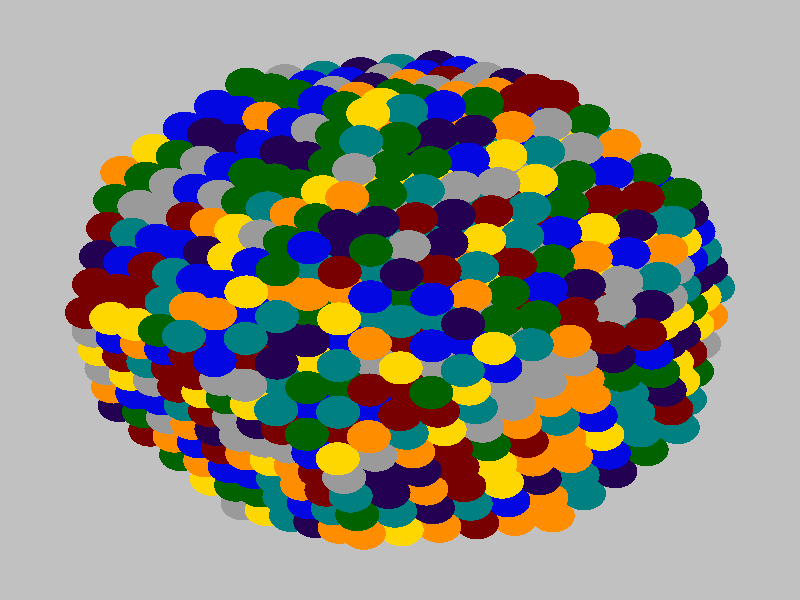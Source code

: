 #version 3.6;
#include "colors.inc"
#include "finish.inc"

global_settings {assumed_gamma 2.2 max_trace_level 6}
background {color Grey transmit 1.0}
camera {orthographic
  right -49.39*x up 49.39*y
  direction 1.00*z
  location <0,0,50.00> look_at <0,0,0>}


light_source {<  -30.00,  30.00,   40.00> color Gray40 shadowless}
light_source {<  30.00,  30.00,   40.00> color Gray40 shadowless} 
light_source {<  30.0,  -30.00,   40.00> color Gray40 shadowless}
light_source {<  -30.0,  -30.00,   40.00> color Gray40 shadowless} 
light_source {<  0.0,  0.00,   40.00> color Gray25 shadowless}
// no fog
#declare simple = finish {phong 0.7 ambient 0.4 diffuse 0.55}
#declare pale = finish {ambient 0.9 diffuse 0.30 roughness 0.001 specular 0.2 }
#declare intermediate = finish {ambient 0.4 diffuse 0.6 specular 0.1 roughness 0.04}
#declare vmd = finish {ambient 0.2 diffuse 0.80 phong 0.25 phong_size 10.0 specular 0.2 roughness 0.1}
#declare jmol = finish {ambient 0.4 diffuse 0.6 specular 1 roughness 0.001 metallic}
#declare ase2 = finish {ambient 0.2 brilliance 3 diffuse 0.6 metallic specular 0.7 roughness 0.04 reflection 0.15}
#declare ase3 = finish {ambient 0.4 brilliance 2 diffuse 0.6 metallic specular 1.0 roughness 0.001 reflection 0.0}
#declare glass = finish {ambient 0.4 diffuse 0.35 specular 1.0 roughness 0.001}
#declare glass2 = finish {ambient 0.3 diffuse 0.3 specular 1.0 reflection 0.25 roughness 0.001}
#declare Rcell = 0.100;
#declare Rbond = 0.100;

#macro atom(LOC, R, COL, TRANS, FIN)
  sphere{LOC, R texture{pigment{color COL transmit TRANS} finish{FIN}}}
#end
#macro constrain(LOC, R, COL, TRANS FIN)
union{torus{R, Rcell rotate 45*z texture{pigment{color COL transmit TRANS} finish{FIN}}}
     torus{R, Rcell rotate -45*z texture{pigment{color COL transmit TRANS} finish{FIN}}}
     translate LOC}
#end

// no cell vertices
atom(<-17.31,  -8.69, -24.58>, 1.36, rgbt <0.16, 0.00, 0.33, 0.00>, 0.0, ase3) // #0
atom(<-16.87,  -6.39, -26.05>, 1.36, rgbt <0.00, 0.39, 0.00, 0.00>, 0.0, ase3) // #1
atom(<-16.44,  -4.08, -27.53>, 1.36, rgbt <0.60, 0.60, 0.60, 0.00>, 0.0, ase3) // #2
atom(<-17.71,  -7.16, -22.30>, 1.36, rgbt <1.00, 0.55, 0.00, 0.00>, 0.0, ase3) // #3
atom(<-17.28,  -4.85, -23.78>, 1.36, rgbt <1.00, 0.84, 0.00, 0.00>, 0.0, ase3) // #4
atom(<-18.12,  -5.63, -20.03>, 1.36, rgbt <0.60, 0.60, 0.60, 0.00>, 0.0, ase3) // #5
atom(<-16.00,  -1.78, -29.01>, 1.36, rgbt <1.00, 0.84, 0.00, 0.00>, 0.0, ase3) // #6
atom(<-15.57,   0.53, -30.48>, 1.36, rgbt <1.00, 0.55, 0.00, 0.00>, 0.0, ase3) // #7
atom(<-16.84,  -2.55, -25.26>, 1.36, rgbt <0.16, 0.00, 0.33, 0.00>, 0.0, ase3) // #8
atom(<-16.41,  -0.24, -26.73>, 1.36, rgbt <0.04, 0.06, 0.88, 0.00>, 0.0, ase3) // #9
atom(<-17.68,  -3.32, -21.50>, 1.36, rgbt <0.16, 0.00, 0.33, 0.00>, 0.0, ase3) // #10
atom(<-17.25,  -1.02, -22.98>, 1.36, rgbt <0.00, 0.39, 0.00, 0.00>, 0.0, ase3) // #11
atom(<-18.52,  -4.09, -17.75>, 1.36, rgbt <1.00, 0.84, 0.00, 0.00>, 0.0, ase3) // #12
atom(<-18.09,  -1.79, -19.23>, 1.36, rgbt <0.47, 0.00, 0.00, 0.00>, 0.0, ase3) // #13
atom(<-18.92,  -2.56, -15.48>, 1.36, rgbt <0.60, 0.60, 0.60, 0.00>, 0.0, ase3) // #14
atom(<-15.13,   2.83, -31.96>, 1.36, rgbt <0.00, 0.39, 0.00, 0.00>, 0.0, ase3) // #15
atom(<-15.97,   2.06, -28.21>, 1.36, rgbt <0.16, 0.00, 0.33, 0.00>, 0.0, ase3) // #16
atom(<-15.54,   4.37, -29.69>, 1.36, rgbt <0.04, 0.06, 0.88, 0.00>, 0.0, ase3) // #17
atom(<-16.81,   1.29, -24.46>, 1.36, rgbt <1.00, 0.84, 0.00, 0.00>, 0.0, ase3) // #18
atom(<-16.38,   3.59, -25.93>, 1.36, rgbt <1.00, 0.84, 0.00, 0.00>, 0.0, ase3) // #19
atom(<-17.65,   0.52, -20.71>, 1.36, rgbt <0.00, 0.50, 0.50, 0.00>, 0.0, ase3) // #20
atom(<-17.22,   2.82, -22.18>, 1.36, rgbt <0.47, 0.00, 0.00, 0.00>, 0.0, ase3) // #21
atom(<-18.49,  -0.26, -16.96>, 1.36, rgbt <1.00, 0.55, 0.00, 0.00>, 0.0, ase3) // #22
atom(<-18.05,   2.05, -18.43>, 1.36, rgbt <0.00, 0.39, 0.00, 0.00>, 0.0, ase3) // #23
atom(<-19.33,  -1.03, -13.21>, 1.36, rgbt <0.47, 0.00, 0.00, 0.00>, 0.0, ase3) // #24
atom(<-18.89,   1.28, -14.68>, 1.36, rgbt <0.47, 0.00, 0.00, 0.00>, 0.0, ase3) // #25
atom(<-15.94,   5.90, -27.41>, 1.36, rgbt <0.60, 0.60, 0.60, 0.00>, 0.0, ase3) // #26
atom(<-16.78,   5.13, -23.66>, 1.36, rgbt <0.60, 0.60, 0.60, 0.00>, 0.0, ase3) // #27
atom(<-16.34,   7.43, -25.14>, 1.36, rgbt <1.00, 0.84, 0.00, 0.00>, 0.0, ase3) // #28
atom(<-17.62,   4.35, -19.91>, 1.36, rgbt <0.47, 0.00, 0.00, 0.00>, 0.0, ase3) // #29
atom(<-17.18,   6.66, -21.39>, 1.36, rgbt <0.60, 0.60, 0.60, 0.00>, 0.0, ase3) // #30
atom(<-18.46,   3.58, -16.16>, 1.36, rgbt <0.16, 0.00, 0.33, 0.00>, 0.0, ase3) // #31
atom(<-18.02,   5.89, -17.64>, 1.36, rgbt <0.47, 0.00, 0.00, 0.00>, 0.0, ase3) // #32
atom(<-16.75,   8.97, -22.86>, 1.36, rgbt <0.04, 0.06, 0.88, 0.00>, 0.0, ase3) // #33
atom(<-17.59,   8.19, -19.11>, 1.36, rgbt <0.00, 0.39, 0.00, 0.00>, 0.0, ase3) // #34
atom(<-17.15,  10.50, -20.59>, 1.36, rgbt <1.00, 0.55, 0.00, 0.00>, 0.0, ase3) // #35
atom(<-13.51, -12.73, -24.56>, 1.36, rgbt <0.00, 0.39, 0.00, 0.00>, 0.0, ase3) // #36
atom(<-14.98,  -8.41, -26.04>, 1.36, rgbt <0.00, 0.50, 0.50, 0.00>, 0.0, ase3) // #37
atom(<-13.08, -10.43, -26.03>, 1.36, rgbt <0.60, 0.60, 0.60, 0.00>, 0.0, ase3) // #38
atom(<-12.64,  -8.12, -27.51>, 1.36, rgbt <0.00, 0.50, 0.50, 0.00>, 0.0, ase3) // #39
atom(<-15.41, -10.71, -24.57>, 1.36, rgbt <0.47, 0.00, 0.00, 0.00>, 0.0, ase3) // #40
atom(<-15.81,  -9.18, -22.29>, 1.36, rgbt <0.00, 0.39, 0.00, 0.00>, 0.0, ase3) // #41
atom(<-13.92, -11.20, -22.28>, 1.36, rgbt <1.00, 0.55, 0.00, 0.00>, 0.0, ase3) // #42
atom(<-13.48,  -8.89, -23.76>, 1.36, rgbt <0.00, 0.50, 0.50, 0.00>, 0.0, ase3) // #43
atom(<-14.32,  -9.66, -20.01>, 1.36, rgbt <0.60, 0.60, 0.60, 0.00>, 0.0, ase3) // #44
atom(<-14.11,  -3.80, -29.00>, 1.36, rgbt <0.16, 0.00, 0.33, 0.00>, 0.0, ase3) // #45
atom(<-12.21,  -5.82, -28.99>, 1.36, rgbt <0.47, 0.00, 0.00, 0.00>, 0.0, ase3) // #46
atom(<-11.77,  -3.51, -30.46>, 1.36, rgbt <1.00, 0.55, 0.00, 0.00>, 0.0, ase3) // #47
atom(<-14.54,  -6.10, -27.52>, 1.36, rgbt <1.00, 0.55, 0.00, 0.00>, 0.0, ase3) // #48
atom(<-14.94,  -4.57, -25.25>, 1.36, rgbt <1.00, 0.84, 0.00, 0.00>, 0.0, ase3) // #49
atom(<-13.05,  -6.59, -25.24>, 1.36, rgbt <0.60, 0.60, 0.60, 0.00>, 0.0, ase3) // #50
atom(<-12.61,  -4.28, -26.71>, 1.36, rgbt <0.00, 0.39, 0.00, 0.00>, 0.0, ase3) // #51
atom(<-15.38,  -6.87, -23.77>, 1.36, rgbt <1.00, 0.84, 0.00, 0.00>, 0.0, ase3) // #52
atom(<-15.78,  -5.34, -21.50>, 1.36, rgbt <1.00, 0.55, 0.00, 0.00>, 0.0, ase3) // #53
atom(<-13.88,  -7.36, -21.49>, 1.36, rgbt <0.16, 0.00, 0.33, 0.00>, 0.0, ase3) // #54
atom(<-13.45,  -5.05, -22.96>, 1.36, rgbt <0.60, 0.60, 0.60, 0.00>, 0.0, ase3) // #55
atom(<-16.22,  -7.65, -20.02>, 1.36, rgbt <0.04, 0.06, 0.88, 0.00>, 0.0, ase3) // #56
atom(<-16.62,  -6.11, -17.75>, 1.36, rgbt <1.00, 0.84, 0.00, 0.00>, 0.0, ase3) // #57
atom(<-14.72,  -8.13, -17.74>, 1.36, rgbt <0.04, 0.06, 0.88, 0.00>, 0.0, ase3) // #58
atom(<-14.29,  -5.83, -19.21>, 1.36, rgbt <0.00, 0.39, 0.00, 0.00>, 0.0, ase3) // #59
atom(<-15.13,  -6.60, -15.46>, 1.36, rgbt <0.60, 0.60, 0.60, 0.00>, 0.0, ase3) // #60
atom(<-13.24,   0.81, -31.95>, 1.36, rgbt <0.16, 0.00, 0.33, 0.00>, 0.0, ase3) // #61
atom(<-11.34,  -1.21, -31.94>, 1.36, rgbt <0.00, 0.39, 0.00, 0.00>, 0.0, ase3) // #62
atom(<-10.90,   1.10, -33.42>, 1.36, rgbt <0.16, 0.00, 0.33, 0.00>, 0.0, ase3) // #63
atom(<-13.67,  -1.49, -30.47>, 1.36, rgbt <0.60, 0.60, 0.60, 0.00>, 0.0, ase3) // #64
atom(<-14.07,   0.04, -28.20>, 1.36, rgbt <0.04, 0.06, 0.88, 0.00>, 0.0, ase3) // #65
atom(<-12.18,  -1.98, -28.19>, 1.36, rgbt <0.00, 0.39, 0.00, 0.00>, 0.0, ase3) // #66
atom(<-11.74,   0.33, -29.67>, 1.36, rgbt <0.04, 0.06, 0.88, 0.00>, 0.0, ase3) // #67
atom(<-14.51,  -2.26, -26.72>, 1.36, rgbt <0.47, 0.00, 0.00, 0.00>, 0.0, ase3) // #68
atom(<-14.91,  -0.73, -24.45>, 1.36, rgbt <0.04, 0.06, 0.88, 0.00>, 0.0, ase3) // #69
atom(<-13.01,  -2.75, -24.44>, 1.36, rgbt <0.47, 0.00, 0.00, 0.00>, 0.0, ase3) // #70
atom(<-12.58,  -0.44, -25.92>, 1.36, rgbt <1.00, 0.84, 0.00, 0.00>, 0.0, ase3) // #71
atom(<-15.35,  -3.04, -22.97>, 1.36, rgbt <1.00, 0.84, 0.00, 0.00>, 0.0, ase3) // #72
atom(<-15.75,  -1.50, -20.70>, 1.36, rgbt <0.00, 0.50, 0.50, 0.00>, 0.0, ase3) // #73
atom(<-13.85,  -3.52, -20.69>, 1.36, rgbt <0.16, 0.00, 0.33, 0.00>, 0.0, ase3) // #74
atom(<-13.42,  -1.22, -22.17>, 1.36, rgbt <1.00, 0.84, 0.00, 0.00>, 0.0, ase3) // #75
atom(<-16.19,  -3.81, -19.22>, 1.36, rgbt <0.47, 0.00, 0.00, 0.00>, 0.0, ase3) // #76
atom(<-16.59,  -2.27, -16.95>, 1.36, rgbt <1.00, 0.55, 0.00, 0.00>, 0.0, ase3) // #77
atom(<-14.69,  -4.29, -16.94>, 1.36, rgbt <0.00, 0.50, 0.50, 0.00>, 0.0, ase3) // #78
atom(<-14.26,  -1.99, -18.42>, 1.36, rgbt <0.00, 0.39, 0.00, 0.00>, 0.0, ase3) // #79
atom(<-17.03,  -4.58, -15.47>, 1.36, rgbt <0.47, 0.00, 0.00, 0.00>, 0.0, ase3) // #80
atom(<-17.43,  -3.05, -13.20>, 1.36, rgbt <0.04, 0.06, 0.88, 0.00>, 0.0, ase3) // #81
atom(<-15.53,  -5.07, -13.19>, 1.36, rgbt <0.00, 0.50, 0.50, 0.00>, 0.0, ase3) // #82
atom(<-15.10,  -2.76, -14.67>, 1.36, rgbt <1.00, 0.55, 0.00, 0.00>, 0.0, ase3) // #83
atom(<-15.93,  -3.53, -10.91>, 1.36, rgbt <1.00, 0.55, 0.00, 0.00>, 0.0, ase3) // #84
atom(<-10.47,   3.40, -34.89>, 1.36, rgbt <0.47, 0.00, 0.00, 0.00>, 0.0, ase3) // #85
atom(<-12.80,   3.12, -33.43>, 1.36, rgbt <0.16, 0.00, 0.33, 0.00>, 0.0, ase3) // #86
atom(<-13.20,   4.65, -31.15>, 1.36, rgbt <0.47, 0.00, 0.00, 0.00>, 0.0, ase3) // #87
atom(<-11.30,   2.63, -31.14>, 1.36, rgbt <0.00, 0.39, 0.00, 0.00>, 0.0, ase3) // #88
atom(<-10.87,   4.94, -32.62>, 1.36, rgbt <0.04, 0.06, 0.88, 0.00>, 0.0, ase3) // #89
atom(<-13.64,   2.35, -29.68>, 1.36, rgbt <0.60, 0.60, 0.60, 0.00>, 0.0, ase3) // #90
atom(<-14.04,   3.88, -27.40>, 1.36, rgbt <0.47, 0.00, 0.00, 0.00>, 0.0, ase3) // #91
atom(<-12.14,   1.86, -27.39>, 1.36, rgbt <0.16, 0.00, 0.33, 0.00>, 0.0, ase3) // #92
atom(<-11.71,   4.17, -28.87>, 1.36, rgbt <0.04, 0.06, 0.88, 0.00>, 0.0, ase3) // #93
atom(<-14.48,   1.57, -25.93>, 1.36, rgbt <0.16, 0.00, 0.33, 0.00>, 0.0, ase3) // #94
atom(<-14.88,   3.11, -23.65>, 1.36, rgbt <1.00, 0.84, 0.00, 0.00>, 0.0, ase3) // #95
atom(<-12.98,   1.09, -23.64>, 1.36, rgbt <0.47, 0.00, 0.00, 0.00>, 0.0, ase3) // #96
atom(<-12.55,   3.39, -25.12>, 1.36, rgbt <0.04, 0.06, 0.88, 0.00>, 0.0, ase3) // #97
atom(<-15.32,   0.80, -22.18>, 1.36, rgbt <0.60, 0.60, 0.60, 0.00>, 0.0, ase3) // #98
atom(<-15.72,   2.34, -19.90>, 1.36, rgbt <0.04, 0.06, 0.88, 0.00>, 0.0, ase3) // #99
atom(<-13.82,   0.32, -19.89>, 1.36, rgbt <1.00, 0.55, 0.00, 0.00>, 0.0, ase3) // #100
atom(<-13.39,   2.62, -21.37>, 1.36, rgbt <0.04, 0.06, 0.88, 0.00>, 0.0, ase3) // #101
atom(<-16.16,   0.03, -18.42>, 1.36, rgbt <0.47, 0.00, 0.00, 0.00>, 0.0, ase3) // #102
atom(<-16.56,   1.56, -16.15>, 1.36, rgbt <1.00, 0.55, 0.00, 0.00>, 0.0, ase3) // #103
atom(<-14.66,  -0.46, -16.14>, 1.36, rgbt <0.47, 0.00, 0.00, 0.00>, 0.0, ase3) // #104
atom(<-14.22,   1.85, -17.62>, 1.36, rgbt <0.04, 0.06, 0.88, 0.00>, 0.0, ase3) // #105
atom(<-16.99,  -0.74, -14.67>, 1.36, rgbt <0.60, 0.60, 0.60, 0.00>, 0.0, ase3) // #106
atom(<-17.40,   0.79, -12.40>, 1.36, rgbt <0.47, 0.00, 0.00, 0.00>, 0.0, ase3) // #107
atom(<-15.50,  -1.23, -12.39>, 1.36, rgbt <0.00, 0.39, 0.00, 0.00>, 0.0, ase3) // #108
atom(<-15.06,   1.08, -13.87>, 1.36, rgbt <0.47, 0.00, 0.00, 0.00>, 0.0, ase3) // #109
atom(<-17.83,  -1.51, -10.92>, 1.36, rgbt <1.00, 0.84, 0.00, 0.00>, 0.0, ase3) // #110
atom(<-16.34,  -2.00,  -8.64>, 1.36, rgbt <1.00, 0.84, 0.00, 0.00>, 0.0, ase3) // #111
atom(<-15.90,   0.30, -10.12>, 1.36, rgbt <0.47, 0.00, 0.00, 0.00>, 0.0, ase3) // #112
atom(<-11.27,   6.47, -30.35>, 1.36, rgbt <0.00, 0.39, 0.00, 0.00>, 0.0, ase3) // #113
atom(<-13.61,   6.18, -28.88>, 1.36, rgbt <0.60, 0.60, 0.60, 0.00>, 0.0, ase3) // #114
atom(<-14.01,   7.72, -26.61>, 1.36, rgbt <0.00, 0.50, 0.50, 0.00>, 0.0, ase3) // #115
atom(<-12.11,   5.70, -26.60>, 1.36, rgbt <0.00, 0.50, 0.50, 0.00>, 0.0, ase3) // #116
atom(<-11.68,   8.00, -28.07>, 1.36, rgbt <0.47, 0.00, 0.00, 0.00>, 0.0, ase3) // #117
atom(<-14.45,   5.41, -25.13>, 1.36, rgbt <0.00, 0.39, 0.00, 0.00>, 0.0, ase3) // #118
atom(<-14.85,   6.95, -22.85>, 1.36, rgbt <0.60, 0.60, 0.60, 0.00>, 0.0, ase3) // #119
atom(<-12.95,   4.93, -22.85>, 1.36, rgbt <0.60, 0.60, 0.60, 0.00>, 0.0, ase3) // #120
atom(<-12.52,   7.23, -24.32>, 1.36, rgbt <0.60, 0.60, 0.60, 0.00>, 0.0, ase3) // #121
atom(<-15.28,   4.64, -21.38>, 1.36, rgbt <0.60, 0.60, 0.60, 0.00>, 0.0, ase3) // #122
atom(<-15.69,   6.17, -19.10>, 1.36, rgbt <1.00, 0.84, 0.00, 0.00>, 0.0, ase3) // #123
atom(<-13.79,   4.15, -19.10>, 1.36, rgbt <0.00, 0.50, 0.50, 0.00>, 0.0, ase3) // #124
atom(<-13.35,   6.46, -20.57>, 1.36, rgbt <0.04, 0.06, 0.88, 0.00>, 0.0, ase3) // #125
atom(<-16.12,   3.87, -17.63>, 1.36, rgbt <0.04, 0.06, 0.88, 0.00>, 0.0, ase3) // #126
atom(<-16.53,   5.40, -15.35>, 1.36, rgbt <0.00, 0.50, 0.50, 0.00>, 0.0, ase3) // #127
atom(<-14.63,   3.38, -15.34>, 1.36, rgbt <0.60, 0.60, 0.60, 0.00>, 0.0, ase3) // #128
atom(<-14.19,   5.69, -16.82>, 1.36, rgbt <1.00, 0.55, 0.00, 0.00>, 0.0, ase3) // #129
atom(<-16.96,   3.10, -13.88>, 1.36, rgbt <0.04, 0.06, 0.88, 0.00>, 0.0, ase3) // #130
atom(<-15.47,   2.61, -11.59>, 1.36, rgbt <0.47, 0.00, 0.00, 0.00>, 0.0, ase3) // #131
atom(<-15.03,   4.91, -13.07>, 1.36, rgbt <0.04, 0.06, 0.88, 0.00>, 0.0, ase3) // #132
atom(<-12.08,   9.54, -25.80>, 1.36, rgbt <0.60, 0.60, 0.60, 0.00>, 0.0, ase3) // #133
atom(<-14.41,   9.25, -24.33>, 1.36, rgbt <0.00, 0.50, 0.50, 0.00>, 0.0, ase3) // #134
atom(<-14.82,  10.78, -22.06>, 1.36, rgbt <1.00, 0.84, 0.00, 0.00>, 0.0, ase3) // #135
atom(<-12.92,   8.76, -22.05>, 1.36, rgbt <0.00, 0.50, 0.50, 0.00>, 0.0, ase3) // #136
atom(<-12.48,  11.07, -23.53>, 1.36, rgbt <0.16, 0.00, 0.33, 0.00>, 0.0, ase3) // #137
atom(<-15.25,   8.48, -20.58>, 1.36, rgbt <0.00, 0.50, 0.50, 0.00>, 0.0, ase3) // #138
atom(<-15.66,  10.01, -18.31>, 1.36, rgbt <0.00, 0.39, 0.00, 0.00>, 0.0, ase3) // #139
atom(<-13.76,   7.99, -18.30>, 1.36, rgbt <0.04, 0.06, 0.88, 0.00>, 0.0, ase3) // #140
atom(<-13.32,  10.30, -19.77>, 1.36, rgbt <1.00, 0.84, 0.00, 0.00>, 0.0, ase3) // #141
atom(<-16.09,   7.71, -16.83>, 1.36, rgbt <0.60, 0.60, 0.60, 0.00>, 0.0, ase3) // #142
atom(<-14.60,   7.22, -14.55>, 1.36, rgbt <0.60, 0.60, 0.60, 0.00>, 0.0, ase3) // #143
atom(<-14.16,   9.53, -16.02>, 1.36, rgbt <0.60, 0.60, 0.60, 0.00>, 0.0, ase3) // #144
atom(<-12.89,  12.60, -21.25>, 1.36, rgbt <0.60, 0.60, 0.60, 0.00>, 0.0, ase3) // #145
atom(<-15.22,  12.32, -19.78>, 1.36, rgbt <1.00, 0.84, 0.00, 0.00>, 0.0, ase3) // #146
atom(<-13.73,  11.83, -17.50>, 1.36, rgbt <0.00, 0.39, 0.00, 0.00>, 0.0, ase3) // #147
atom(<-13.29,  14.14, -18.98>, 1.36, rgbt <0.04, 0.06, 0.88, 0.00>, 0.0, ase3) // #148
atom(< -9.71, -16.77, -24.54>, 1.36, rgbt <0.60, 0.60, 0.60, 0.00>, 0.0, ase3) // #149
atom(<-11.18, -12.44, -26.03>, 1.36, rgbt <0.60, 0.60, 0.60, 0.00>, 0.0, ase3) // #150
atom(< -9.28, -14.46, -26.02>, 1.36, rgbt <0.47, 0.00, 0.00, 0.00>, 0.0, ase3) // #151
atom(< -8.84, -12.16, -27.49>, 1.36, rgbt <0.04, 0.06, 0.88, 0.00>, 0.0, ase3) // #152
atom(<-11.61, -14.75, -24.55>, 1.36, rgbt <1.00, 0.84, 0.00, 0.00>, 0.0, ase3) // #153
atom(<-12.02, -13.22, -22.27>, 1.36, rgbt <1.00, 0.55, 0.00, 0.00>, 0.0, ase3) // #154
atom(<-10.12, -15.24, -22.27>, 1.36, rgbt <0.00, 0.39, 0.00, 0.00>, 0.0, ase3) // #155
atom(< -9.68, -12.93, -23.74>, 1.36, rgbt <1.00, 0.84, 0.00, 0.00>, 0.0, ase3) // #156
atom(<-10.52, -13.70, -19.99>, 1.36, rgbt <0.04, 0.06, 0.88, 0.00>, 0.0, ase3) // #157
atom(<-10.31,  -7.83, -28.98>, 1.36, rgbt <0.47, 0.00, 0.00, 0.00>, 0.0, ase3) // #158
atom(< -8.41,  -9.85, -28.97>, 1.36, rgbt <0.00, 0.50, 0.50, 0.00>, 0.0, ase3) // #159
atom(< -7.97,  -7.55, -30.45>, 1.36, rgbt <1.00, 0.84, 0.00, 0.00>, 0.0, ase3) // #160
atom(<-10.74, -10.14, -27.50>, 1.36, rgbt <0.16, 0.00, 0.33, 0.00>, 0.0, ase3) // #161
atom(<-11.15,  -8.61, -25.23>, 1.36, rgbt <0.04, 0.06, 0.88, 0.00>, 0.0, ase3) // #162
atom(< -9.25, -10.63, -25.22>, 1.36, rgbt <0.00, 0.50, 0.50, 0.00>, 0.0, ase3) // #163
atom(< -8.81,  -8.32, -26.70>, 1.36, rgbt <1.00, 0.84, 0.00, 0.00>, 0.0, ase3) // #164
atom(<-11.58, -10.91, -23.75>, 1.36, rgbt <0.60, 0.60, 0.60, 0.00>, 0.0, ase3) // #165
atom(<-11.99,  -9.38, -21.48>, 1.36, rgbt <0.60, 0.60, 0.60, 0.00>, 0.0, ase3) // #166
atom(<-10.09, -11.40, -21.47>, 1.36, rgbt <0.16, 0.00, 0.33, 0.00>, 0.0, ase3) // #167
atom(< -9.65,  -9.09, -22.95>, 1.36, rgbt <0.04, 0.06, 0.88, 0.00>, 0.0, ase3) // #168
atom(<-12.42, -11.68, -20.00>, 1.36, rgbt <0.04, 0.06, 0.88, 0.00>, 0.0, ase3) // #169
atom(<-12.82, -10.15, -17.73>, 1.36, rgbt <1.00, 0.55, 0.00, 0.00>, 0.0, ase3) // #170
atom(<-10.93, -12.17, -17.72>, 1.36, rgbt <0.47, 0.00, 0.00, 0.00>, 0.0, ase3) // #171
atom(<-10.49,  -9.87, -19.20>, 1.36, rgbt <0.04, 0.06, 0.88, 0.00>, 0.0, ase3) // #172
atom(<-11.33, -10.64, -15.44>, 1.36, rgbt <0.16, 0.00, 0.33, 0.00>, 0.0, ase3) // #173
atom(< -9.44,  -3.22, -31.93>, 1.36, rgbt <0.04, 0.06, 0.88, 0.00>, 0.0, ase3) // #174
atom(< -7.54,  -5.24, -31.92>, 1.36, rgbt <0.00, 0.39, 0.00, 0.00>, 0.0, ase3) // #175
atom(< -7.10,  -2.94, -33.40>, 1.36, rgbt <0.00, 0.39, 0.00, 0.00>, 0.0, ase3) // #176
atom(< -9.87,  -5.53, -30.46>, 1.36, rgbt <1.00, 0.55, 0.00, 0.00>, 0.0, ase3) // #177
atom(<-10.28,  -4.00, -28.18>, 1.36, rgbt <0.60, 0.60, 0.60, 0.00>, 0.0, ase3) // #178
atom(< -8.38,  -6.02, -28.17>, 1.36, rgbt <1.00, 0.55, 0.00, 0.00>, 0.0, ase3) // #179
atom(< -7.94,  -3.71, -29.65>, 1.36, rgbt <0.00, 0.39, 0.00, 0.00>, 0.0, ase3) // #180
atom(<-10.71,  -6.30, -26.71>, 1.36, rgbt <1.00, 0.84, 0.00, 0.00>, 0.0, ase3) // #181
atom(<-11.12,  -4.77, -24.43>, 1.36, rgbt <0.00, 0.50, 0.50, 0.00>, 0.0, ase3) // #182
atom(< -9.22,  -6.79, -24.42>, 1.36, rgbt <0.60, 0.60, 0.60, 0.00>, 0.0, ase3) // #183
atom(< -8.78,  -4.48, -25.90>, 1.36, rgbt <1.00, 0.55, 0.00, 0.00>, 0.0, ase3) // #184
atom(<-11.55,  -7.07, -22.95>, 1.36, rgbt <0.00, 0.50, 0.50, 0.00>, 0.0, ase3) // #185
atom(<-11.95,  -5.54, -20.68>, 1.36, rgbt <1.00, 0.84, 0.00, 0.00>, 0.0, ase3) // #186
atom(<-10.06,  -7.56, -20.67>, 1.36, rgbt <0.00, 0.39, 0.00, 0.00>, 0.0, ase3) // #187
atom(< -9.62,  -5.26, -22.15>, 1.36, rgbt <0.04, 0.06, 0.88, 0.00>, 0.0, ase3) // #188
atom(<-12.39,  -7.85, -19.20>, 1.36, rgbt <0.47, 0.00, 0.00, 0.00>, 0.0, ase3) // #189
atom(<-12.79,  -6.31, -16.93>, 1.36, rgbt <1.00, 0.55, 0.00, 0.00>, 0.0, ase3) // #190
atom(<-10.89,  -8.33, -16.92>, 1.36, rgbt <0.60, 0.60, 0.60, 0.00>, 0.0, ase3) // #191
atom(<-10.46,  -6.03, -18.40>, 1.36, rgbt <0.00, 0.39, 0.00, 0.00>, 0.0, ase3) // #192
atom(<-13.23,  -8.62, -15.45>, 1.36, rgbt <0.00, 0.50, 0.50, 0.00>, 0.0, ase3) // #193
atom(<-13.63,  -7.09, -13.18>, 1.36, rgbt <0.47, 0.00, 0.00, 0.00>, 0.0, ase3) // #194
atom(<-11.73,  -9.10, -13.17>, 1.36, rgbt <0.47, 0.00, 0.00, 0.00>, 0.0, ase3) // #195
atom(<-11.30,  -6.80, -14.65>, 1.36, rgbt <0.60, 0.60, 0.60, 0.00>, 0.0, ase3) // #196
atom(<-12.14,  -7.57, -10.90>, 1.36, rgbt <1.00, 0.84, 0.00, 0.00>, 0.0, ase3) // #197
atom(< -8.57,   1.39, -34.89>, 1.36, rgbt <0.04, 0.06, 0.88, 0.00>, 0.0, ase3) // #198
atom(< -6.67,  -0.63, -34.88>, 1.36, rgbt <0.47, 0.00, 0.00, 0.00>, 0.0, ase3) // #199
atom(< -6.23,   1.67, -36.35>, 1.36, rgbt <0.47, 0.00, 0.00, 0.00>, 0.0, ase3) // #200
atom(< -9.00,  -0.92, -33.41>, 1.36, rgbt <0.04, 0.06, 0.88, 0.00>, 0.0, ase3) // #201
atom(< -9.41,   0.61, -31.14>, 1.36, rgbt <0.47, 0.00, 0.00, 0.00>, 0.0, ase3) // #202
atom(< -7.51,  -1.41, -31.13>, 1.36, rgbt <0.00, 0.39, 0.00, 0.00>, 0.0, ase3) // #203
atom(< -7.07,   0.90, -32.60>, 1.36, rgbt <0.16, 0.00, 0.33, 0.00>, 0.0, ase3) // #204
atom(< -9.84,  -1.69, -29.66>, 1.36, rgbt <0.16, 0.00, 0.33, 0.00>, 0.0, ase3) // #205
atom(<-10.24,  -0.16, -27.38>, 1.36, rgbt <0.04, 0.06, 0.88, 0.00>, 0.0, ase3) // #206
atom(< -8.35,  -2.18, -27.38>, 1.36, rgbt <0.04, 0.06, 0.88, 0.00>, 0.0, ase3) // #207
atom(< -7.91,   0.13, -28.85>, 1.36, rgbt <0.47, 0.00, 0.00, 0.00>, 0.0, ase3) // #208
atom(<-10.68,  -2.46, -25.91>, 1.36, rgbt <0.47, 0.00, 0.00, 0.00>, 0.0, ase3) // #209
atom(<-11.08,  -0.93, -23.63>, 1.36, rgbt <0.16, 0.00, 0.33, 0.00>, 0.0, ase3) // #210
atom(< -9.18,  -2.95, -23.63>, 1.36, rgbt <0.47, 0.00, 0.00, 0.00>, 0.0, ase3) // #211
atom(< -8.75,  -0.65, -25.10>, 1.36, rgbt <1.00, 0.84, 0.00, 0.00>, 0.0, ase3) // #212
atom(<-11.52,  -3.24, -22.16>, 1.36, rgbt <1.00, 0.84, 0.00, 0.00>, 0.0, ase3) // #213
atom(<-11.92,  -1.70, -19.88>, 1.36, rgbt <1.00, 0.84, 0.00, 0.00>, 0.0, ase3) // #214
atom(<-10.02,  -3.72, -19.87>, 1.36, rgbt <0.04, 0.06, 0.88, 0.00>, 0.0, ase3) // #215
atom(< -9.59,  -1.42, -21.35>, 1.36, rgbt <0.60, 0.60, 0.60, 0.00>, 0.0, ase3) // #216
atom(<-12.36,  -4.01, -18.41>, 1.36, rgbt <0.47, 0.00, 0.00, 0.00>, 0.0, ase3) // #217
atom(<-12.76,  -2.48, -16.13>, 1.36, rgbt <0.00, 0.50, 0.50, 0.00>, 0.0, ase3) // #218
atom(<-10.86,  -4.49, -16.12>, 1.36, rgbt <0.60, 0.60, 0.60, 0.00>, 0.0, ase3) // #219
atom(<-10.43,  -2.19, -17.60>, 1.36, rgbt <1.00, 0.84, 0.00, 0.00>, 0.0, ase3) // #220
atom(<-13.20,  -4.78, -14.66>, 1.36, rgbt <1.00, 0.55, 0.00, 0.00>, 0.0, ase3) // #221
atom(<-13.60,  -3.25, -12.38>, 1.36, rgbt <1.00, 0.84, 0.00, 0.00>, 0.0, ase3) // #222
atom(<-11.70,  -5.27, -12.37>, 1.36, rgbt <0.00, 0.50, 0.50, 0.00>, 0.0, ase3) // #223
atom(<-11.27,  -2.96, -13.85>, 1.36, rgbt <1.00, 0.55, 0.00, 0.00>, 0.0, ase3) // #224
atom(<-14.04,  -5.55, -10.91>, 1.36, rgbt <0.47, 0.00, 0.00, 0.00>, 0.0, ase3) // #225
atom(<-14.44,  -4.02,  -8.63>, 1.36, rgbt <0.04, 0.06, 0.88, 0.00>, 0.0, ase3) // #226
atom(<-12.54,  -6.04,  -8.62>, 1.36, rgbt <0.47, 0.00, 0.00, 0.00>, 0.0, ase3) // #227
atom(<-12.10,  -3.73, -10.10>, 1.36, rgbt <0.00, 0.50, 0.50, 0.00>, 0.0, ase3) // #228
atom(<-12.94,  -4.51,  -6.35>, 1.36, rgbt <0.47, 0.00, 0.00, 0.00>, 0.0, ase3) // #229
atom(< -5.80,   3.98, -37.83>, 1.36, rgbt <0.16, 0.00, 0.33, 0.00>, 0.0, ase3) // #230
atom(< -8.13,   3.69, -36.36>, 1.36, rgbt <0.04, 0.06, 0.88, 0.00>, 0.0, ase3) // #231
atom(< -8.54,   5.22, -34.09>, 1.36, rgbt <0.00, 0.50, 0.50, 0.00>, 0.0, ase3) // #232
atom(< -6.64,   3.20, -34.08>, 1.36, rgbt <1.00, 0.55, 0.00, 0.00>, 0.0, ase3) // #233
atom(< -6.20,   5.51, -35.56>, 1.36, rgbt <0.16, 0.00, 0.33, 0.00>, 0.0, ase3) // #234
atom(< -8.97,   2.92, -32.61>, 1.36, rgbt <0.04, 0.06, 0.88, 0.00>, 0.0, ase3) // #235
atom(< -9.37,   4.45, -30.34>, 1.36, rgbt <0.60, 0.60, 0.60, 0.00>, 0.0, ase3) // #236
atom(< -7.48,   2.43, -30.33>, 1.36, rgbt <0.04, 0.06, 0.88, 0.00>, 0.0, ase3) // #237
atom(< -7.04,   4.74, -31.81>, 1.36, rgbt <0.16, 0.00, 0.33, 0.00>, 0.0, ase3) // #238
atom(< -9.81,   2.15, -28.86>, 1.36, rgbt <0.00, 0.50, 0.50, 0.00>, 0.0, ase3) // #239
atom(<-10.21,   3.68, -26.59>, 1.36, rgbt <1.00, 0.55, 0.00, 0.00>, 0.0, ase3) // #240
atom(< -8.31,   1.66, -26.58>, 1.36, rgbt <0.47, 0.00, 0.00, 0.00>, 0.0, ase3) // #241
atom(< -7.88,   3.97, -28.06>, 1.36, rgbt <0.04, 0.06, 0.88, 0.00>, 0.0, ase3) // #242
atom(<-10.65,   1.37, -25.11>, 1.36, rgbt <1.00, 0.84, 0.00, 0.00>, 0.0, ase3) // #243
atom(<-11.05,   2.91, -22.84>, 1.36, rgbt <0.00, 0.50, 0.50, 0.00>, 0.0, ase3) // #244
atom(< -9.15,   0.89, -22.83>, 1.36, rgbt <0.04, 0.06, 0.88, 0.00>, 0.0, ase3) // #245
atom(< -8.72,   3.19, -24.30>, 1.36, rgbt <0.60, 0.60, 0.60, 0.00>, 0.0, ase3) // #246
atom(<-11.49,   0.60, -21.36>, 1.36, rgbt <0.16, 0.00, 0.33, 0.00>, 0.0, ase3) // #247
atom(<-11.89,   2.13, -19.09>, 1.36, rgbt <0.00, 0.39, 0.00, 0.00>, 0.0, ase3) // #248
atom(< -9.99,   0.12, -19.08>, 1.36, rgbt <0.47, 0.00, 0.00, 0.00>, 0.0, ase3) // #249
atom(< -9.56,   2.42, -20.55>, 1.36, rgbt <0.60, 0.60, 0.60, 0.00>, 0.0, ase3) // #250
atom(<-12.33,  -0.17, -17.61>, 1.36, rgbt <0.47, 0.00, 0.00, 0.00>, 0.0, ase3) // #251
atom(<-12.73,   1.36, -15.34>, 1.36, rgbt <0.16, 0.00, 0.33, 0.00>, 0.0, ase3) // #252
atom(<-10.83,  -0.66, -15.33>, 1.36, rgbt <0.47, 0.00, 0.00, 0.00>, 0.0, ase3) // #253
atom(<-10.40,   1.65, -16.80>, 1.36, rgbt <0.04, 0.06, 0.88, 0.00>, 0.0, ase3) // #254
atom(<-13.16,  -0.94, -13.86>, 1.36, rgbt <0.00, 0.50, 0.50, 0.00>, 0.0, ase3) // #255
atom(<-13.57,   0.59, -11.59>, 1.36, rgbt <0.04, 0.06, 0.88, 0.00>, 0.0, ase3) // #256
atom(<-11.67,  -1.43, -11.58>, 1.36, rgbt <0.00, 0.39, 0.00, 0.00>, 0.0, ase3) // #257
atom(<-11.23,   0.88, -13.05>, 1.36, rgbt <1.00, 0.55, 0.00, 0.00>, 0.0, ase3) // #258
atom(<-14.00,  -1.71, -10.11>, 1.36, rgbt <0.04, 0.06, 0.88, 0.00>, 0.0, ase3) // #259
atom(<-14.41,  -0.18,  -7.83>, 1.36, rgbt <0.00, 0.50, 0.50, 0.00>, 0.0, ase3) // #260
atom(<-12.51,  -2.20,  -7.83>, 1.36, rgbt <0.00, 0.50, 0.50, 0.00>, 0.0, ase3) // #261
atom(<-12.07,   0.10,  -9.30>, 1.36, rgbt <0.00, 0.50, 0.50, 0.00>, 0.0, ase3) // #262
atom(<-14.84,  -2.49,  -6.36>, 1.36, rgbt <0.00, 0.39, 0.00, 0.00>, 0.0, ase3) // #263
atom(<-13.35,  -2.97,  -4.08>, 1.36, rgbt <0.00, 0.50, 0.50, 0.00>, 0.0, ase3) // #264
atom(<-12.91,  -0.67,  -5.55>, 1.36, rgbt <1.00, 0.55, 0.00, 0.00>, 0.0, ase3) // #265
atom(< -6.61,   7.04, -33.28>, 1.36, rgbt <0.00, 0.39, 0.00, 0.00>, 0.0, ase3) // #266
atom(< -8.94,   6.76, -31.81>, 1.36, rgbt <0.16, 0.00, 0.33, 0.00>, 0.0, ase3) // #267
atom(< -9.34,   8.29, -29.54>, 1.36, rgbt <0.16, 0.00, 0.33, 0.00>, 0.0, ase3) // #268
atom(< -7.44,   6.27, -29.53>, 1.36, rgbt <0.16, 0.00, 0.33, 0.00>, 0.0, ase3) // #269
atom(< -7.01,   8.58, -31.01>, 1.36, rgbt <0.16, 0.00, 0.33, 0.00>, 0.0, ase3) // #270
atom(< -9.78,   5.98, -28.06>, 1.36, rgbt <1.00, 0.55, 0.00, 0.00>, 0.0, ase3) // #271
atom(<-10.18,   7.52, -25.79>, 1.36, rgbt <0.04, 0.06, 0.88, 0.00>, 0.0, ase3) // #272
atom(< -8.28,   5.50, -25.78>, 1.36, rgbt <0.16, 0.00, 0.33, 0.00>, 0.0, ase3) // #273
atom(< -7.85,   7.80, -27.26>, 1.36, rgbt <0.47, 0.00, 0.00, 0.00>, 0.0, ase3) // #274
atom(<-10.62,   5.21, -24.31>, 1.36, rgbt <0.00, 0.39, 0.00, 0.00>, 0.0, ase3) // #275
atom(<-11.02,   6.75, -22.04>, 1.36, rgbt <1.00, 0.84, 0.00, 0.00>, 0.0, ase3) // #276
atom(< -9.12,   4.73, -22.03>, 1.36, rgbt <0.16, 0.00, 0.33, 0.00>, 0.0, ase3) // #277
atom(< -8.69,   7.03, -23.51>, 1.36, rgbt <1.00, 0.55, 0.00, 0.00>, 0.0, ase3) // #278
atom(<-11.46,   4.44, -20.56>, 1.36, rgbt <0.00, 0.50, 0.50, 0.00>, 0.0, ase3) // #279
atom(<-11.86,   5.97, -18.29>, 1.36, rgbt <0.47, 0.00, 0.00, 0.00>, 0.0, ase3) // #280
atom(< -9.96,   3.95, -18.28>, 1.36, rgbt <0.47, 0.00, 0.00, 0.00>, 0.0, ase3) // #281
atom(< -9.53,   6.26, -19.76>, 1.36, rgbt <0.00, 0.39, 0.00, 0.00>, 0.0, ase3) // #282
atom(<-12.29,   3.67, -16.81>, 1.36, rgbt <1.00, 0.55, 0.00, 0.00>, 0.0, ase3) // #283
atom(<-12.70,   5.20, -14.54>, 1.36, rgbt <1.00, 0.55, 0.00, 0.00>, 0.0, ase3) // #284
atom(<-10.80,   3.18, -14.53>, 1.36, rgbt <0.00, 0.50, 0.50, 0.00>, 0.0, ase3) // #285
atom(<-10.36,   5.49, -16.01>, 1.36, rgbt <0.04, 0.06, 0.88, 0.00>, 0.0, ase3) // #286
atom(<-13.13,   2.90, -13.06>, 1.36, rgbt <0.00, 0.50, 0.50, 0.00>, 0.0, ase3) // #287
atom(<-13.54,   4.43, -10.79>, 1.36, rgbt <0.04, 0.06, 0.88, 0.00>, 0.0, ase3) // #288
atom(<-11.64,   2.41, -10.78>, 1.36, rgbt <0.00, 0.39, 0.00, 0.00>, 0.0, ase3) // #289
atom(<-11.20,   4.71, -12.26>, 1.36, rgbt <0.04, 0.06, 0.88, 0.00>, 0.0, ase3) // #290
atom(<-13.97,   2.12,  -9.31>, 1.36, rgbt <0.00, 0.50, 0.50, 0.00>, 0.0, ase3) // #291
atom(<-12.48,   1.64,  -7.03>, 1.36, rgbt <0.04, 0.06, 0.88, 0.00>, 0.0, ase3) // #292
atom(<-12.04,   3.94,  -8.51>, 1.36, rgbt <0.16, 0.00, 0.33, 0.00>, 0.0, ase3) // #293
atom(< -7.41,  10.11, -28.73>, 1.36, rgbt <1.00, 0.55, 0.00, 0.00>, 0.0, ase3) // #294
atom(< -9.75,   9.82, -27.27>, 1.36, rgbt <0.60, 0.60, 0.60, 0.00>, 0.0, ase3) // #295
atom(<-10.15,  11.36, -24.99>, 1.36, rgbt <0.16, 0.00, 0.33, 0.00>, 0.0, ase3) // #296
atom(< -8.25,   9.34, -24.98>, 1.36, rgbt <0.60, 0.60, 0.60, 0.00>, 0.0, ase3) // #297
atom(< -7.82,  11.64, -26.46>, 1.36, rgbt <0.47, 0.00, 0.00, 0.00>, 0.0, ase3) // #298
atom(<-10.59,   9.05, -23.52>, 1.36, rgbt <1.00, 0.84, 0.00, 0.00>, 0.0, ase3) // #299
atom(<-10.99,  10.58, -21.24>, 1.36, rgbt <0.00, 0.50, 0.50, 0.00>, 0.0, ase3) // #300
atom(< -9.09,   8.56, -21.23>, 1.36, rgbt <0.00, 0.50, 0.50, 0.00>, 0.0, ase3) // #301
atom(< -8.66,  10.87, -22.71>, 1.36, rgbt <0.00, 0.39, 0.00, 0.00>, 0.0, ase3) // #302
atom(<-11.42,   8.28, -19.77>, 1.36, rgbt <0.04, 0.06, 0.88, 0.00>, 0.0, ase3) // #303
atom(<-11.83,   9.81, -17.49>, 1.36, rgbt <1.00, 0.84, 0.00, 0.00>, 0.0, ase3) // #304
atom(< -9.93,   7.79, -17.48>, 1.36, rgbt <0.16, 0.00, 0.33, 0.00>, 0.0, ase3) // #305
atom(< -9.49,  10.10, -18.96>, 1.36, rgbt <1.00, 0.55, 0.00, 0.00>, 0.0, ase3) // #306
atom(<-12.26,   7.51, -16.02>, 1.36, rgbt <1.00, 0.84, 0.00, 0.00>, 0.0, ase3) // #307
atom(<-12.67,   9.04, -13.74>, 1.36, rgbt <0.04, 0.06, 0.88, 0.00>, 0.0, ase3) // #308
atom(<-10.77,   7.02, -13.73>, 1.36, rgbt <1.00, 0.55, 0.00, 0.00>, 0.0, ase3) // #309
atom(<-10.33,   9.32, -15.21>, 1.36, rgbt <0.47, 0.00, 0.00, 0.00>, 0.0, ase3) // #310
atom(<-13.10,   6.73, -12.26>, 1.36, rgbt <0.47, 0.00, 0.00, 0.00>, 0.0, ase3) // #311
atom(<-11.61,   6.25,  -9.98>, 1.36, rgbt <1.00, 0.55, 0.00, 0.00>, 0.0, ase3) // #312
atom(<-11.17,   8.55, -11.46>, 1.36, rgbt <0.60, 0.60, 0.60, 0.00>, 0.0, ase3) // #313
atom(< -8.22,  13.17, -24.19>, 1.36, rgbt <1.00, 0.84, 0.00, 0.00>, 0.0, ase3) // #314
atom(<-10.55,  12.89, -22.72>, 1.36, rgbt <0.16, 0.00, 0.33, 0.00>, 0.0, ase3) // #315
atom(<-10.96,  14.42, -20.45>, 1.36, rgbt <0.00, 0.39, 0.00, 0.00>, 0.0, ase3) // #316
atom(< -9.06,  12.40, -20.44>, 1.36, rgbt <1.00, 0.84, 0.00, 0.00>, 0.0, ase3) // #317
atom(< -8.62,  14.71, -21.91>, 1.36, rgbt <1.00, 0.84, 0.00, 0.00>, 0.0, ase3) // #318
atom(<-11.39,  12.12, -18.97>, 1.36, rgbt <0.00, 0.50, 0.50, 0.00>, 0.0, ase3) // #319
atom(<-11.80,  13.65, -16.69>, 1.36, rgbt <0.16, 0.00, 0.33, 0.00>, 0.0, ase3) // #320
atom(< -9.90,  11.63, -16.69>, 1.36, rgbt <0.04, 0.06, 0.88, 0.00>, 0.0, ase3) // #321
atom(< -9.46,  13.93, -18.16>, 1.36, rgbt <1.00, 0.84, 0.00, 0.00>, 0.0, ase3) // #322
atom(<-12.23,  11.34, -15.22>, 1.36, rgbt <0.60, 0.60, 0.60, 0.00>, 0.0, ase3) // #323
atom(<-10.74,  10.86, -12.94>, 1.36, rgbt <0.04, 0.06, 0.88, 0.00>, 0.0, ase3) // #324
atom(<-10.30,  13.16, -14.41>, 1.36, rgbt <0.16, 0.00, 0.33, 0.00>, 0.0, ase3) // #325
atom(< -9.03,  16.24, -19.64>, 1.36, rgbt <1.00, 0.84, 0.00, 0.00>, 0.0, ase3) // #326
atom(<-11.36,  15.95, -18.17>, 1.36, rgbt <0.04, 0.06, 0.88, 0.00>, 0.0, ase3) // #327
atom(< -9.87,  15.47, -15.89>, 1.36, rgbt <0.04, 0.06, 0.88, 0.00>, 0.0, ase3) // #328
atom(< -9.43,  17.77, -17.37>, 1.36, rgbt <0.00, 0.39, 0.00, 0.00>, 0.0, ase3) // #329
atom(< -7.38, -16.48, -26.01>, 1.36, rgbt <1.00, 0.84, 0.00, 0.00>, 0.0, ase3) // #330
atom(< -5.05, -16.20, -27.48>, 1.36, rgbt <0.00, 0.50, 0.50, 0.00>, 0.0, ase3) // #331
atom(< -8.22, -17.26, -22.26>, 1.36, rgbt <1.00, 0.84, 0.00, 0.00>, 0.0, ase3) // #332
atom(< -5.89, -16.97, -23.72>, 1.36, rgbt <0.04, 0.06, 0.88, 0.00>, 0.0, ase3) // #333
atom(< -6.72, -17.74, -19.97>, 1.36, rgbt <0.00, 0.50, 0.50, 0.00>, 0.0, ase3) // #334
atom(< -6.51, -11.87, -28.96>, 1.36, rgbt <0.60, 0.60, 0.60, 0.00>, 0.0, ase3) // #335
atom(< -4.61, -13.89, -28.95>, 1.36, rgbt <1.00, 0.55, 0.00, 0.00>, 0.0, ase3) // #336
atom(< -4.18, -11.59, -30.43>, 1.36, rgbt <0.00, 0.50, 0.50, 0.00>, 0.0, ase3) // #337
atom(< -6.95, -14.18, -27.48>, 1.36, rgbt <0.00, 0.50, 0.50, 0.00>, 0.0, ase3) // #338
atom(< -7.35, -12.65, -25.21>, 1.36, rgbt <0.04, 0.06, 0.88, 0.00>, 0.0, ase3) // #339
atom(< -5.45, -14.66, -25.20>, 1.36, rgbt <0.00, 0.50, 0.50, 0.00>, 0.0, ase3) // #340
atom(< -5.01, -12.36, -26.68>, 1.36, rgbt <0.47, 0.00, 0.00, 0.00>, 0.0, ase3) // #341
atom(< -7.78, -14.95, -23.73>, 1.36, rgbt <0.00, 0.50, 0.50, 0.00>, 0.0, ase3) // #342
atom(< -8.19, -13.42, -21.46>, 1.36, rgbt <0.00, 0.50, 0.50, 0.00>, 0.0, ase3) // #343
atom(< -6.29, -15.44, -21.45>, 1.36, rgbt <0.60, 0.60, 0.60, 0.00>, 0.0, ase3) // #344
atom(< -5.85, -13.13, -22.93>, 1.36, rgbt <0.00, 0.39, 0.00, 0.00>, 0.0, ase3) // #345
atom(< -8.62, -15.72, -19.98>, 1.36, rgbt <0.00, 0.39, 0.00, 0.00>, 0.0, ase3) // #346
atom(< -9.03, -14.19, -17.71>, 1.36, rgbt <0.04, 0.06, 0.88, 0.00>, 0.0, ase3) // #347
atom(< -7.13, -16.21, -17.70>, 1.36, rgbt <0.00, 0.50, 0.50, 0.00>, 0.0, ase3) // #348
atom(< -6.69, -13.90, -19.18>, 1.36, rgbt <0.60, 0.60, 0.60, 0.00>, 0.0, ase3) // #349
atom(< -7.53, -14.68, -15.43>, 1.36, rgbt <0.00, 0.50, 0.50, 0.00>, 0.0, ase3) // #350
atom(< -5.64,  -7.26, -31.91>, 1.36, rgbt <0.00, 0.39, 0.00, 0.00>, 0.0, ase3) // #351
atom(< -3.74,  -9.28, -31.91>, 1.36, rgbt <1.00, 0.55, 0.00, 0.00>, 0.0, ase3) // #352
atom(< -3.31,  -6.98, -33.38>, 1.36, rgbt <1.00, 0.55, 0.00, 0.00>, 0.0, ase3) // #353
atom(< -6.08,  -9.57, -30.44>, 1.36, rgbt <0.00, 0.39, 0.00, 0.00>, 0.0, ase3) // #354
atom(< -6.48,  -8.04, -28.16>, 1.36, rgbt <1.00, 0.55, 0.00, 0.00>, 0.0, ase3) // #355
atom(< -4.58, -10.05, -28.15>, 1.36, rgbt <0.00, 0.50, 0.50, 0.00>, 0.0, ase3) // #356
atom(< -4.14,  -7.75, -29.63>, 1.36, rgbt <0.16, 0.00, 0.33, 0.00>, 0.0, ase3) // #357
atom(< -6.91, -10.34, -26.69>, 1.36, rgbt <0.00, 0.50, 0.50, 0.00>, 0.0, ase3) // #358
atom(< -7.32,  -8.81, -24.41>, 1.36, rgbt <0.47, 0.00, 0.00, 0.00>, 0.0, ase3) // #359
atom(< -5.42, -10.83, -24.40>, 1.36, rgbt <1.00, 0.55, 0.00, 0.00>, 0.0, ase3) // #360
atom(< -4.98,  -8.52, -25.88>, 1.36, rgbt <1.00, 0.84, 0.00, 0.00>, 0.0, ase3) // #361
atom(< -7.75, -11.11, -22.94>, 1.36, rgbt <0.47, 0.00, 0.00, 0.00>, 0.0, ase3) // #362
atom(< -8.16,  -9.58, -20.66>, 1.36, rgbt <0.04, 0.06, 0.88, 0.00>, 0.0, ase3) // #363
atom(< -6.26, -11.60, -20.65>, 1.36, rgbt <0.47, 0.00, 0.00, 0.00>, 0.0, ase3) // #364
atom(< -5.82,  -9.29, -22.13>, 1.36, rgbt <0.00, 0.39, 0.00, 0.00>, 0.0, ase3) // #365
atom(< -8.59, -11.88, -19.19>, 1.36, rgbt <0.47, 0.00, 0.00, 0.00>, 0.0, ase3) // #366
atom(< -8.99, -10.35, -16.91>, 1.36, rgbt <0.04, 0.06, 0.88, 0.00>, 0.0, ase3) // #367
atom(< -7.10, -12.37, -16.90>, 1.36, rgbt <0.04, 0.06, 0.88, 0.00>, 0.0, ase3) // #368
atom(< -6.66, -10.07, -18.38>, 1.36, rgbt <1.00, 0.84, 0.00, 0.00>, 0.0, ase3) // #369
atom(< -9.43, -12.66, -15.44>, 1.36, rgbt <1.00, 0.55, 0.00, 0.00>, 0.0, ase3) // #370
atom(< -9.83, -11.12, -13.16>, 1.36, rgbt <0.60, 0.60, 0.60, 0.00>, 0.0, ase3) // #371
atom(< -7.93, -13.14, -13.15>, 1.36, rgbt <1.00, 0.84, 0.00, 0.00>, 0.0, ase3) // #372
atom(< -7.50, -10.84, -14.63>, 1.36, rgbt <0.00, 0.39, 0.00, 0.00>, 0.0, ase3) // #373
atom(< -8.34, -11.61, -10.88>, 1.36, rgbt <0.60, 0.60, 0.60, 0.00>, 0.0, ase3) // #374
atom(< -4.77,  -2.65, -34.87>, 1.36, rgbt <1.00, 0.55, 0.00, 0.00>, 0.0, ase3) // #375
atom(< -2.87,  -4.67, -34.86>, 1.36, rgbt <0.00, 0.50, 0.50, 0.00>, 0.0, ase3) // #376
atom(< -2.44,  -2.37, -36.34>, 1.36, rgbt <0.00, 0.39, 0.00, 0.00>, 0.0, ase3) // #377
atom(< -5.20,  -4.96, -33.39>, 1.36, rgbt <0.00, 0.39, 0.00, 0.00>, 0.0, ase3) // #378
atom(< -5.61,  -3.43, -31.12>, 1.36, rgbt <1.00, 0.84, 0.00, 0.00>, 0.0, ase3) // #379
atom(< -3.71,  -5.44, -31.11>, 1.36, rgbt <0.16, 0.00, 0.33, 0.00>, 0.0, ase3) // #380
atom(< -3.27,  -3.14, -32.58>, 1.36, rgbt <0.04, 0.06, 0.88, 0.00>, 0.0, ase3) // #381
atom(< -6.04,  -5.73, -29.64>, 1.36, rgbt <0.47, 0.00, 0.00, 0.00>, 0.0, ase3) // #382
atom(< -6.45,  -4.20, -27.37>, 1.36, rgbt <1.00, 0.84, 0.00, 0.00>, 0.0, ase3) // #383
atom(< -4.55,  -6.22, -27.36>, 1.36, rgbt <1.00, 0.84, 0.00, 0.00>, 0.0, ase3) // #384
atom(< -4.11,  -3.91, -28.83>, 1.36, rgbt <1.00, 0.55, 0.00, 0.00>, 0.0, ase3) // #385
atom(< -6.88,  -6.50, -25.89>, 1.36, rgbt <0.00, 0.50, 0.50, 0.00>, 0.0, ase3) // #386
atom(< -7.29,  -4.97, -23.62>, 1.36, rgbt <0.16, 0.00, 0.33, 0.00>, 0.0, ase3) // #387
atom(< -5.39,  -6.99, -23.61>, 1.36, rgbt <0.60, 0.60, 0.60, 0.00>, 0.0, ase3) // #388
atom(< -4.95,  -4.68, -25.08>, 1.36, rgbt <0.04, 0.06, 0.88, 0.00>, 0.0, ase3) // #389
atom(< -7.72,  -7.27, -22.14>, 1.36, rgbt <1.00, 0.84, 0.00, 0.00>, 0.0, ase3) // #390
atom(< -8.12,  -5.74, -19.87>, 1.36, rgbt <0.00, 0.50, 0.50, 0.00>, 0.0, ase3) // #391
atom(< -6.23,  -7.76, -19.86>, 1.36, rgbt <1.00, 0.55, 0.00, 0.00>, 0.0, ase3) // #392
atom(< -5.79,  -5.46, -21.33>, 1.36, rgbt <0.60, 0.60, 0.60, 0.00>, 0.0, ase3) // #393
atom(< -8.56,  -8.05, -18.39>, 1.36, rgbt <0.04, 0.06, 0.88, 0.00>, 0.0, ase3) // #394
atom(< -8.96,  -6.51, -16.12>, 1.36, rgbt <0.00, 0.50, 0.50, 0.00>, 0.0, ase3) // #395
atom(< -7.06,  -8.53, -16.11>, 1.36, rgbt <0.16, 0.00, 0.33, 0.00>, 0.0, ase3) // #396
atom(< -6.63,  -6.23, -17.58>, 1.36, rgbt <0.00, 0.39, 0.00, 0.00>, 0.0, ase3) // #397
atom(< -9.40,  -8.82, -14.64>, 1.36, rgbt <0.04, 0.06, 0.88, 0.00>, 0.0, ase3) // #398
atom(< -9.80,  -7.29, -12.36>, 1.36, rgbt <0.04, 0.06, 0.88, 0.00>, 0.0, ase3) // #399
atom(< -7.90,  -9.31, -12.36>, 1.36, rgbt <0.47, 0.00, 0.00, 0.00>, 0.0, ase3) // #400
atom(< -7.47,  -7.00, -13.83>, 1.36, rgbt <0.00, 0.50, 0.50, 0.00>, 0.0, ase3) // #401
atom(<-10.24,  -9.59, -10.89>, 1.36, rgbt <0.60, 0.60, 0.60, 0.00>, 0.0, ase3) // #402
atom(<-10.64,  -8.06,  -8.61>, 1.36, rgbt <0.00, 0.39, 0.00, 0.00>, 0.0, ase3) // #403
atom(< -8.74, -10.08,  -8.61>, 1.36, rgbt <0.16, 0.00, 0.33, 0.00>, 0.0, ase3) // #404
atom(< -8.31,  -7.77, -10.08>, 1.36, rgbt <0.47, 0.00, 0.00, 0.00>, 0.0, ase3) // #405
atom(< -9.15,  -8.54,  -6.33>, 1.36, rgbt <1.00, 0.84, 0.00, 0.00>, 0.0, ase3) // #406
atom(< -3.90,   1.96, -37.82>, 1.36, rgbt <1.00, 0.55, 0.00, 0.00>, 0.0, ase3) // #407
atom(< -2.00,  -0.06, -37.81>, 1.36, rgbt <0.60, 0.60, 0.60, 0.00>, 0.0, ase3) // #408
atom(< -4.33,  -0.35, -36.34>, 1.36, rgbt <0.16, 0.00, 0.33, 0.00>, 0.0, ase3) // #409
atom(< -4.74,   1.18, -34.07>, 1.36, rgbt <0.60, 0.60, 0.60, 0.00>, 0.0, ase3) // #410
atom(< -2.84,  -0.83, -34.06>, 1.36, rgbt <0.00, 0.39, 0.00, 0.00>, 0.0, ase3) // #411
atom(< -2.40,   1.47, -35.54>, 1.36, rgbt <0.00, 0.50, 0.50, 0.00>, 0.0, ase3) // #412
atom(< -5.17,  -1.12, -32.59>, 1.36, rgbt <0.00, 0.39, 0.00, 0.00>, 0.0, ase3) // #413
atom(< -5.58,   0.41, -30.32>, 1.36, rgbt <0.00, 0.50, 0.50, 0.00>, 0.0, ase3) // #414
atom(< -3.68,  -1.61, -30.31>, 1.36, rgbt <1.00, 0.55, 0.00, 0.00>, 0.0, ase3) // #415
atom(< -3.24,   0.70, -31.79>, 1.36, rgbt <0.00, 0.50, 0.50, 0.00>, 0.0, ase3) // #416
atom(< -6.01,  -1.89, -28.84>, 1.36, rgbt <0.16, 0.00, 0.33, 0.00>, 0.0, ase3) // #417
atom(< -6.42,  -0.36, -26.57>, 1.36, rgbt <0.00, 0.50, 0.50, 0.00>, 0.0, ase3) // #418
atom(< -4.52,  -2.38, -26.56>, 1.36, rgbt <0.00, 0.39, 0.00, 0.00>, 0.0, ase3) // #419
atom(< -4.08,  -0.07, -28.04>, 1.36, rgbt <1.00, 0.84, 0.00, 0.00>, 0.0, ase3) // #420
atom(< -6.85,  -2.66, -25.09>, 1.36, rgbt <0.60, 0.60, 0.60, 0.00>, 0.0, ase3) // #421
atom(< -7.25,  -1.13, -22.82>, 1.36, rgbt <0.60, 0.60, 0.60, 0.00>, 0.0, ase3) // #422
atom(< -5.36,  -3.15, -22.81>, 1.36, rgbt <0.60, 0.60, 0.60, 0.00>, 0.0, ase3) // #423
atom(< -4.92,  -0.85, -24.29>, 1.36, rgbt <0.16, 0.00, 0.33, 0.00>, 0.0, ase3) // #424
atom(< -7.69,  -3.44, -21.34>, 1.36, rgbt <0.60, 0.60, 0.60, 0.00>, 0.0, ase3) // #425
atom(< -8.09,  -1.90, -19.07>, 1.36, rgbt <0.60, 0.60, 0.60, 0.00>, 0.0, ase3) // #426
atom(< -6.19,  -3.92, -19.06>, 1.36, rgbt <0.00, 0.50, 0.50, 0.00>, 0.0, ase3) // #427
atom(< -5.76,  -1.62, -20.54>, 1.36, rgbt <0.16, 0.00, 0.33, 0.00>, 0.0, ase3) // #428
atom(< -8.53,  -4.21, -17.59>, 1.36, rgbt <0.00, 0.39, 0.00, 0.00>, 0.0, ase3) // #429
atom(< -8.93,  -2.68, -15.32>, 1.36, rgbt <0.16, 0.00, 0.33, 0.00>, 0.0, ase3) // #430
atom(< -7.03,  -4.70, -15.31>, 1.36, rgbt <0.16, 0.00, 0.33, 0.00>, 0.0, ase3) // #431
atom(< -6.60,  -2.39, -16.79>, 1.36, rgbt <0.16, 0.00, 0.33, 0.00>, 0.0, ase3) // #432
atom(< -9.37,  -4.98, -13.84>, 1.36, rgbt <0.16, 0.00, 0.33, 0.00>, 0.0, ase3) // #433
atom(< -9.77,  -3.45, -11.57>, 1.36, rgbt <0.00, 0.50, 0.50, 0.00>, 0.0, ase3) // #434
atom(< -7.87,  -5.47, -11.56>, 1.36, rgbt <0.16, 0.00, 0.33, 0.00>, 0.0, ase3) // #435
atom(< -7.44,  -3.16, -13.04>, 1.36, rgbt <0.47, 0.00, 0.00, 0.00>, 0.0, ase3) // #436
atom(<-10.21,  -5.75, -10.09>, 1.36, rgbt <0.60, 0.60, 0.60, 0.00>, 0.0, ase3) // #437
atom(<-10.61,  -4.22,  -7.82>, 1.36, rgbt <0.00, 0.50, 0.50, 0.00>, 0.0, ase3) // #438
atom(< -8.71,  -6.24,  -7.81>, 1.36, rgbt <1.00, 0.84, 0.00, 0.00>, 0.0, ase3) // #439
atom(< -8.28,  -3.93,  -9.28>, 1.36, rgbt <0.04, 0.06, 0.88, 0.00>, 0.0, ase3) // #440
atom(<-11.04,  -6.53,  -6.34>, 1.36, rgbt <0.60, 0.60, 0.60, 0.00>, 0.0, ase3) // #441
atom(<-11.45,  -4.99,  -4.07>, 1.36, rgbt <0.04, 0.06, 0.88, 0.00>, 0.0, ase3) // #442
atom(< -9.55,  -7.01,  -4.06>, 1.36, rgbt <0.60, 0.60, 0.60, 0.00>, 0.0, ase3) // #443
atom(< -9.11,  -4.71,  -5.53>, 1.36, rgbt <0.47, 0.00, 0.00, 0.00>, 0.0, ase3) // #444
atom(< -3.87,   5.80, -37.02>, 1.36, rgbt <0.47, 0.00, 0.00, 0.00>, 0.0, ase3) // #445
atom(< -1.97,   3.78, -37.01>, 1.36, rgbt <0.00, 0.50, 0.50, 0.00>, 0.0, ase3) // #446
atom(< -4.30,   3.49, -35.55>, 1.36, rgbt <0.47, 0.00, 0.00, 0.00>, 0.0, ase3) // #447
atom(< -4.71,   5.02, -33.27>, 1.36, rgbt <1.00, 0.84, 0.00, 0.00>, 0.0, ase3) // #448
atom(< -2.81,   3.00, -33.26>, 1.36, rgbt <1.00, 0.84, 0.00, 0.00>, 0.0, ase3) // #449
atom(< -2.37,   5.31, -34.74>, 1.36, rgbt <1.00, 0.84, 0.00, 0.00>, 0.0, ase3) // #450
atom(< -5.14,   2.72, -31.80>, 1.36, rgbt <0.04, 0.06, 0.88, 0.00>, 0.0, ase3) // #451
atom(< -5.55,   4.25, -29.52>, 1.36, rgbt <0.47, 0.00, 0.00, 0.00>, 0.0, ase3) // #452
atom(< -3.65,   2.23, -29.51>, 1.36, rgbt <0.47, 0.00, 0.00, 0.00>, 0.0, ase3) // #453
atom(< -3.21,   4.54, -30.99>, 1.36, rgbt <0.00, 0.39, 0.00, 0.00>, 0.0, ase3) // #454
atom(< -5.98,   1.95, -28.05>, 1.36, rgbt <0.00, 0.39, 0.00, 0.00>, 0.0, ase3) // #455
atom(< -6.38,   3.48, -25.77>, 1.36, rgbt <0.47, 0.00, 0.00, 0.00>, 0.0, ase3) // #456
atom(< -4.49,   1.46, -25.76>, 1.36, rgbt <0.16, 0.00, 0.33, 0.00>, 0.0, ase3) // #457
atom(< -4.05,   3.76, -27.24>, 1.36, rgbt <1.00, 0.84, 0.00, 0.00>, 0.0, ase3) // #458
atom(< -6.82,   1.17, -24.30>, 1.36, rgbt <1.00, 0.84, 0.00, 0.00>, 0.0, ase3) // #459
atom(< -7.22,   2.71, -22.02>, 1.36, rgbt <0.60, 0.60, 0.60, 0.00>, 0.0, ase3) // #460
atom(< -5.32,   0.69, -22.01>, 1.36, rgbt <0.00, 0.50, 0.50, 0.00>, 0.0, ase3) // #461
atom(< -4.89,   2.99, -23.49>, 1.36, rgbt <1.00, 0.84, 0.00, 0.00>, 0.0, ase3) // #462
atom(< -7.66,   0.40, -20.55>, 1.36, rgbt <1.00, 0.55, 0.00, 0.00>, 0.0, ase3) // #463
atom(< -8.06,   1.93, -18.27>, 1.36, rgbt <0.00, 0.50, 0.50, 0.00>, 0.0, ase3) // #464
atom(< -6.16,  -0.09, -18.26>, 1.36, rgbt <1.00, 0.55, 0.00, 0.00>, 0.0, ase3) // #465
atom(< -5.73,   2.22, -19.74>, 1.36, rgbt <0.47, 0.00, 0.00, 0.00>, 0.0, ase3) // #466
atom(< -8.50,  -0.37, -16.79>, 1.36, rgbt <1.00, 0.55, 0.00, 0.00>, 0.0, ase3) // #467
atom(< -8.90,   1.16, -14.52>, 1.36, rgbt <0.04, 0.06, 0.88, 0.00>, 0.0, ase3) // #468
atom(< -7.00,  -0.86, -14.51>, 1.36, rgbt <1.00, 0.55, 0.00, 0.00>, 0.0, ase3) // #469
atom(< -6.57,   1.45, -15.99>, 1.36, rgbt <0.47, 0.00, 0.00, 0.00>, 0.0, ase3) // #470
atom(< -9.34,  -1.14, -13.04>, 1.36, rgbt <1.00, 0.55, 0.00, 0.00>, 0.0, ase3) // #471
atom(< -9.74,   0.39, -10.77>, 1.36, rgbt <0.16, 0.00, 0.33, 0.00>, 0.0, ase3) // #472
atom(< -7.84,  -1.63, -10.76>, 1.36, rgbt <0.04, 0.06, 0.88, 0.00>, 0.0, ase3) // #473
atom(< -7.41,   0.68, -12.24>, 1.36, rgbt <0.47, 0.00, 0.00, 0.00>, 0.0, ase3) // #474
atom(<-10.17,  -1.92,  -9.29>, 1.36, rgbt <0.60, 0.60, 0.60, 0.00>, 0.0, ase3) // #475
atom(<-10.58,  -0.38,  -7.02>, 1.36, rgbt <0.00, 0.39, 0.00, 0.00>, 0.0, ase3) // #476
atom(< -8.68,  -2.40,  -7.01>, 1.36, rgbt <0.47, 0.00, 0.00, 0.00>, 0.0, ase3) // #477
atom(< -8.24,  -0.10,  -8.49>, 1.36, rgbt <0.60, 0.60, 0.60, 0.00>, 0.0, ase3) // #478
atom(<-11.01,  -2.69,  -5.54>, 1.36, rgbt <0.04, 0.06, 0.88, 0.00>, 0.0, ase3) // #479
atom(<-11.42,  -1.15,  -3.27>, 1.36, rgbt <1.00, 0.55, 0.00, 0.00>, 0.0, ase3) // #480
atom(< -9.52,  -3.17,  -3.26>, 1.36, rgbt <0.00, 0.50, 0.50, 0.00>, 0.0, ase3) // #481
atom(< -9.08,  -0.87,  -4.74>, 1.36, rgbt <0.04, 0.06, 0.88, 0.00>, 0.0, ase3) // #482
atom(< -1.94,   7.61, -36.22>, 1.36, rgbt <0.00, 0.39, 0.00, 0.00>, 0.0, ase3) // #483
atom(< -4.27,   7.33, -34.75>, 1.36, rgbt <0.16, 0.00, 0.33, 0.00>, 0.0, ase3) // #484
atom(< -4.68,   8.86, -32.48>, 1.36, rgbt <0.00, 0.39, 0.00, 0.00>, 0.0, ase3) // #485
atom(< -2.78,   6.84, -32.47>, 1.36, rgbt <1.00, 0.55, 0.00, 0.00>, 0.0, ase3) // #486
atom(< -2.34,   9.15, -33.94>, 1.36, rgbt <0.60, 0.60, 0.60, 0.00>, 0.0, ase3) // #487
atom(< -5.11,   6.56, -31.00>, 1.36, rgbt <0.04, 0.06, 0.88, 0.00>, 0.0, ase3) // #488
atom(< -5.51,   8.09, -28.73>, 1.36, rgbt <1.00, 0.55, 0.00, 0.00>, 0.0, ase3) // #489
atom(< -3.62,   6.07, -28.72>, 1.36, rgbt <0.04, 0.06, 0.88, 0.00>, 0.0, ase3) // #490
atom(< -3.18,   8.37, -30.19>, 1.36, rgbt <0.47, 0.00, 0.00, 0.00>, 0.0, ase3) // #491
atom(< -5.95,   5.78, -27.25>, 1.36, rgbt <0.16, 0.00, 0.33, 0.00>, 0.0, ase3) // #492
atom(< -6.35,   7.32, -24.98>, 1.36, rgbt <1.00, 0.84, 0.00, 0.00>, 0.0, ase3) // #493
atom(< -4.45,   5.30, -24.97>, 1.36, rgbt <1.00, 0.55, 0.00, 0.00>, 0.0, ase3) // #494
atom(< -4.02,   7.60, -26.44>, 1.36, rgbt <0.47, 0.00, 0.00, 0.00>, 0.0, ase3) // #495
atom(< -6.79,   5.01, -23.50>, 1.36, rgbt <0.47, 0.00, 0.00, 0.00>, 0.0, ase3) // #496
atom(< -7.19,   6.54, -21.22>, 1.36, rgbt <0.00, 0.50, 0.50, 0.00>, 0.0, ase3) // #497
atom(< -5.29,   4.53, -21.22>, 1.36, rgbt <0.47, 0.00, 0.00, 0.00>, 0.0, ase3) // #498
atom(< -4.86,   6.83, -22.69>, 1.36, rgbt <1.00, 0.84, 0.00, 0.00>, 0.0, ase3) // #499
atom(< -7.63,   4.24, -19.75>, 1.36, rgbt <0.60, 0.60, 0.60, 0.00>, 0.0, ase3) // #500
atom(< -8.03,   5.77, -17.47>, 1.36, rgbt <1.00, 0.84, 0.00, 0.00>, 0.0, ase3) // #501
atom(< -6.13,   3.75, -17.47>, 1.36, rgbt <1.00, 0.55, 0.00, 0.00>, 0.0, ase3) // #502
atom(< -5.70,   6.06, -18.94>, 1.36, rgbt <1.00, 0.84, 0.00, 0.00>, 0.0, ase3) // #503
atom(< -8.47,   3.47, -16.00>, 1.36, rgbt <0.04, 0.06, 0.88, 0.00>, 0.0, ase3) // #504
atom(< -8.87,   5.00, -13.72>, 1.36, rgbt <0.16, 0.00, 0.33, 0.00>, 0.0, ase3) // #505
atom(< -6.97,   2.98, -13.71>, 1.36, rgbt <0.00, 0.50, 0.50, 0.00>, 0.0, ase3) // #506
atom(< -6.54,   5.29, -15.19>, 1.36, rgbt <1.00, 0.84, 0.00, 0.00>, 0.0, ase3) // #507
atom(< -9.30,   2.69, -12.25>, 1.36, rgbt <0.00, 0.39, 0.00, 0.00>, 0.0, ase3) // #508
atom(< -9.71,   4.23,  -9.97>, 1.36, rgbt <1.00, 0.84, 0.00, 0.00>, 0.0, ase3) // #509
atom(< -7.81,   2.21,  -9.96>, 1.36, rgbt <0.04, 0.06, 0.88, 0.00>, 0.0, ase3) // #510
atom(< -7.37,   4.51, -11.44>, 1.36, rgbt <1.00, 0.55, 0.00, 0.00>, 0.0, ase3) // #511
atom(<-10.14,   1.92,  -8.50>, 1.36, rgbt <0.60, 0.60, 0.60, 0.00>, 0.0, ase3) // #512
atom(<-10.55,   3.46,  -6.22>, 1.36, rgbt <1.00, 0.84, 0.00, 0.00>, 0.0, ase3) // #513
atom(< -8.65,   1.44,  -6.21>, 1.36, rgbt <0.00, 0.39, 0.00, 0.00>, 0.0, ase3) // #514
atom(< -8.21,   3.74,  -7.69>, 1.36, rgbt <0.16, 0.00, 0.33, 0.00>, 0.0, ase3) // #515
atom(<-10.98,   1.15,  -4.75>, 1.36, rgbt <0.04, 0.06, 0.88, 0.00>, 0.0, ase3) // #516
atom(< -9.49,   0.66,  -2.46>, 1.36, rgbt <1.00, 0.84, 0.00, 0.00>, 0.0, ase3) // #517
atom(< -9.05,   2.97,  -3.94>, 1.36, rgbt <0.04, 0.06, 0.88, 0.00>, 0.0, ase3) // #518
atom(< -2.75,  10.68, -31.67>, 1.36, rgbt <0.47, 0.00, 0.00, 0.00>, 0.0, ase3) // #519
atom(< -5.08,  10.39, -30.20>, 1.36, rgbt <0.00, 0.50, 0.50, 0.00>, 0.0, ase3) // #520
atom(< -5.48,  11.93, -27.93>, 1.36, rgbt <0.04, 0.06, 0.88, 0.00>, 0.0, ase3) // #521
atom(< -3.58,   9.91, -27.92>, 1.36, rgbt <0.47, 0.00, 0.00, 0.00>, 0.0, ase3) // #522
atom(< -3.15,  12.21, -29.40>, 1.36, rgbt <0.47, 0.00, 0.00, 0.00>, 0.0, ase3) // #523
atom(< -5.92,   9.62, -26.45>, 1.36, rgbt <0.04, 0.06, 0.88, 0.00>, 0.0, ase3) // #524
atom(< -6.32,  11.15, -24.18>, 1.36, rgbt <0.60, 0.60, 0.60, 0.00>, 0.0, ase3) // #525
atom(< -4.42,   9.14, -24.17>, 1.36, rgbt <0.60, 0.60, 0.60, 0.00>, 0.0, ase3) // #526
atom(< -3.99,  11.44, -25.65>, 1.36, rgbt <0.60, 0.60, 0.60, 0.00>, 0.0, ase3) // #527
atom(< -6.76,   8.85, -22.70>, 1.36, rgbt <0.16, 0.00, 0.33, 0.00>, 0.0, ase3) // #528
atom(< -7.16,  10.38, -20.43>, 1.36, rgbt <0.16, 0.00, 0.33, 0.00>, 0.0, ase3) // #529
atom(< -5.26,   8.36, -20.42>, 1.36, rgbt <0.47, 0.00, 0.00, 0.00>, 0.0, ase3) // #530
atom(< -4.83,  10.67, -21.90>, 1.36, rgbt <1.00, 0.84, 0.00, 0.00>, 0.0, ase3) // #531
atom(< -7.60,   8.08, -18.95>, 1.36, rgbt <0.47, 0.00, 0.00, 0.00>, 0.0, ase3) // #532
atom(< -8.00,   9.61, -16.68>, 1.36, rgbt <0.00, 0.50, 0.50, 0.00>, 0.0, ase3) // #533
atom(< -6.10,   7.59, -16.67>, 1.36, rgbt <0.00, 0.50, 0.50, 0.00>, 0.0, ase3) // #534
atom(< -5.66,   9.90, -18.14>, 1.36, rgbt <0.00, 0.39, 0.00, 0.00>, 0.0, ase3) // #535
atom(< -8.43,   7.31, -15.20>, 1.36, rgbt <0.00, 0.39, 0.00, 0.00>, 0.0, ase3) // #536
atom(< -8.84,   8.84, -12.93>, 1.36, rgbt <0.16, 0.00, 0.33, 0.00>, 0.0, ase3) // #537
atom(< -6.94,   6.82, -12.92>, 1.36, rgbt <0.60, 0.60, 0.60, 0.00>, 0.0, ase3) // #538
atom(< -6.50,   9.12, -14.39>, 1.36, rgbt <1.00, 0.55, 0.00, 0.00>, 0.0, ase3) // #539
atom(< -9.27,   6.53, -11.45>, 1.36, rgbt <0.16, 0.00, 0.33, 0.00>, 0.0, ase3) // #540
atom(< -9.68,   8.07,  -9.18>, 1.36, rgbt <0.00, 0.39, 0.00, 0.00>, 0.0, ase3) // #541
atom(< -7.78,   6.05,  -9.17>, 1.36, rgbt <0.16, 0.00, 0.33, 0.00>, 0.0, ase3) // #542
atom(< -7.34,   8.35, -10.64>, 1.36, rgbt <0.16, 0.00, 0.33, 0.00>, 0.0, ase3) // #543
atom(<-10.11,   5.76,  -7.70>, 1.36, rgbt <1.00, 0.84, 0.00, 0.00>, 0.0, ase3) // #544
atom(< -8.62,   5.27,  -5.42>, 1.36, rgbt <0.60, 0.60, 0.60, 0.00>, 0.0, ase3) // #545
atom(< -8.18,   7.58,  -6.89>, 1.36, rgbt <0.00, 0.50, 0.50, 0.00>, 0.0, ase3) // #546
atom(< -3.55,  13.75, -27.12>, 1.36, rgbt <1.00, 0.55, 0.00, 0.00>, 0.0, ase3) // #547
atom(< -5.89,  13.46, -25.65>, 1.36, rgbt <0.47, 0.00, 0.00, 0.00>, 0.0, ase3) // #548
atom(< -6.29,  14.99, -23.38>, 1.36, rgbt <1.00, 0.84, 0.00, 0.00>, 0.0, ase3) // #549
atom(< -4.39,  12.97, -23.37>, 1.36, rgbt <1.00, 0.55, 0.00, 0.00>, 0.0, ase3) // #550
atom(< -3.96,  15.28, -24.85>, 1.36, rgbt <0.04, 0.06, 0.88, 0.00>, 0.0, ase3) // #551
atom(< -6.73,  12.69, -21.90>, 1.36, rgbt <0.00, 0.50, 0.50, 0.00>, 0.0, ase3) // #552
atom(< -7.13,  14.22, -19.63>, 1.36, rgbt <0.16, 0.00, 0.33, 0.00>, 0.0, ase3) // #553
atom(< -5.23,  12.20, -19.62>, 1.36, rgbt <0.60, 0.60, 0.60, 0.00>, 0.0, ase3) // #554
atom(< -4.79,  14.51, -21.10>, 1.36, rgbt <1.00, 0.55, 0.00, 0.00>, 0.0, ase3) // #555
atom(< -7.56,  11.92, -18.15>, 1.36, rgbt <0.04, 0.06, 0.88, 0.00>, 0.0, ase3) // #556
atom(< -7.97,  13.45, -15.88>, 1.36, rgbt <0.00, 0.39, 0.00, 0.00>, 0.0, ase3) // #557
atom(< -6.07,  11.43, -15.87>, 1.36, rgbt <0.00, 0.50, 0.50, 0.00>, 0.0, ase3) // #558
atom(< -5.63,  13.73, -17.35>, 1.36, rgbt <1.00, 0.84, 0.00, 0.00>, 0.0, ase3) // #559
atom(< -8.40,  11.14, -14.40>, 1.36, rgbt <0.60, 0.60, 0.60, 0.00>, 0.0, ase3) // #560
atom(< -8.81,  12.68, -12.13>, 1.36, rgbt <0.04, 0.06, 0.88, 0.00>, 0.0, ase3) // #561
atom(< -6.91,  10.66, -12.12>, 1.36, rgbt <0.00, 0.50, 0.50, 0.00>, 0.0, ase3) // #562
atom(< -6.47,  12.96, -13.60>, 1.36, rgbt <0.60, 0.60, 0.60, 0.00>, 0.0, ase3) // #563
atom(< -9.24,  10.37, -10.65>, 1.36, rgbt <0.00, 0.39, 0.00, 0.00>, 0.0, ase3) // #564
atom(< -7.75,   9.88,  -8.37>, 1.36, rgbt <0.00, 0.39, 0.00, 0.00>, 0.0, ase3) // #565
atom(< -7.31,  12.19,  -9.85>, 1.36, rgbt <0.16, 0.00, 0.33, 0.00>, 0.0, ase3) // #566
atom(< -4.36,  16.81, -22.57>, 1.36, rgbt <0.47, 0.00, 0.00, 0.00>, 0.0, ase3) // #567
atom(< -6.69,  16.53, -21.11>, 1.36, rgbt <0.00, 0.39, 0.00, 0.00>, 0.0, ase3) // #568
atom(< -7.10,  18.06, -18.83>, 1.36, rgbt <0.60, 0.60, 0.60, 0.00>, 0.0, ase3) // #569
atom(< -5.20,  16.04, -18.82>, 1.36, rgbt <0.16, 0.00, 0.33, 0.00>, 0.0, ase3) // #570
atom(< -4.76,  18.34, -20.30>, 1.36, rgbt <0.00, 0.50, 0.50, 0.00>, 0.0, ase3) // #571
atom(< -7.53,  15.75, -17.36>, 1.36, rgbt <0.00, 0.50, 0.50, 0.00>, 0.0, ase3) // #572
atom(< -7.94,  17.29, -15.08>, 1.36, rgbt <0.00, 0.39, 0.00, 0.00>, 0.0, ase3) // #573
atom(< -6.04,  15.27, -15.07>, 1.36, rgbt <0.00, 0.39, 0.00, 0.00>, 0.0, ase3) // #574
atom(< -5.60,  17.57, -16.55>, 1.36, rgbt <0.04, 0.06, 0.88, 0.00>, 0.0, ase3) // #575
atom(< -8.37,  14.98, -13.61>, 1.36, rgbt <1.00, 0.55, 0.00, 0.00>, 0.0, ase3) // #576
atom(< -6.88,  14.49, -11.32>, 1.36, rgbt <0.04, 0.06, 0.88, 0.00>, 0.0, ase3) // #577
atom(< -6.44,  16.80, -12.80>, 1.36, rgbt <0.00, 0.39, 0.00, 0.00>, 0.0, ase3) // #578
atom(< -2.71, -15.91, -28.94>, 1.36, rgbt <1.00, 0.55, 0.00, 0.00>, 0.0, ase3) // #579
atom(< -0.38, -15.63, -30.41>, 1.36, rgbt <0.00, 0.50, 0.50, 0.00>, 0.0, ase3) // #580
atom(< -3.55, -16.68, -25.19>, 1.36, rgbt <1.00, 0.84, 0.00, 0.00>, 0.0, ase3) // #581
atom(< -1.22, -16.40, -26.66>, 1.36, rgbt <0.00, 0.39, 0.00, 0.00>, 0.0, ase3) // #582
atom(< -4.39, -17.46, -21.44>, 1.36, rgbt <1.00, 0.55, 0.00, 0.00>, 0.0, ase3) // #583
atom(< -2.06, -17.17, -22.91>, 1.36, rgbt <0.00, 0.50, 0.50, 0.00>, 0.0, ase3) // #584
atom(< -5.23, -18.23, -17.69>, 1.36, rgbt <0.16, 0.00, 0.33, 0.00>, 0.0, ase3) // #585
atom(< -2.89, -17.94, -19.16>, 1.36, rgbt <0.00, 0.50, 0.50, 0.00>, 0.0, ase3) // #586
atom(< -3.73, -18.71, -15.41>, 1.36, rgbt <1.00, 0.55, 0.00, 0.00>, 0.0, ase3) // #587
atom(< -1.84, -11.30, -31.90>, 1.36, rgbt <1.00, 0.84, 0.00, 0.00>, 0.0, ase3) // #588
atom(<  0.06, -13.32, -31.89>, 1.36, rgbt <0.00, 0.50, 0.50, 0.00>, 0.0, ase3) // #589
atom(<  0.49, -11.02, -33.36>, 1.36, rgbt <1.00, 0.55, 0.00, 0.00>, 0.0, ase3) // #590
atom(< -2.28, -13.61, -30.42>, 1.36, rgbt <0.00, 0.39, 0.00, 0.00>, 0.0, ase3) // #591
atom(< -2.68, -12.07, -28.15>, 1.36, rgbt <0.00, 0.39, 0.00, 0.00>, 0.0, ase3) // #592
atom(< -0.78, -14.09, -28.14>, 1.36, rgbt <1.00, 0.84, 0.00, 0.00>, 0.0, ase3) // #593
atom(< -0.35, -11.79, -29.61>, 1.36, rgbt <1.00, 0.84, 0.00, 0.00>, 0.0, ase3) // #594
atom(< -3.12, -14.38, -26.67>, 1.36, rgbt <1.00, 0.84, 0.00, 0.00>, 0.0, ase3) // #595
atom(< -3.52, -12.85, -24.40>, 1.36, rgbt <1.00, 0.84, 0.00, 0.00>, 0.0, ase3) // #596
atom(< -1.62, -14.87, -24.39>, 1.36, rgbt <0.16, 0.00, 0.33, 0.00>, 0.0, ase3) // #597
atom(< -1.19, -12.56, -25.86>, 1.36, rgbt <0.60, 0.60, 0.60, 0.00>, 0.0, ase3) // #598
atom(< -3.95, -15.15, -22.92>, 1.36, rgbt <0.60, 0.60, 0.60, 0.00>, 0.0, ase3) // #599
atom(< -4.36, -13.62, -20.64>, 1.36, rgbt <0.00, 0.39, 0.00, 0.00>, 0.0, ase3) // #600
atom(< -2.46, -15.64, -20.64>, 1.36, rgbt <0.00, 0.50, 0.50, 0.00>, 0.0, ase3) // #601
atom(< -2.02, -13.33, -22.11>, 1.36, rgbt <0.60, 0.60, 0.60, 0.00>, 0.0, ase3) // #602
atom(< -4.79, -15.92, -19.17>, 1.36, rgbt <1.00, 0.84, 0.00, 0.00>, 0.0, ase3) // #603
atom(< -5.20, -14.39, -16.89>, 1.36, rgbt <1.00, 0.84, 0.00, 0.00>, 0.0, ase3) // #604
atom(< -3.30, -16.41, -16.89>, 1.36, rgbt <0.47, 0.00, 0.00, 0.00>, 0.0, ase3) // #605
atom(< -2.86, -14.10, -18.36>, 1.36, rgbt <0.00, 0.39, 0.00, 0.00>, 0.0, ase3) // #606
atom(< -5.63, -16.70, -15.42>, 1.36, rgbt <0.04, 0.06, 0.88, 0.00>, 0.0, ase3) // #607
atom(< -6.04, -15.16, -13.14>, 1.36, rgbt <1.00, 0.55, 0.00, 0.00>, 0.0, ase3) // #608
atom(< -4.14, -17.18, -13.13>, 1.36, rgbt <0.00, 0.50, 0.50, 0.00>, 0.0, ase3) // #609
atom(< -3.70, -14.88, -14.61>, 1.36, rgbt <0.16, 0.00, 0.33, 0.00>, 0.0, ase3) // #610
atom(< -4.54, -15.65, -10.86>, 1.36, rgbt <0.47, 0.00, 0.00, 0.00>, 0.0, ase3) // #611
atom(< -0.97,  -6.69, -34.85>, 1.36, rgbt <0.00, 0.39, 0.00, 0.00>, 0.0, ase3) // #612
atom(<  0.93,  -8.71, -34.84>, 1.36, rgbt <0.16, 0.00, 0.33, 0.00>, 0.0, ase3) // #613
atom(<  1.36,  -6.41, -36.32>, 1.36, rgbt <1.00, 0.84, 0.00, 0.00>, 0.0, ase3) // #614
atom(< -1.41,  -9.00, -33.37>, 1.36, rgbt <0.47, 0.00, 0.00, 0.00>, 0.0, ase3) // #615
atom(< -1.81,  -7.46, -31.10>, 1.36, rgbt <1.00, 0.84, 0.00, 0.00>, 0.0, ase3) // #616
atom(<  0.09,  -9.48, -31.09>, 1.36, rgbt <1.00, 0.84, 0.00, 0.00>, 0.0, ase3) // #617
atom(<  0.52,  -7.18, -32.57>, 1.36, rgbt <0.16, 0.00, 0.33, 0.00>, 0.0, ase3) // #618
atom(< -2.25,  -9.77, -29.62>, 1.36, rgbt <0.16, 0.00, 0.33, 0.00>, 0.0, ase3) // #619
atom(< -2.65,  -8.24, -27.35>, 1.36, rgbt <1.00, 0.84, 0.00, 0.00>, 0.0, ase3) // #620
atom(< -0.75, -10.26, -27.34>, 1.36, rgbt <0.00, 0.39, 0.00, 0.00>, 0.0, ase3) // #621
atom(< -0.32,  -7.95, -28.82>, 1.36, rgbt <1.00, 0.84, 0.00, 0.00>, 0.0, ase3) // #622
atom(< -3.08, -10.54, -25.87>, 1.36, rgbt <0.00, 0.39, 0.00, 0.00>, 0.0, ase3) // #623
atom(< -3.49,  -9.01, -23.60>, 1.36, rgbt <0.00, 0.50, 0.50, 0.00>, 0.0, ase3) // #624
atom(< -1.59, -11.03, -23.59>, 1.36, rgbt <1.00, 0.84, 0.00, 0.00>, 0.0, ase3) // #625
atom(< -1.15,  -8.72, -25.07>, 1.36, rgbt <0.04, 0.06, 0.88, 0.00>, 0.0, ase3) // #626
atom(< -3.92, -11.31, -22.12>, 1.36, rgbt <0.00, 0.39, 0.00, 0.00>, 0.0, ase3) // #627
atom(< -4.33,  -9.78, -19.85>, 1.36, rgbt <0.00, 0.39, 0.00, 0.00>, 0.0, ase3) // #628
atom(< -2.43, -11.80, -19.84>, 1.36, rgbt <0.04, 0.06, 0.88, 0.00>, 0.0, ase3) // #629
atom(< -1.99,  -9.49, -21.32>, 1.36, rgbt <1.00, 0.55, 0.00, 0.00>, 0.0, ase3) // #630
atom(< -4.76, -12.09, -18.37>, 1.36, rgbt <0.00, 0.39, 0.00, 0.00>, 0.0, ase3) // #631
atom(< -5.17, -10.55, -16.10>, 1.36, rgbt <0.47, 0.00, 0.00, 0.00>, 0.0, ase3) // #632
atom(< -3.27, -12.57, -16.09>, 1.36, rgbt <0.16, 0.00, 0.33, 0.00>, 0.0, ase3) // #633
atom(< -2.83, -10.27, -17.56>, 1.36, rgbt <0.00, 0.50, 0.50, 0.00>, 0.0, ase3) // #634
atom(< -5.60, -12.86, -14.62>, 1.36, rgbt <0.60, 0.60, 0.60, 0.00>, 0.0, ase3) // #635
atom(< -6.00, -11.32, -12.35>, 1.36, rgbt <0.00, 0.50, 0.50, 0.00>, 0.0, ase3) // #636
atom(< -4.11, -13.34, -12.34>, 1.36, rgbt <1.00, 0.84, 0.00, 0.00>, 0.0, ase3) // #637
atom(< -3.67, -11.04, -13.81>, 1.36, rgbt <0.16, 0.00, 0.33, 0.00>, 0.0, ase3) // #638
atom(< -6.44, -13.63, -10.87>, 1.36, rgbt <1.00, 0.55, 0.00, 0.00>, 0.0, ase3) // #639
atom(< -6.84, -12.10,  -8.60>, 1.36, rgbt <0.60, 0.60, 0.60, 0.00>, 0.0, ase3) // #640
atom(< -4.94, -14.12,  -8.59>, 1.36, rgbt <0.47, 0.00, 0.00, 0.00>, 0.0, ase3) // #641
atom(< -4.51, -11.81, -10.06>, 1.36, rgbt <1.00, 0.55, 0.00, 0.00>, 0.0, ase3) // #642
atom(< -5.35, -12.58,  -6.31>, 1.36, rgbt <0.04, 0.06, 0.88, 0.00>, 0.0, ase3) // #643
atom(< -0.10,  -2.08, -37.80>, 1.36, rgbt <0.16, 0.00, 0.33, 0.00>, 0.0, ase3) // #644
atom(<  1.80,  -4.10, -37.79>, 1.36, rgbt <1.00, 0.84, 0.00, 0.00>, 0.0, ase3) // #645
atom(< -0.54,  -4.39, -36.33>, 1.36, rgbt <1.00, 0.84, 0.00, 0.00>, 0.0, ase3) // #646
atom(< -0.94,  -2.85, -34.05>, 1.36, rgbt <0.60, 0.60, 0.60, 0.00>, 0.0, ase3) // #647
atom(<  0.96,  -4.87, -34.04>, 1.36, rgbt <0.04, 0.06, 0.88, 0.00>, 0.0, ase3) // #648
atom(<  1.39,  -2.57, -35.52>, 1.36, rgbt <1.00, 0.55, 0.00, 0.00>, 0.0, ase3) // #649
atom(< -1.38,  -5.16, -32.58>, 1.36, rgbt <1.00, 0.55, 0.00, 0.00>, 0.0, ase3) // #650
atom(< -1.78,  -3.63, -30.30>, 1.36, rgbt <0.60, 0.60, 0.60, 0.00>, 0.0, ase3) // #651
atom(<  0.12,  -5.65, -30.29>, 1.36, rgbt <0.00, 0.50, 0.50, 0.00>, 0.0, ase3) // #652
atom(<  0.55,  -3.34, -31.77>, 1.36, rgbt <0.60, 0.60, 0.60, 0.00>, 0.0, ase3) // #653
atom(< -2.21,  -5.93, -28.83>, 1.36, rgbt <0.47, 0.00, 0.00, 0.00>, 0.0, ase3) // #654
atom(< -2.62,  -4.40, -26.55>, 1.36, rgbt <1.00, 0.84, 0.00, 0.00>, 0.0, ase3) // #655
atom(< -0.72,  -6.42, -26.54>, 1.36, rgbt <0.04, 0.06, 0.88, 0.00>, 0.0, ase3) // #656
atom(< -0.28,  -4.11, -28.02>, 1.36, rgbt <0.60, 0.60, 0.60, 0.00>, 0.0, ase3) // #657
atom(< -3.05,  -6.70, -25.07>, 1.36, rgbt <0.00, 0.50, 0.50, 0.00>, 0.0, ase3) // #658
atom(< -3.46,  -5.17, -22.80>, 1.36, rgbt <1.00, 0.84, 0.00, 0.00>, 0.0, ase3) // #659
atom(< -1.56,  -7.19, -22.79>, 1.36, rgbt <0.04, 0.06, 0.88, 0.00>, 0.0, ase3) // #660
atom(< -1.12,  -4.88, -24.27>, 1.36, rgbt <0.00, 0.39, 0.00, 0.00>, 0.0, ase3) // #661
atom(< -3.89,  -7.48, -21.32>, 1.36, rgbt <1.00, 0.84, 0.00, 0.00>, 0.0, ase3) // #662
atom(< -4.30,  -5.94, -19.05>, 1.36, rgbt <0.04, 0.06, 0.88, 0.00>, 0.0, ase3) // #663
atom(< -2.40,  -7.96, -19.04>, 1.36, rgbt <1.00, 0.84, 0.00, 0.00>, 0.0, ase3) // #664
atom(< -1.96,  -5.66, -20.52>, 1.36, rgbt <0.00, 0.50, 0.50, 0.00>, 0.0, ase3) // #665
atom(< -4.73,  -8.25, -17.57>, 1.36, rgbt <0.00, 0.39, 0.00, 0.00>, 0.0, ase3) // #666
atom(< -5.13,  -6.71, -15.30>, 1.36, rgbt <1.00, 0.84, 0.00, 0.00>, 0.0, ase3) // #667
atom(< -3.24,  -8.73, -15.29>, 1.36, rgbt <0.00, 0.50, 0.50, 0.00>, 0.0, ase3) // #668
atom(< -2.80,  -6.43, -16.77>, 1.36, rgbt <0.60, 0.60, 0.60, 0.00>, 0.0, ase3) // #669
atom(< -5.57,  -9.02, -13.82>, 1.36, rgbt <0.00, 0.50, 0.50, 0.00>, 0.0, ase3) // #670
atom(< -5.97,  -7.49, -11.55>, 1.36, rgbt <0.04, 0.06, 0.88, 0.00>, 0.0, ase3) // #671
atom(< -4.07,  -9.51, -11.54>, 1.36, rgbt <0.16, 0.00, 0.33, 0.00>, 0.0, ase3) // #672
atom(< -3.64,  -7.20, -13.02>, 1.36, rgbt <0.00, 0.50, 0.50, 0.00>, 0.0, ase3) // #673
atom(< -6.41,  -9.79, -10.07>, 1.36, rgbt <0.00, 0.39, 0.00, 0.00>, 0.0, ase3) // #674
atom(< -6.81,  -8.26,  -7.80>, 1.36, rgbt <0.47, 0.00, 0.00, 0.00>, 0.0, ase3) // #675
atom(< -4.91, -10.28,  -7.79>, 1.36, rgbt <1.00, 0.55, 0.00, 0.00>, 0.0, ase3) // #676
atom(< -4.48,  -7.97,  -9.27>, 1.36, rgbt <0.60, 0.60, 0.60, 0.00>, 0.0, ase3) // #677
atom(< -7.25, -10.56,  -6.32>, 1.36, rgbt <0.47, 0.00, 0.00, 0.00>, 0.0, ase3) // #678
atom(< -7.65,  -9.03,  -4.05>, 1.36, rgbt <0.00, 0.50, 0.50, 0.00>, 0.0, ase3) // #679
atom(< -5.75, -11.05,  -4.04>, 1.36, rgbt <0.00, 0.39, 0.00, 0.00>, 0.0, ase3) // #680
atom(< -5.32,  -8.75,  -5.52>, 1.36, rgbt <0.04, 0.06, 0.88, 0.00>, 0.0, ase3) // #681
atom(< -0.07,   1.76, -37.01>, 1.36, rgbt <0.00, 0.39, 0.00, 0.00>, 0.0, ase3) // #682
atom(<  1.83,  -0.26, -37.00>, 1.36, rgbt <0.00, 0.50, 0.50, 0.00>, 0.0, ase3) // #683
atom(< -0.51,  -0.55, -35.53>, 1.36, rgbt <1.00, 0.55, 0.00, 0.00>, 0.0, ase3) // #684
atom(< -0.91,   0.98, -33.26>, 1.36, rgbt <0.00, 0.50, 0.50, 0.00>, 0.0, ase3) // #685
atom(<  0.99,  -1.04, -33.25>, 1.36, rgbt <0.00, 0.50, 0.50, 0.00>, 0.0, ase3) // #686
atom(<  1.42,   1.27, -34.72>, 1.36, rgbt <0.04, 0.06, 0.88, 0.00>, 0.0, ase3) // #687
atom(< -1.34,  -1.32, -31.78>, 1.36, rgbt <0.16, 0.00, 0.33, 0.00>, 0.0, ase3) // #688
atom(< -1.75,   0.21, -29.50>, 1.36, rgbt <0.00, 0.39, 0.00, 0.00>, 0.0, ase3) // #689
atom(<  0.15,  -1.81, -29.50>, 1.36, rgbt <0.60, 0.60, 0.60, 0.00>, 0.0, ase3) // #690
atom(<  0.59,   0.50, -30.97>, 1.36, rgbt <0.00, 0.50, 0.50, 0.00>, 0.0, ase3) // #691
atom(< -2.18,  -2.09, -28.03>, 1.36, rgbt <0.47, 0.00, 0.00, 0.00>, 0.0, ase3) // #692
atom(< -2.59,  -0.56, -25.75>, 1.36, rgbt <1.00, 0.84, 0.00, 0.00>, 0.0, ase3) // #693
atom(< -0.69,  -2.58, -25.75>, 1.36, rgbt <0.60, 0.60, 0.60, 0.00>, 0.0, ase3) // #694
atom(< -0.25,  -0.27, -27.22>, 1.36, rgbt <1.00, 0.84, 0.00, 0.00>, 0.0, ase3) // #695
atom(< -3.02,  -2.87, -24.28>, 1.36, rgbt <1.00, 0.55, 0.00, 0.00>, 0.0, ase3) // #696
atom(< -3.43,  -1.33, -22.00>, 1.36, rgbt <0.47, 0.00, 0.00, 0.00>, 0.0, ase3) // #697
atom(< -1.53,  -3.35, -21.99>, 1.36, rgbt <0.04, 0.06, 0.88, 0.00>, 0.0, ase3) // #698
atom(< -1.09,  -1.05, -23.47>, 1.36, rgbt <1.00, 0.55, 0.00, 0.00>, 0.0, ase3) // #699
atom(< -3.86,  -3.64, -20.53>, 1.36, rgbt <1.00, 0.84, 0.00, 0.00>, 0.0, ase3) // #700
atom(< -4.26,  -2.10, -18.25>, 1.36, rgbt <1.00, 0.55, 0.00, 0.00>, 0.0, ase3) // #701
atom(< -2.37,  -4.12, -18.24>, 1.36, rgbt <0.04, 0.06, 0.88, 0.00>, 0.0, ase3) // #702
atom(< -1.93,  -1.82, -19.72>, 1.36, rgbt <1.00, 0.55, 0.00, 0.00>, 0.0, ase3) // #703
atom(< -4.70,  -4.41, -16.78>, 1.36, rgbt <0.16, 0.00, 0.33, 0.00>, 0.0, ase3) // #704
atom(< -5.10,  -2.88, -14.50>, 1.36, rgbt <0.16, 0.00, 0.33, 0.00>, 0.0, ase3) // #705
atom(< -3.20,  -4.90, -14.49>, 1.36, rgbt <0.00, 0.50, 0.50, 0.00>, 0.0, ase3) // #706
atom(< -2.77,  -2.59, -15.97>, 1.36, rgbt <0.16, 0.00, 0.33, 0.00>, 0.0, ase3) // #707
atom(< -5.54,  -5.18, -13.03>, 1.36, rgbt <1.00, 0.55, 0.00, 0.00>, 0.0, ase3) // #708
atom(< -5.94,  -3.65, -10.75>, 1.36, rgbt <0.00, 0.39, 0.00, 0.00>, 0.0, ase3) // #709
atom(< -4.04,  -5.67, -10.74>, 1.36, rgbt <1.00, 0.84, 0.00, 0.00>, 0.0, ase3) // #710
atom(< -3.61,  -3.36, -12.22>, 1.36, rgbt <0.16, 0.00, 0.33, 0.00>, 0.0, ase3) // #711
atom(< -6.38,  -5.95,  -9.28>, 1.36, rgbt <1.00, 0.55, 0.00, 0.00>, 0.0, ase3) // #712
atom(< -6.78,  -4.42,  -7.00>, 1.36, rgbt <0.00, 0.39, 0.00, 0.00>, 0.0, ase3) // #713
atom(< -4.88,  -6.44,  -6.99>, 1.36, rgbt <0.47, 0.00, 0.00, 0.00>, 0.0, ase3) // #714
atom(< -4.45,  -4.14,  -8.47>, 1.36, rgbt <0.16, 0.00, 0.33, 0.00>, 0.0, ase3) // #715
atom(< -7.22,  -6.73,  -5.53>, 1.36, rgbt <0.00, 0.50, 0.50, 0.00>, 0.0, ase3) // #716
atom(< -7.62,  -5.19,  -3.25>, 1.36, rgbt <0.16, 0.00, 0.33, 0.00>, 0.0, ase3) // #717
atom(< -5.72,  -7.21,  -3.24>, 1.36, rgbt <0.00, 0.39, 0.00, 0.00>, 0.0, ase3) // #718
atom(< -5.29,  -4.91,  -4.72>, 1.36, rgbt <1.00, 0.84, 0.00, 0.00>, 0.0, ase3) // #719
atom(< -0.04,   5.59, -36.21>, 1.36, rgbt <0.16, 0.00, 0.33, 0.00>, 0.0, ase3) // #720
atom(<  1.86,   3.58, -36.20>, 1.36, rgbt <0.47, 0.00, 0.00, 0.00>, 0.0, ase3) // #721
atom(< -0.47,   3.29, -34.73>, 1.36, rgbt <0.04, 0.06, 0.88, 0.00>, 0.0, ase3) // #722
atom(< -0.88,   4.82, -32.46>, 1.36, rgbt <0.00, 0.50, 0.50, 0.00>, 0.0, ase3) // #723
atom(<  1.02,   2.80, -32.45>, 1.36, rgbt <0.04, 0.06, 0.88, 0.00>, 0.0, ase3) // #724
atom(<  1.46,   5.11, -33.93>, 1.36, rgbt <0.16, 0.00, 0.33, 0.00>, 0.0, ase3) // #725
atom(< -1.31,   2.52, -30.98>, 1.36, rgbt <0.00, 0.50, 0.50, 0.00>, 0.0, ase3) // #726
atom(< -1.72,   4.05, -28.71>, 1.36, rgbt <0.60, 0.60, 0.60, 0.00>, 0.0, ase3) // #727
atom(<  0.18,   2.03, -28.70>, 1.36, rgbt <0.04, 0.06, 0.88, 0.00>, 0.0, ase3) // #728
atom(<  0.62,   4.34, -30.18>, 1.36, rgbt <0.47, 0.00, 0.00, 0.00>, 0.0, ase3) // #729
atom(< -2.15,   1.75, -27.23>, 1.36, rgbt <0.04, 0.06, 0.88, 0.00>, 0.0, ase3) // #730
atom(< -2.56,   3.28, -24.96>, 1.36, rgbt <1.00, 0.84, 0.00, 0.00>, 0.0, ase3) // #731
atom(< -0.66,   1.26, -24.95>, 1.36, rgbt <0.00, 0.50, 0.50, 0.00>, 0.0, ase3) // #732
atom(< -0.22,   3.56, -26.43>, 1.36, rgbt <1.00, 0.55, 0.00, 0.00>, 0.0, ase3) // #733
atom(< -2.99,   0.97, -23.48>, 1.36, rgbt <0.00, 0.39, 0.00, 0.00>, 0.0, ase3) // #734
atom(< -3.39,   2.51, -21.21>, 1.36, rgbt <0.04, 0.06, 0.88, 0.00>, 0.0, ase3) // #735
atom(< -1.50,   0.49, -21.20>, 1.36, rgbt <0.47, 0.00, 0.00, 0.00>, 0.0, ase3) // #736
atom(< -1.06,   2.79, -22.67>, 1.36, rgbt <0.04, 0.06, 0.88, 0.00>, 0.0, ase3) // #737
atom(< -3.83,   0.20, -19.73>, 1.36, rgbt <0.00, 0.50, 0.50, 0.00>, 0.0, ase3) // #738
atom(< -4.23,   1.73, -17.46>, 1.36, rgbt <0.60, 0.60, 0.60, 0.00>, 0.0, ase3) // #739
atom(< -2.33,  -0.29, -17.45>, 1.36, rgbt <0.47, 0.00, 0.00, 0.00>, 0.0, ase3) // #740
atom(< -1.90,   2.02, -18.92>, 1.36, rgbt <0.60, 0.60, 0.60, 0.00>, 0.0, ase3) // #741
atom(< -4.67,  -0.57, -15.98>, 1.36, rgbt <1.00, 0.55, 0.00, 0.00>, 0.0, ase3) // #742
atom(< -5.07,   0.96, -13.71>, 1.36, rgbt <0.47, 0.00, 0.00, 0.00>, 0.0, ase3) // #743
atom(< -3.17,  -1.06, -13.70>, 1.36, rgbt <0.60, 0.60, 0.60, 0.00>, 0.0, ase3) // #744
atom(< -2.74,   1.25, -15.17>, 1.36, rgbt <0.00, 0.50, 0.50, 0.00>, 0.0, ase3) // #745
atom(< -5.51,  -1.34, -12.23>, 1.36, rgbt <0.00, 0.50, 0.50, 0.00>, 0.0, ase3) // #746
atom(< -5.91,   0.19,  -9.96>, 1.36, rgbt <0.16, 0.00, 0.33, 0.00>, 0.0, ase3) // #747
atom(< -4.01,  -1.83,  -9.95>, 1.36, rgbt <1.00, 0.55, 0.00, 0.00>, 0.0, ase3) // #748
atom(< -3.58,   0.47, -11.42>, 1.36, rgbt <0.00, 0.50, 0.50, 0.00>, 0.0, ase3) // #749
atom(< -6.35,  -2.12,  -8.48>, 1.36, rgbt <0.16, 0.00, 0.33, 0.00>, 0.0, ase3) // #750
atom(< -6.75,  -0.58,  -6.20>, 1.36, rgbt <1.00, 0.84, 0.00, 0.00>, 0.0, ase3) // #751
atom(< -4.85,  -2.60,  -6.20>, 1.36, rgbt <0.47, 0.00, 0.00, 0.00>, 0.0, ase3) // #752
atom(< -4.42,  -0.30,  -7.67>, 1.36, rgbt <0.47, 0.00, 0.00, 0.00>, 0.0, ase3) // #753
atom(< -7.18,  -2.89,  -4.73>, 1.36, rgbt <0.16, 0.00, 0.33, 0.00>, 0.0, ase3) // #754
atom(< -7.59,  -1.36,  -2.45>, 1.36, rgbt <0.00, 0.50, 0.50, 0.00>, 0.0, ase3) // #755
atom(< -5.69,  -3.37,  -2.45>, 1.36, rgbt <0.16, 0.00, 0.33, 0.00>, 0.0, ase3) // #756
atom(< -5.25,  -1.07,  -3.92>, 1.36, rgbt <0.00, 0.39, 0.00, 0.00>, 0.0, ase3) // #757
atom(< -0.01,   9.43, -35.41>, 1.36, rgbt <0.16, 0.00, 0.33, 0.00>, 0.0, ase3) // #758
atom(<  1.89,   7.41, -35.40>, 1.36, rgbt <0.04, 0.06, 0.88, 0.00>, 0.0, ase3) // #759
atom(< -0.44,   7.13, -33.94>, 1.36, rgbt <1.00, 0.84, 0.00, 0.00>, 0.0, ase3) // #760
atom(< -0.85,   8.66, -31.66>, 1.36, rgbt <0.47, 0.00, 0.00, 0.00>, 0.0, ase3) // #761
atom(<  1.05,   6.64, -31.65>, 1.36, rgbt <1.00, 0.55, 0.00, 0.00>, 0.0, ase3) // #762
atom(<  1.49,   8.95, -33.13>, 1.36, rgbt <0.60, 0.60, 0.60, 0.00>, 0.0, ase3) // #763
atom(< -1.28,   6.36, -30.18>, 1.36, rgbt <1.00, 0.84, 0.00, 0.00>, 0.0, ase3) // #764
atom(< -1.68,   7.89, -27.91>, 1.36, rgbt <0.60, 0.60, 0.60, 0.00>, 0.0, ase3) // #765
atom(<  0.21,   5.87, -27.90>, 1.36, rgbt <0.00, 0.39, 0.00, 0.00>, 0.0, ase3) // #766
atom(<  0.65,   8.17, -29.38>, 1.36, rgbt <0.04, 0.06, 0.88, 0.00>, 0.0, ase3) // #767
atom(< -2.12,   5.58, -26.43>, 1.36, rgbt <0.00, 0.50, 0.50, 0.00>, 0.0, ase3) // #768
atom(< -2.52,   7.12, -24.16>, 1.36, rgbt <0.04, 0.06, 0.88, 0.00>, 0.0, ase3) // #769
atom(< -0.62,   5.10, -24.15>, 1.36, rgbt <0.00, 0.50, 0.50, 0.00>, 0.0, ase3) // #770
atom(< -0.19,   7.40, -25.63>, 1.36, rgbt <0.00, 0.39, 0.00, 0.00>, 0.0, ase3) // #771
atom(< -2.96,   4.81, -22.68>, 1.36, rgbt <0.00, 0.50, 0.50, 0.00>, 0.0, ase3) // #772
atom(< -3.36,   6.34, -20.41>, 1.36, rgbt <0.16, 0.00, 0.33, 0.00>, 0.0, ase3) // #773
atom(< -1.46,   4.32, -20.40>, 1.36, rgbt <0.00, 0.39, 0.00, 0.00>, 0.0, ase3) // #774
atom(< -1.03,   6.63, -21.88>, 1.36, rgbt <1.00, 0.84, 0.00, 0.00>, 0.0, ase3) // #775
atom(< -3.80,   4.04, -18.93>, 1.36, rgbt <1.00, 0.55, 0.00, 0.00>, 0.0, ase3) // #776
atom(< -4.20,   5.57, -16.66>, 1.36, rgbt <1.00, 0.84, 0.00, 0.00>, 0.0, ase3) // #777
atom(< -2.30,   3.55, -16.65>, 1.36, rgbt <0.16, 0.00, 0.33, 0.00>, 0.0, ase3) // #778
atom(< -1.87,   5.86, -18.13>, 1.36, rgbt <1.00, 0.84, 0.00, 0.00>, 0.0, ase3) // #779
atom(< -4.64,   3.27, -15.18>, 1.36, rgbt <0.16, 0.00, 0.33, 0.00>, 0.0, ase3) // #780
atom(< -5.04,   4.80, -12.91>, 1.36, rgbt <0.47, 0.00, 0.00, 0.00>, 0.0, ase3) // #781
atom(< -3.14,   2.78, -12.90>, 1.36, rgbt <1.00, 0.55, 0.00, 0.00>, 0.0, ase3) // #782
atom(< -2.71,   5.09, -14.38>, 1.36, rgbt <0.47, 0.00, 0.00, 0.00>, 0.0, ase3) // #783
atom(< -5.48,   2.49, -11.43>, 1.36, rgbt <0.00, 0.39, 0.00, 0.00>, 0.0, ase3) // #784
atom(< -5.88,   4.03,  -9.16>, 1.36, rgbt <0.16, 0.00, 0.33, 0.00>, 0.0, ase3) // #785
atom(< -3.98,   2.01,  -9.15>, 1.36, rgbt <0.00, 0.50, 0.50, 0.00>, 0.0, ase3) // #786
atom(< -3.54,   4.31, -10.63>, 1.36, rgbt <0.04, 0.06, 0.88, 0.00>, 0.0, ase3) // #787
atom(< -6.31,   1.72,  -7.68>, 1.36, rgbt <1.00, 0.55, 0.00, 0.00>, 0.0, ase3) // #788
atom(< -6.72,   3.25,  -5.41>, 1.36, rgbt <0.00, 0.50, 0.50, 0.00>, 0.0, ase3) // #789
atom(< -4.82,   1.24,  -5.40>, 1.36, rgbt <0.16, 0.00, 0.33, 0.00>, 0.0, ase3) // #790
atom(< -4.38,   3.54,  -6.88>, 1.36, rgbt <1.00, 0.55, 0.00, 0.00>, 0.0, ase3) // #791
atom(< -7.15,   0.95,  -3.93>, 1.36, rgbt <1.00, 0.55, 0.00, 0.00>, 0.0, ase3) // #792
atom(< -7.56,   2.48,  -1.66>, 1.36, rgbt <0.00, 0.39, 0.00, 0.00>, 0.0, ase3) // #793
atom(< -5.66,   0.46,  -1.65>, 1.36, rgbt <1.00, 0.55, 0.00, 0.00>, 0.0, ase3) // #794
atom(< -5.22,   2.77,  -3.12>, 1.36, rgbt <0.00, 0.50, 0.50, 0.00>, 0.0, ase3) // #795
atom(<  1.92,  11.25, -34.61>, 1.36, rgbt <1.00, 0.55, 0.00, 0.00>, 0.0, ase3) // #796
atom(< -0.41,  10.97, -33.14>, 1.36, rgbt <0.04, 0.06, 0.88, 0.00>, 0.0, ase3) // #797
atom(< -0.81,  12.50, -30.86>, 1.36, rgbt <0.16, 0.00, 0.33, 0.00>, 0.0, ase3) // #798
atom(<  1.08,  10.48, -30.86>, 1.36, rgbt <0.00, 0.50, 0.50, 0.00>, 0.0, ase3) // #799
atom(<  1.52,  12.78, -32.33>, 1.36, rgbt <0.47, 0.00, 0.00, 0.00>, 0.0, ase3) // #800
atom(< -1.25,  10.19, -29.39>, 1.36, rgbt <1.00, 0.84, 0.00, 0.00>, 0.0, ase3) // #801
atom(< -1.65,  11.73, -27.11>, 1.36, rgbt <0.04, 0.06, 0.88, 0.00>, 0.0, ase3) // #802
atom(<  0.25,   9.71, -27.10>, 1.36, rgbt <0.47, 0.00, 0.00, 0.00>, 0.0, ase3) // #803
atom(<  0.68,  12.01, -28.58>, 1.36, rgbt <0.16, 0.00, 0.33, 0.00>, 0.0, ase3) // #804
atom(< -2.09,   9.42, -25.64>, 1.36, rgbt <0.47, 0.00, 0.00, 0.00>, 0.0, ase3) // #805
atom(< -2.49,  10.95, -23.36>, 1.36, rgbt <1.00, 0.55, 0.00, 0.00>, 0.0, ase3) // #806
atom(< -0.59,   8.93, -23.35>, 1.36, rgbt <0.04, 0.06, 0.88, 0.00>, 0.0, ase3) // #807
atom(< -0.16,  11.24, -24.83>, 1.36, rgbt <0.00, 0.39, 0.00, 0.00>, 0.0, ase3) // #808
atom(< -2.93,   8.65, -21.89>, 1.36, rgbt <1.00, 0.84, 0.00, 0.00>, 0.0, ase3) // #809
atom(< -3.33,  10.18, -19.61>, 1.36, rgbt <0.60, 0.60, 0.60, 0.00>, 0.0, ase3) // #810
atom(< -1.43,   8.16, -19.60>, 1.36, rgbt <0.16, 0.00, 0.33, 0.00>, 0.0, ase3) // #811
atom(< -1.00,  10.47, -21.08>, 1.36, rgbt <0.47, 0.00, 0.00, 0.00>, 0.0, ase3) // #812
atom(< -3.77,   7.88, -18.14>, 1.36, rgbt <1.00, 0.55, 0.00, 0.00>, 0.0, ase3) // #813
atom(< -4.17,   9.41, -15.86>, 1.36, rgbt <0.00, 0.50, 0.50, 0.00>, 0.0, ase3) // #814
atom(< -2.27,   7.39, -15.85>, 1.36, rgbt <1.00, 0.84, 0.00, 0.00>, 0.0, ase3) // #815
atom(< -1.84,   9.70, -17.33>, 1.36, rgbt <1.00, 0.55, 0.00, 0.00>, 0.0, ase3) // #816
atom(< -4.60,   7.10, -14.39>, 1.36, rgbt <1.00, 0.84, 0.00, 0.00>, 0.0, ase3) // #817
atom(< -5.01,   8.64, -12.11>, 1.36, rgbt <0.00, 0.39, 0.00, 0.00>, 0.0, ase3) // #818
atom(< -3.11,   6.62, -12.10>, 1.36, rgbt <0.00, 0.39, 0.00, 0.00>, 0.0, ase3) // #819
atom(< -2.67,   8.92, -13.58>, 1.36, rgbt <0.00, 0.39, 0.00, 0.00>, 0.0, ase3) // #820
atom(< -5.44,   6.33, -10.63>, 1.36, rgbt <1.00, 0.55, 0.00, 0.00>, 0.0, ase3) // #821
atom(< -5.85,   7.87,  -8.36>, 1.36, rgbt <0.00, 0.39, 0.00, 0.00>, 0.0, ase3) // #822
atom(< -3.95,   5.85,  -8.35>, 1.36, rgbt <1.00, 0.84, 0.00, 0.00>, 0.0, ase3) // #823
atom(< -3.51,   8.15,  -9.83>, 1.36, rgbt <0.16, 0.00, 0.33, 0.00>, 0.0, ase3) // #824
atom(< -6.28,   5.56,  -6.88>, 1.36, rgbt <1.00, 0.55, 0.00, 0.00>, 0.0, ase3) // #825
atom(< -6.69,   7.09,  -4.61>, 1.36, rgbt <1.00, 0.55, 0.00, 0.00>, 0.0, ase3) // #826
atom(< -4.79,   5.07,  -4.60>, 1.36, rgbt <0.60, 0.60, 0.60, 0.00>, 0.0, ase3) // #827
atom(< -4.35,   7.38,  -6.08>, 1.36, rgbt <0.00, 0.39, 0.00, 0.00>, 0.0, ase3) // #828
atom(< -7.12,   4.79,  -3.13>, 1.36, rgbt <0.00, 0.39, 0.00, 0.00>, 0.0, ase3) // #829
atom(< -5.63,   4.30,  -0.85>, 1.36, rgbt <0.04, 0.06, 0.88, 0.00>, 0.0, ase3) // #830
atom(< -5.19,   6.61,  -2.33>, 1.36, rgbt <0.00, 0.39, 0.00, 0.00>, 0.0, ase3) // #831
atom(<  1.12,  14.32, -30.06>, 1.36, rgbt <1.00, 0.84, 0.00, 0.00>, 0.0, ase3) // #832
atom(< -1.22,  14.03, -28.59>, 1.36, rgbt <1.00, 0.84, 0.00, 0.00>, 0.0, ase3) // #833
atom(< -1.62,  15.56, -26.32>, 1.36, rgbt <0.04, 0.06, 0.88, 0.00>, 0.0, ase3) // #834
atom(<  0.28,  13.54, -26.31>, 1.36, rgbt <0.47, 0.00, 0.00, 0.00>, 0.0, ase3) // #835
atom(<  0.71,  15.85, -27.78>, 1.36, rgbt <1.00, 0.84, 0.00, 0.00>, 0.0, ase3) // #836
atom(< -2.06,  13.26, -24.84>, 1.36, rgbt <0.16, 0.00, 0.33, 0.00>, 0.0, ase3) // #837
atom(< -2.46,  14.79, -22.57>, 1.36, rgbt <0.16, 0.00, 0.33, 0.00>, 0.0, ase3) // #838
atom(< -0.56,  12.77, -22.56>, 1.36, rgbt <0.16, 0.00, 0.33, 0.00>, 0.0, ase3) // #839
atom(< -0.13,  15.08, -24.03>, 1.36, rgbt <1.00, 0.84, 0.00, 0.00>, 0.0, ase3) // #840
atom(< -2.90,  12.49, -21.09>, 1.36, rgbt <1.00, 0.55, 0.00, 0.00>, 0.0, ase3) // #841
atom(< -3.30,  14.02, -18.82>, 1.36, rgbt <1.00, 0.55, 0.00, 0.00>, 0.0, ase3) // #842
atom(< -1.40,  12.00, -18.81>, 1.36, rgbt <0.00, 0.50, 0.50, 0.00>, 0.0, ase3) // #843
atom(< -0.97,  14.31, -20.28>, 1.36, rgbt <0.00, 0.50, 0.50, 0.00>, 0.0, ase3) // #844
atom(< -3.73,  11.71, -17.34>, 1.36, rgbt <0.16, 0.00, 0.33, 0.00>, 0.0, ase3) // #845
atom(< -4.14,  13.25, -15.06>, 1.36, rgbt <0.04, 0.06, 0.88, 0.00>, 0.0, ase3) // #846
atom(< -2.24,  11.23, -15.06>, 1.36, rgbt <1.00, 0.84, 0.00, 0.00>, 0.0, ase3) // #847
atom(< -1.80,  13.53, -16.53>, 1.36, rgbt <0.04, 0.06, 0.88, 0.00>, 0.0, ase3) // #848
atom(< -4.57,  10.94, -13.59>, 1.36, rgbt <1.00, 0.55, 0.00, 0.00>, 0.0, ase3) // #849
atom(< -4.98,  12.48, -11.31>, 1.36, rgbt <0.00, 0.50, 0.50, 0.00>, 0.0, ase3) // #850
atom(< -3.08,  10.46, -11.31>, 1.36, rgbt <0.00, 0.39, 0.00, 0.00>, 0.0, ase3) // #851
atom(< -2.64,  12.76, -12.78>, 1.36, rgbt <0.00, 0.39, 0.00, 0.00>, 0.0, ase3) // #852
atom(< -5.41,  10.17,  -9.84>, 1.36, rgbt <0.60, 0.60, 0.60, 0.00>, 0.0, ase3) // #853
atom(< -5.82,  11.70,  -7.56>, 1.36, rgbt <0.16, 0.00, 0.33, 0.00>, 0.0, ase3) // #854
atom(< -3.92,   9.68,  -7.55>, 1.36, rgbt <0.47, 0.00, 0.00, 0.00>, 0.0, ase3) // #855
atom(< -3.48,  11.99,  -9.03>, 1.36, rgbt <0.47, 0.00, 0.00, 0.00>, 0.0, ase3) // #856
atom(< -6.25,   9.40,  -6.09>, 1.36, rgbt <0.00, 0.39, 0.00, 0.00>, 0.0, ase3) // #857
atom(< -4.76,   8.91,  -3.80>, 1.36, rgbt <1.00, 0.84, 0.00, 0.00>, 0.0, ase3) // #858
atom(< -4.32,  11.22,  -5.28>, 1.36, rgbt <0.00, 0.39, 0.00, 0.00>, 0.0, ase3) // #859
atom(<  0.31,  17.38, -25.51>, 1.36, rgbt <0.04, 0.06, 0.88, 0.00>, 0.0, ase3) // #860
atom(< -2.03,  17.10, -24.04>, 1.36, rgbt <0.16, 0.00, 0.33, 0.00>, 0.0, ase3) // #861
atom(< -2.43,  18.63, -21.77>, 1.36, rgbt <0.16, 0.00, 0.33, 0.00>, 0.0, ase3) // #862
atom(< -0.53,  16.61, -21.76>, 1.36, rgbt <0.04, 0.06, 0.88, 0.00>, 0.0, ase3) // #863
atom(< -0.10,  18.92, -23.24>, 1.36, rgbt <0.00, 0.50, 0.50, 0.00>, 0.0, ase3) // #864
atom(< -2.86,  16.32, -20.29>, 1.36, rgbt <0.00, 0.50, 0.50, 0.00>, 0.0, ase3) // #865
atom(< -3.27,  17.86, -18.02>, 1.36, rgbt <0.04, 0.06, 0.88, 0.00>, 0.0, ase3) // #866
atom(< -1.37,  15.84, -18.01>, 1.36, rgbt <0.47, 0.00, 0.00, 0.00>, 0.0, ase3) // #867
atom(< -0.93,  18.14, -19.49>, 1.36, rgbt <0.60, 0.60, 0.60, 0.00>, 0.0, ase3) // #868
atom(< -3.70,  15.55, -16.54>, 1.36, rgbt <0.47, 0.00, 0.00, 0.00>, 0.0, ase3) // #869
atom(< -4.11,  17.09, -14.27>, 1.36, rgbt <0.60, 0.60, 0.60, 0.00>, 0.0, ase3) // #870
atom(< -2.21,  15.07, -14.26>, 1.36, rgbt <1.00, 0.84, 0.00, 0.00>, 0.0, ase3) // #871
atom(< -1.77,  17.37, -15.74>, 1.36, rgbt <0.16, 0.00, 0.33, 0.00>, 0.0, ase3) // #872
atom(< -4.54,  14.78, -12.79>, 1.36, rgbt <0.60, 0.60, 0.60, 0.00>, 0.0, ase3) // #873
atom(< -4.95,  16.31, -10.52>, 1.36, rgbt <0.04, 0.06, 0.88, 0.00>, 0.0, ase3) // #874
atom(< -3.05,  14.29, -10.51>, 1.36, rgbt <0.60, 0.60, 0.60, 0.00>, 0.0, ase3) // #875
atom(< -2.61,  16.60, -11.98>, 1.36, rgbt <1.00, 0.55, 0.00, 0.00>, 0.0, ase3) // #876
atom(< -5.38,  14.01,  -9.04>, 1.36, rgbt <0.60, 0.60, 0.60, 0.00>, 0.0, ase3) // #877
atom(< -3.89,  13.52,  -6.76>, 1.36, rgbt <0.00, 0.39, 0.00, 0.00>, 0.0, ase3) // #878
atom(< -3.45,  15.83,  -8.23>, 1.36, rgbt <0.00, 0.39, 0.00, 0.00>, 0.0, ase3) // #879
atom(<  1.96, -15.34, -31.88>, 1.36, rgbt <0.16, 0.00, 0.33, 0.00>, 0.0, ase3) // #880
atom(<  1.12, -16.11, -28.13>, 1.36, rgbt <1.00, 0.84, 0.00, 0.00>, 0.0, ase3) // #881
atom(<  3.45, -15.83, -29.60>, 1.36, rgbt <0.00, 0.39, 0.00, 0.00>, 0.0, ase3) // #882
atom(<  0.28, -16.88, -24.38>, 1.36, rgbt <1.00, 0.55, 0.00, 0.00>, 0.0, ase3) // #883
atom(<  2.61, -16.60, -25.85>, 1.36, rgbt <0.00, 0.50, 0.50, 0.00>, 0.0, ase3) // #884
atom(< -0.56, -17.66, -20.63>, 1.36, rgbt <0.16, 0.00, 0.33, 0.00>, 0.0, ase3) // #885
atom(<  1.77, -17.37, -22.09>, 1.36, rgbt <0.04, 0.06, 0.88, 0.00>, 0.0, ase3) // #886
atom(< -1.40, -18.43, -16.88>, 1.36, rgbt <0.60, 0.60, 0.60, 0.00>, 0.0, ase3) // #887
atom(<  0.93, -18.14, -18.34>, 1.36, rgbt <0.00, 0.39, 0.00, 0.00>, 0.0, ase3) // #888
atom(< -2.24, -19.20, -13.13>, 1.36, rgbt <1.00, 0.55, 0.00, 0.00>, 0.0, ase3) // #889
atom(<  0.10, -18.92, -14.59>, 1.36, rgbt <1.00, 0.84, 0.00, 0.00>, 0.0, ase3) // #890
atom(<  2.83, -10.73, -34.83>, 1.36, rgbt <0.16, 0.00, 0.33, 0.00>, 0.0, ase3) // #891
atom(<  2.39, -13.04, -33.36>, 1.36, rgbt <0.16, 0.00, 0.33, 0.00>, 0.0, ase3) // #892
atom(<  1.99, -11.50, -31.08>, 1.36, rgbt <0.16, 0.00, 0.33, 0.00>, 0.0, ase3) // #893
atom(<  3.89, -13.52, -31.07>, 1.36, rgbt <0.47, 0.00, 0.00, 0.00>, 0.0, ase3) // #894
atom(<  4.32, -11.22, -32.55>, 1.36, rgbt <1.00, 0.55, 0.00, 0.00>, 0.0, ase3) // #895
atom(<  1.55, -13.81, -29.60>, 1.36, rgbt <0.00, 0.50, 0.50, 0.00>, 0.0, ase3) // #896
atom(<  1.15, -12.27, -27.33>, 1.36, rgbt <0.04, 0.06, 0.88, 0.00>, 0.0, ase3) // #897
atom(<  3.05, -14.29, -27.32>, 1.36, rgbt <0.47, 0.00, 0.00, 0.00>, 0.0, ase3) // #898
atom(<  3.48, -11.99, -28.80>, 1.36, rgbt <1.00, 0.55, 0.00, 0.00>, 0.0, ase3) // #899
atom(<  0.71, -14.58, -25.85>, 1.36, rgbt <1.00, 0.84, 0.00, 0.00>, 0.0, ase3) // #900
atom(<  0.31, -13.05, -23.58>, 1.36, rgbt <0.47, 0.00, 0.00, 0.00>, 0.0, ase3) // #901
atom(<  2.21, -15.07, -23.57>, 1.36, rgbt <0.60, 0.60, 0.60, 0.00>, 0.0, ase3) // #902
atom(<  2.64, -12.76, -25.05>, 1.36, rgbt <0.47, 0.00, 0.00, 0.00>, 0.0, ase3) // #903
atom(< -0.13, -15.35, -22.10>, 1.36, rgbt <0.04, 0.06, 0.88, 0.00>, 0.0, ase3) // #904
atom(< -0.53, -13.82, -19.83>, 1.36, rgbt <0.16, 0.00, 0.33, 0.00>, 0.0, ase3) // #905
atom(<  1.37, -15.84, -19.82>, 1.36, rgbt <0.47, 0.00, 0.00, 0.00>, 0.0, ase3) // #906
atom(<  1.80, -13.53, -21.30>, 1.36, rgbt <0.60, 0.60, 0.60, 0.00>, 0.0, ase3) // #907
atom(< -0.96, -16.12, -18.35>, 1.36, rgbt <0.04, 0.06, 0.88, 0.00>, 0.0, ase3) // #908
atom(< -1.37, -14.59, -16.08>, 1.36, rgbt <0.60, 0.60, 0.60, 0.00>, 0.0, ase3) // #909
atom(<  0.53, -16.61, -16.07>, 1.36, rgbt <0.04, 0.06, 0.88, 0.00>, 0.0, ase3) // #910
atom(<  0.97, -14.31, -17.55>, 1.36, rgbt <1.00, 0.84, 0.00, 0.00>, 0.0, ase3) // #911
atom(< -1.80, -16.90, -14.60>, 1.36, rgbt <0.00, 0.39, 0.00, 0.00>, 0.0, ase3) // #912
atom(< -2.21, -15.36, -12.33>, 1.36, rgbt <0.47, 0.00, 0.00, 0.00>, 0.0, ase3) // #913
atom(< -0.31, -17.38, -12.32>, 1.36, rgbt <0.00, 0.50, 0.50, 0.00>, 0.0, ase3) // #914
atom(<  0.13, -15.08, -13.80>, 1.36, rgbt <0.16, 0.00, 0.33, 0.00>, 0.0, ase3) // #915
atom(< -2.64, -17.67, -10.85>, 1.36, rgbt <0.00, 0.39, 0.00, 0.00>, 0.0, ase3) // #916
atom(< -3.05, -16.14,  -8.58>, 1.36, rgbt <0.00, 0.50, 0.50, 0.00>, 0.0, ase3) // #917
atom(< -0.71, -15.85, -10.05>, 1.36, rgbt <0.16, 0.00, 0.33, 0.00>, 0.0, ase3) // #918
atom(<  3.70,  -6.12, -37.79>, 1.36, rgbt <0.04, 0.06, 0.88, 0.00>, 0.0, ase3) // #919
atom(<  3.26,  -8.43, -36.31>, 1.36, rgbt <1.00, 0.84, 0.00, 0.00>, 0.0, ase3) // #920
atom(<  2.86,  -6.89, -34.03>, 1.36, rgbt <1.00, 0.55, 0.00, 0.00>, 0.0, ase3) // #921
atom(<  4.76,  -8.91, -34.03>, 1.36, rgbt <1.00, 0.84, 0.00, 0.00>, 0.0, ase3) // #922
atom(<  5.19,  -6.61, -35.50>, 1.36, rgbt <0.00, 0.39, 0.00, 0.00>, 0.0, ase3) // #923
atom(<  2.42,  -9.20, -32.56>, 1.36, rgbt <0.16, 0.00, 0.33, 0.00>, 0.0, ase3) // #924
atom(<  2.02,  -7.66, -30.28>, 1.36, rgbt <0.16, 0.00, 0.33, 0.00>, 0.0, ase3) // #925
atom(<  3.92,  -9.68, -30.28>, 1.36, rgbt <0.47, 0.00, 0.00, 0.00>, 0.0, ase3) // #926
atom(<  4.35,  -7.38, -31.75>, 1.36, rgbt <0.04, 0.06, 0.88, 0.00>, 0.0, ase3) // #927
atom(<  1.58,  -9.97, -28.81>, 1.36, rgbt <0.16, 0.00, 0.33, 0.00>, 0.0, ase3) // #928
atom(<  1.18,  -8.44, -26.53>, 1.36, rgbt <1.00, 0.55, 0.00, 0.00>, 0.0, ase3) // #929
atom(<  3.08, -10.46, -26.52>, 1.36, rgbt <0.60, 0.60, 0.60, 0.00>, 0.0, ase3) // #930
atom(<  3.51,  -8.15, -28.00>, 1.36, rgbt <0.16, 0.00, 0.33, 0.00>, 0.0, ase3) // #931
atom(<  0.74, -10.74, -25.06>, 1.36, rgbt <0.60, 0.60, 0.60, 0.00>, 0.0, ase3) // #932
atom(<  0.34,  -9.21, -22.78>, 1.36, rgbt <1.00, 0.55, 0.00, 0.00>, 0.0, ase3) // #933
atom(<  2.24, -11.23, -22.77>, 1.36, rgbt <0.04, 0.06, 0.88, 0.00>, 0.0, ase3) // #934
atom(<  2.67,  -8.92, -24.25>, 1.36, rgbt <0.47, 0.00, 0.00, 0.00>, 0.0, ase3) // #935
atom(< -0.09, -11.51, -21.31>, 1.36, rgbt <0.60, 0.60, 0.60, 0.00>, 0.0, ase3) // #936
atom(< -0.50,  -9.98, -19.03>, 1.36, rgbt <0.00, 0.39, 0.00, 0.00>, 0.0, ase3) // #937
atom(<  1.40, -12.00, -19.02>, 1.36, rgbt <0.16, 0.00, 0.33, 0.00>, 0.0, ase3) // #938
atom(<  1.84,  -9.70, -20.50>, 1.36, rgbt <0.00, 0.50, 0.50, 0.00>, 0.0, ase3) // #939
atom(< -0.93, -12.29, -17.56>, 1.36, rgbt <1.00, 0.84, 0.00, 0.00>, 0.0, ase3) // #940
atom(< -1.34, -10.75, -15.28>, 1.36, rgbt <0.60, 0.60, 0.60, 0.00>, 0.0, ase3) // #941
atom(<  0.56, -12.77, -15.27>, 1.36, rgbt <0.16, 0.00, 0.33, 0.00>, 0.0, ase3) // #942
atom(<  1.00, -10.47, -16.75>, 1.36, rgbt <0.00, 0.50, 0.50, 0.00>, 0.0, ase3) // #943
atom(< -1.77, -13.06, -13.81>, 1.36, rgbt <1.00, 0.84, 0.00, 0.00>, 0.0, ase3) // #944
atom(< -2.18, -11.53, -11.53>, 1.36, rgbt <0.00, 0.50, 0.50, 0.00>, 0.0, ase3) // #945
atom(< -0.28, -13.54, -11.52>, 1.36, rgbt <1.00, 0.55, 0.00, 0.00>, 0.0, ase3) // #946
atom(<  0.16, -11.24, -13.00>, 1.36, rgbt <1.00, 0.84, 0.00, 0.00>, 0.0, ase3) // #947
atom(< -2.61, -13.83, -10.05>, 1.36, rgbt <0.60, 0.60, 0.60, 0.00>, 0.0, ase3) // #948
atom(< -3.01, -12.30,  -7.78>, 1.36, rgbt <0.16, 0.00, 0.33, 0.00>, 0.0, ase3) // #949
atom(< -1.12, -14.32,  -7.77>, 1.36, rgbt <0.16, 0.00, 0.33, 0.00>, 0.0, ase3) // #950
atom(< -0.68, -12.01,  -9.25>, 1.36, rgbt <0.00, 0.39, 0.00, 0.00>, 0.0, ase3) // #951
atom(< -3.45, -14.60,  -6.30>, 1.36, rgbt <0.60, 0.60, 0.60, 0.00>, 0.0, ase3) // #952
atom(< -3.85, -13.07,  -4.03>, 1.36, rgbt <1.00, 0.84, 0.00, 0.00>, 0.0, ase3) // #953
atom(< -1.52, -12.78,  -5.50>, 1.36, rgbt <0.60, 0.60, 0.60, 0.00>, 0.0, ase3) // #954
atom(<  3.73,  -2.28, -36.99>, 1.36, rgbt <0.60, 0.60, 0.60, 0.00>, 0.0, ase3) // #955
atom(<  5.63,  -4.30, -36.98>, 1.36, rgbt <0.00, 0.39, 0.00, 0.00>, 0.0, ase3) // #956
atom(<  3.29,  -4.59, -35.51>, 1.36, rgbt <0.16, 0.00, 0.33, 0.00>, 0.0, ase3) // #957
atom(<  2.89,  -3.05, -33.24>, 1.36, rgbt <1.00, 0.55, 0.00, 0.00>, 0.0, ase3) // #958
atom(<  4.79,  -5.07, -33.23>, 1.36, rgbt <0.04, 0.06, 0.88, 0.00>, 0.0, ase3) // #959
atom(<  5.22,  -2.77, -34.71>, 1.36, rgbt <0.47, 0.00, 0.00, 0.00>, 0.0, ase3) // #960
atom(<  2.45,  -5.36, -31.76>, 1.36, rgbt <0.00, 0.50, 0.50, 0.00>, 0.0, ase3) // #961
atom(<  2.05,  -3.83, -29.49>, 1.36, rgbt <0.00, 0.39, 0.00, 0.00>, 0.0, ase3) // #962
atom(<  3.95,  -5.85, -29.48>, 1.36, rgbt <0.47, 0.00, 0.00, 0.00>, 0.0, ase3) // #963
atom(<  4.38,  -3.54, -30.95>, 1.36, rgbt <0.60, 0.60, 0.60, 0.00>, 0.0, ase3) // #964
atom(<  1.61,  -6.13, -28.01>, 1.36, rgbt <0.60, 0.60, 0.60, 0.00>, 0.0, ase3) // #965
atom(<  1.21,  -4.60, -25.74>, 1.36, rgbt <0.16, 0.00, 0.33, 0.00>, 0.0, ase3) // #966
atom(<  3.11,  -6.62, -25.73>, 1.36, rgbt <1.00, 0.55, 0.00, 0.00>, 0.0, ase3) // #967
atom(<  3.54,  -4.31, -27.20>, 1.36, rgbt <0.47, 0.00, 0.00, 0.00>, 0.0, ase3) // #968
atom(<  0.78,  -6.90, -24.26>, 1.36, rgbt <0.16, 0.00, 0.33, 0.00>, 0.0, ase3) // #969
atom(<  0.37,  -5.37, -21.99>, 1.36, rgbt <0.04, 0.06, 0.88, 0.00>, 0.0, ase3) // #970
atom(<  2.27,  -7.39, -21.98>, 1.36, rgbt <0.47, 0.00, 0.00, 0.00>, 0.0, ase3) // #971
atom(<  2.71,  -5.09, -23.45>, 1.36, rgbt <0.16, 0.00, 0.33, 0.00>, 0.0, ase3) // #972
atom(< -0.06,  -7.68, -20.51>, 1.36, rgbt <0.47, 0.00, 0.00, 0.00>, 0.0, ase3) // #973
atom(< -0.47,  -6.14, -18.24>, 1.36, rgbt <1.00, 0.55, 0.00, 0.00>, 0.0, ase3) // #974
atom(<  1.43,  -8.16, -18.23>, 1.36, rgbt <1.00, 0.55, 0.00, 0.00>, 0.0, ase3) // #975
atom(<  1.87,  -5.86, -19.70>, 1.36, rgbt <1.00, 0.55, 0.00, 0.00>, 0.0, ase3) // #976
atom(< -0.90,  -8.45, -16.76>, 1.36, rgbt <0.04, 0.06, 0.88, 0.00>, 0.0, ase3) // #977
atom(< -1.31,  -6.92, -14.48>, 1.36, rgbt <1.00, 0.84, 0.00, 0.00>, 0.0, ase3) // #978
atom(<  0.59,  -8.93, -14.48>, 1.36, rgbt <0.00, 0.39, 0.00, 0.00>, 0.0, ase3) // #979
atom(<  1.03,  -6.63, -15.95>, 1.36, rgbt <1.00, 0.84, 0.00, 0.00>, 0.0, ase3) // #980
atom(< -1.74,  -9.22, -13.01>, 1.36, rgbt <0.60, 0.60, 0.60, 0.00>, 0.0, ase3) // #981
atom(< -2.14,  -7.69, -10.73>, 1.36, rgbt <0.00, 0.50, 0.50, 0.00>, 0.0, ase3) // #982
atom(< -0.25,  -9.71, -10.73>, 1.36, rgbt <1.00, 0.84, 0.00, 0.00>, 0.0, ase3) // #983
atom(<  0.19,  -7.40, -12.20>, 1.36, rgbt <0.16, 0.00, 0.33, 0.00>, 0.0, ase3) // #984
atom(< -2.58,  -9.99,  -9.26>, 1.36, rgbt <0.04, 0.06, 0.88, 0.00>, 0.0, ase3) // #985
atom(< -2.98,  -8.46,  -6.98>, 1.36, rgbt <0.04, 0.06, 0.88, 0.00>, 0.0, ase3) // #986
atom(< -1.08, -10.48,  -6.97>, 1.36, rgbt <0.60, 0.60, 0.60, 0.00>, 0.0, ase3) // #987
atom(< -0.65,  -8.17,  -8.45>, 1.36, rgbt <0.00, 0.50, 0.50, 0.00>, 0.0, ase3) // #988
atom(< -3.42, -10.76,  -5.51>, 1.36, rgbt <0.47, 0.00, 0.00, 0.00>, 0.0, ase3) // #989
atom(< -3.82,  -9.23,  -3.23>, 1.36, rgbt <0.00, 0.50, 0.50, 0.00>, 0.0, ase3) // #990
atom(< -1.92, -11.25,  -3.22>, 1.36, rgbt <1.00, 0.55, 0.00, 0.00>, 0.0, ase3) // #991
atom(< -1.49,  -8.95,  -4.70>, 1.36, rgbt <0.04, 0.06, 0.88, 0.00>, 0.0, ase3) // #992
atom(<  3.76,   1.56, -36.19>, 1.36, rgbt <1.00, 0.55, 0.00, 0.00>, 0.0, ase3) // #993
atom(<  5.66,  -0.46, -36.18>, 1.36, rgbt <0.04, 0.06, 0.88, 0.00>, 0.0, ase3) // #994
atom(<  3.32,  -0.75, -34.71>, 1.36, rgbt <0.47, 0.00, 0.00, 0.00>, 0.0, ase3) // #995
atom(<  2.92,   0.78, -32.44>, 1.36, rgbt <1.00, 0.55, 0.00, 0.00>, 0.0, ase3) // #996
atom(<  4.82,  -1.24, -32.43>, 1.36, rgbt <0.00, 0.39, 0.00, 0.00>, 0.0, ase3) // #997
atom(<  5.25,   1.07, -33.91>, 1.36, rgbt <1.00, 0.55, 0.00, 0.00>, 0.0, ase3) // #998
atom(<  2.48,  -1.52, -30.96>, 1.36, rgbt <0.00, 0.50, 0.50, 0.00>, 0.0, ase3) // #999
atom(<  2.08,   0.01, -28.69>, 1.36, rgbt <1.00, 0.55, 0.00, 0.00>, 0.0, ase3) // #1000
atom(<  3.98,  -2.01, -28.68>, 1.36, rgbt <0.47, 0.00, 0.00, 0.00>, 0.0, ase3) // #1001
atom(<  4.42,   0.30, -30.16>, 1.36, rgbt <0.00, 0.50, 0.50, 0.00>, 0.0, ase3) // #1002
atom(<  1.65,  -2.29, -27.21>, 1.36, rgbt <0.00, 0.50, 0.50, 0.00>, 0.0, ase3) // #1003
atom(<  1.24,  -0.76, -24.94>, 1.36, rgbt <0.16, 0.00, 0.33, 0.00>, 0.0, ase3) // #1004
atom(<  3.14,  -2.78, -24.93>, 1.36, rgbt <1.00, 0.84, 0.00, 0.00>, 0.0, ase3) // #1005
atom(<  3.58,  -0.47, -26.41>, 1.36, rgbt <0.60, 0.60, 0.60, 0.00>, 0.0, ase3) // #1006
atom(<  0.81,  -3.07, -23.46>, 1.36, rgbt <1.00, 0.55, 0.00, 0.00>, 0.0, ase3) // #1007
atom(<  0.40,  -1.53, -21.19>, 1.36, rgbt <0.60, 0.60, 0.60, 0.00>, 0.0, ase3) // #1008
atom(<  2.30,  -3.55, -21.18>, 1.36, rgbt <0.00, 0.39, 0.00, 0.00>, 0.0, ase3) // #1009
atom(<  2.74,  -1.25, -22.66>, 1.36, rgbt <0.00, 0.39, 0.00, 0.00>, 0.0, ase3) // #1010
atom(< -0.03,  -3.84, -19.71>, 1.36, rgbt <0.16, 0.00, 0.33, 0.00>, 0.0, ase3) // #1011
atom(< -0.44,  -2.31, -17.44>, 1.36, rgbt <0.00, 0.50, 0.50, 0.00>, 0.0, ase3) // #1012
atom(<  1.46,  -4.32, -17.43>, 1.36, rgbt <0.04, 0.06, 0.88, 0.00>, 0.0, ase3) // #1013
atom(<  1.90,  -2.02, -18.91>, 1.36, rgbt <0.60, 0.60, 0.60, 0.00>, 0.0, ase3) // #1014
atom(< -0.87,  -4.61, -15.96>, 1.36, rgbt <1.00, 0.84, 0.00, 0.00>, 0.0, ase3) // #1015
atom(< -1.27,  -3.08, -13.69>, 1.36, rgbt <1.00, 0.84, 0.00, 0.00>, 0.0, ase3) // #1016
atom(<  0.62,  -5.10, -13.68>, 1.36, rgbt <1.00, 0.55, 0.00, 0.00>, 0.0, ase3) // #1017
atom(<  1.06,  -2.79, -15.16>, 1.36, rgbt <0.60, 0.60, 0.60, 0.00>, 0.0, ase3) // #1018
atom(< -1.71,  -5.38, -12.21>, 1.36, rgbt <0.04, 0.06, 0.88, 0.00>, 0.0, ase3) // #1019
atom(< -2.11,  -3.85,  -9.94>, 1.36, rgbt <0.04, 0.06, 0.88, 0.00>, 0.0, ase3) // #1020
atom(< -0.21,  -5.87,  -9.93>, 1.36, rgbt <0.04, 0.06, 0.88, 0.00>, 0.0, ase3) // #1021
atom(<  0.22,  -3.56, -11.41>, 1.36, rgbt <0.16, 0.00, 0.33, 0.00>, 0.0, ase3) // #1022
atom(< -2.55,  -6.15,  -8.46>, 1.36, rgbt <0.00, 0.50, 0.50, 0.00>, 0.0, ase3) // #1023
atom(< -2.95,  -4.62,  -6.19>, 1.36, rgbt <0.16, 0.00, 0.33, 0.00>, 0.0, ase3) // #1024
atom(< -1.05,  -6.64,  -6.18>, 1.36, rgbt <0.60, 0.60, 0.60, 0.00>, 0.0, ase3) // #1025
atom(< -0.62,  -4.34,  -7.65>, 1.36, rgbt <0.00, 0.50, 0.50, 0.00>, 0.0, ase3) // #1026
atom(< -3.39,  -6.93,  -4.71>, 1.36, rgbt <0.00, 0.39, 0.00, 0.00>, 0.0, ase3) // #1027
atom(< -3.79,  -5.39,  -2.44>, 1.36, rgbt <0.00, 0.50, 0.50, 0.00>, 0.0, ase3) // #1028
atom(< -1.89,  -7.41,  -2.43>, 1.36, rgbt <0.47, 0.00, 0.00, 0.00>, 0.0, ase3) // #1029
atom(< -1.46,  -5.11,  -3.90>, 1.36, rgbt <0.60, 0.60, 0.60, 0.00>, 0.0, ase3) // #1030
atom(<  3.79,   5.39, -35.39>, 1.36, rgbt <1.00, 0.84, 0.00, 0.00>, 0.0, ase3) // #1031
atom(<  5.69,   3.37, -35.38>, 1.36, rgbt <0.60, 0.60, 0.60, 0.00>, 0.0, ase3) // #1032
atom(<  3.36,   3.09, -33.92>, 1.36, rgbt <0.16, 0.00, 0.33, 0.00>, 0.0, ase3) // #1033
atom(<  2.95,   4.62, -31.64>, 1.36, rgbt <0.00, 0.50, 0.50, 0.00>, 0.0, ase3) // #1034
atom(<  4.85,   2.60, -31.63>, 1.36, rgbt <0.60, 0.60, 0.60, 0.00>, 0.0, ase3) // #1035
atom(<  5.29,   4.91, -33.11>, 1.36, rgbt <0.16, 0.00, 0.33, 0.00>, 0.0, ase3) // #1036
atom(<  2.52,   2.32, -30.17>, 1.36, rgbt <1.00, 0.84, 0.00, 0.00>, 0.0, ase3) // #1037
atom(<  2.11,   3.85, -27.89>, 1.36, rgbt <0.00, 0.50, 0.50, 0.00>, 0.0, ase3) // #1038
atom(<  4.01,   1.83, -27.88>, 1.36, rgbt <0.00, 0.50, 0.50, 0.00>, 0.0, ase3) // #1039
atom(<  4.45,   4.14, -29.36>, 1.36, rgbt <0.60, 0.60, 0.60, 0.00>, 0.0, ase3) // #1040
atom(<  1.68,   1.54, -26.42>, 1.36, rgbt <0.16, 0.00, 0.33, 0.00>, 0.0, ase3) // #1041
atom(<  1.27,   3.08, -24.14>, 1.36, rgbt <1.00, 0.84, 0.00, 0.00>, 0.0, ase3) // #1042
atom(<  3.17,   1.06, -24.13>, 1.36, rgbt <0.47, 0.00, 0.00, 0.00>, 0.0, ase3) // #1043
atom(<  3.61,   3.36, -25.61>, 1.36, rgbt <0.47, 0.00, 0.00, 0.00>, 0.0, ase3) // #1044
atom(<  0.84,   0.77, -22.67>, 1.36, rgbt <0.04, 0.06, 0.88, 0.00>, 0.0, ase3) // #1045
atom(<  0.44,   2.31, -20.39>, 1.36, rgbt <0.47, 0.00, 0.00, 0.00>, 0.0, ase3) // #1046
atom(<  2.33,   0.29, -20.38>, 1.36, rgbt <1.00, 0.55, 0.00, 0.00>, 0.0, ase3) // #1047
atom(<  2.77,   2.59, -21.86>, 1.36, rgbt <0.47, 0.00, 0.00, 0.00>, 0.0, ase3) // #1048
atom(<  0.00,   0.00, -18.92>, 1.36, rgbt <0.16, 0.00, 0.33, 0.00>, 0.0, ase3) // #1049
atom(< -0.40,   1.53, -16.64>, 1.36, rgbt <1.00, 0.84, 0.00, 0.00>, 0.0, ase3) // #1050
atom(<  1.50,  -0.49, -16.63>, 1.36, rgbt <0.47, 0.00, 0.00, 0.00>, 0.0, ase3) // #1051
atom(<  1.93,   1.82, -18.11>, 1.36, rgbt <0.00, 0.39, 0.00, 0.00>, 0.0, ase3) // #1052
atom(< -0.84,  -0.77, -15.16>, 1.36, rgbt <0.60, 0.60, 0.60, 0.00>, 0.0, ase3) // #1053
atom(< -1.24,   0.76, -12.89>, 1.36, rgbt <0.00, 0.50, 0.50, 0.00>, 0.0, ase3) // #1054
atom(<  0.66,  -1.26, -12.88>, 1.36, rgbt <0.00, 0.39, 0.00, 0.00>, 0.0, ase3) // #1055
atom(<  1.09,   1.05, -14.36>, 1.36, rgbt <0.04, 0.06, 0.88, 0.00>, 0.0, ase3) // #1056
atom(< -1.68,  -1.54, -11.41>, 1.36, rgbt <0.00, 0.39, 0.00, 0.00>, 0.0, ase3) // #1057
atom(< -2.08,  -0.01,  -9.14>, 1.36, rgbt <1.00, 0.55, 0.00, 0.00>, 0.0, ase3) // #1058
atom(< -0.18,  -2.03,  -9.13>, 1.36, rgbt <0.04, 0.06, 0.88, 0.00>, 0.0, ase3) // #1059
atom(<  0.25,   0.27, -10.61>, 1.36, rgbt <0.00, 0.50, 0.50, 0.00>, 0.0, ase3) // #1060
atom(< -2.52,  -2.32,  -7.66>, 1.36, rgbt <0.60, 0.60, 0.60, 0.00>, 0.0, ase3) // #1061
atom(< -2.92,  -0.78,  -5.39>, 1.36, rgbt <1.00, 0.84, 0.00, 0.00>, 0.0, ase3) // #1062
atom(< -1.02,  -2.80,  -5.38>, 1.36, rgbt <0.00, 0.50, 0.50, 0.00>, 0.0, ase3) // #1063
atom(< -0.59,  -0.50,  -6.86>, 1.36, rgbt <0.04, 0.06, 0.88, 0.00>, 0.0, ase3) // #1064
atom(< -3.36,  -3.09,  -3.91>, 1.36, rgbt <0.04, 0.06, 0.88, 0.00>, 0.0, ase3) // #1065
atom(< -3.76,  -1.56,  -1.64>, 1.36, rgbt <1.00, 0.84, 0.00, 0.00>, 0.0, ase3) // #1066
atom(< -1.86,  -3.58,  -1.63>, 1.36, rgbt <1.00, 0.55, 0.00, 0.00>, 0.0, ase3) // #1067
atom(< -1.42,  -1.27,  -3.11>, 1.36, rgbt <0.00, 0.50, 0.50, 0.00>, 0.0, ase3) // #1068
atom(<  3.82,   9.23, -34.60>, 1.36, rgbt <0.16, 0.00, 0.33, 0.00>, 0.0, ase3) // #1069
atom(<  5.72,   7.21, -34.59>, 1.36, rgbt <0.60, 0.60, 0.60, 0.00>, 0.0, ase3) // #1070
atom(<  3.39,   6.93, -33.12>, 1.36, rgbt <0.47, 0.00, 0.00, 0.00>, 0.0, ase3) // #1071
atom(<  2.98,   8.46, -30.85>, 1.36, rgbt <1.00, 0.84, 0.00, 0.00>, 0.0, ase3) // #1072
atom(<  4.88,   6.44, -30.84>, 1.36, rgbt <0.00, 0.50, 0.50, 0.00>, 0.0, ase3) // #1073
atom(<  5.32,   8.75, -32.31>, 1.36, rgbt <0.47, 0.00, 0.00, 0.00>, 0.0, ase3) // #1074
atom(<  2.55,   6.15, -29.37>, 1.36, rgbt <0.16, 0.00, 0.33, 0.00>, 0.0, ase3) // #1075
atom(<  2.14,   7.69, -27.10>, 1.36, rgbt <0.04, 0.06, 0.88, 0.00>, 0.0, ase3) // #1076
atom(<  4.04,   5.67, -27.09>, 1.36, rgbt <0.04, 0.06, 0.88, 0.00>, 0.0, ase3) // #1077
atom(<  4.48,   7.97, -28.56>, 1.36, rgbt <0.04, 0.06, 0.88, 0.00>, 0.0, ase3) // #1078
atom(<  1.71,   5.38, -25.62>, 1.36, rgbt <0.00, 0.50, 0.50, 0.00>, 0.0, ase3) // #1079
atom(<  1.31,   6.92, -23.35>, 1.36, rgbt <1.00, 0.55, 0.00, 0.00>, 0.0, ase3) // #1080
atom(<  3.20,   4.90, -23.34>, 1.36, rgbt <0.47, 0.00, 0.00, 0.00>, 0.0, ase3) // #1081
atom(<  3.64,   7.20, -24.81>, 1.36, rgbt <0.04, 0.06, 0.88, 0.00>, 0.0, ase3) // #1082
atom(<  0.87,   4.61, -21.87>, 1.36, rgbt <0.60, 0.60, 0.60, 0.00>, 0.0, ase3) // #1083
atom(<  0.47,   6.14, -19.59>, 1.36, rgbt <1.00, 0.84, 0.00, 0.00>, 0.0, ase3) // #1084
atom(<  2.37,   4.12, -19.59>, 1.36, rgbt <0.04, 0.06, 0.88, 0.00>, 0.0, ase3) // #1085
atom(<  2.80,   6.43, -21.06>, 1.36, rgbt <1.00, 0.84, 0.00, 0.00>, 0.0, ase3) // #1086
atom(<  0.03,   3.84, -18.12>, 1.36, rgbt <1.00, 0.84, 0.00, 0.00>, 0.0, ase3) // #1087
atom(< -0.37,   5.37, -15.84>, 1.36, rgbt <1.00, 0.84, 0.00, 0.00>, 0.0, ase3) // #1088
atom(<  1.53,   3.35, -15.84>, 1.36, rgbt <0.00, 0.50, 0.50, 0.00>, 0.0, ase3) // #1089
atom(<  1.96,   5.66, -17.31>, 1.36, rgbt <0.04, 0.06, 0.88, 0.00>, 0.0, ase3) // #1090
atom(< -0.81,   3.07, -14.37>, 1.36, rgbt <0.47, 0.00, 0.00, 0.00>, 0.0, ase3) // #1091
atom(< -1.21,   4.60, -12.09>, 1.36, rgbt <1.00, 0.55, 0.00, 0.00>, 0.0, ase3) // #1092
atom(<  0.69,   2.58, -12.08>, 1.36, rgbt <0.04, 0.06, 0.88, 0.00>, 0.0, ase3) // #1093
atom(<  1.12,   4.88, -13.56>, 1.36, rgbt <0.04, 0.06, 0.88, 0.00>, 0.0, ase3) // #1094
atom(< -1.65,   2.29, -10.62>, 1.36, rgbt <0.04, 0.06, 0.88, 0.00>, 0.0, ase3) // #1095
atom(< -2.05,   3.83,  -8.34>, 1.36, rgbt <0.60, 0.60, 0.60, 0.00>, 0.0, ase3) // #1096
atom(< -0.15,   1.81,  -8.33>, 1.36, rgbt <0.00, 0.50, 0.50, 0.00>, 0.0, ase3) // #1097
atom(<  0.28,   4.11,  -9.81>, 1.36, rgbt <0.47, 0.00, 0.00, 0.00>, 0.0, ase3) // #1098
atom(< -2.48,   1.52,  -6.87>, 1.36, rgbt <0.04, 0.06, 0.88, 0.00>, 0.0, ase3) // #1099
atom(< -2.89,   3.05,  -4.59>, 1.36, rgbt <1.00, 0.84, 0.00, 0.00>, 0.0, ase3) // #1100
atom(< -0.99,   1.04,  -4.58>, 1.36, rgbt <0.00, 0.50, 0.50, 0.00>, 0.0, ase3) // #1101
atom(< -0.55,   3.34,  -6.06>, 1.36, rgbt <0.60, 0.60, 0.60, 0.00>, 0.0, ase3) // #1102
atom(< -3.32,   0.75,  -3.12>, 1.36, rgbt <1.00, 0.55, 0.00, 0.00>, 0.0, ase3) // #1103
atom(< -3.73,   2.28,  -0.84>, 1.36, rgbt <0.47, 0.00, 0.00, 0.00>, 0.0, ase3) // #1104
atom(< -1.83,   0.26,  -0.83>, 1.36, rgbt <0.04, 0.06, 0.88, 0.00>, 0.0, ase3) // #1105
atom(< -1.39,   2.57,  -2.31>, 1.36, rgbt <0.00, 0.50, 0.50, 0.00>, 0.0, ase3) // #1106
atom(<  3.85,  13.07, -33.80>, 1.36, rgbt <0.04, 0.06, 0.88, 0.00>, 0.0, ase3) // #1107
atom(<  5.75,  11.05, -33.79>, 1.36, rgbt <0.00, 0.50, 0.50, 0.00>, 0.0, ase3) // #1108
atom(<  3.42,  10.76, -32.32>, 1.36, rgbt <0.47, 0.00, 0.00, 0.00>, 0.0, ase3) // #1109
atom(<  3.01,  12.30, -30.05>, 1.36, rgbt <1.00, 0.55, 0.00, 0.00>, 0.0, ase3) // #1110
atom(<  4.91,  10.28, -30.04>, 1.36, rgbt <0.60, 0.60, 0.60, 0.00>, 0.0, ase3) // #1111
atom(<  5.35,  12.58, -31.52>, 1.36, rgbt <0.00, 0.39, 0.00, 0.00>, 0.0, ase3) // #1112
atom(<  2.58,   9.99, -28.57>, 1.36, rgbt <0.16, 0.00, 0.33, 0.00>, 0.0, ase3) // #1113
atom(<  2.18,  11.53, -26.30>, 1.36, rgbt <1.00, 0.84, 0.00, 0.00>, 0.0, ase3) // #1114
atom(<  4.07,   9.51, -26.29>, 1.36, rgbt <0.04, 0.06, 0.88, 0.00>, 0.0, ase3) // #1115
atom(<  4.51,  11.81, -27.77>, 1.36, rgbt <0.60, 0.60, 0.60, 0.00>, 0.0, ase3) // #1116
atom(<  1.74,   9.22, -24.82>, 1.36, rgbt <1.00, 0.84, 0.00, 0.00>, 0.0, ase3) // #1117
atom(<  1.34,  10.75, -22.55>, 1.36, rgbt <0.00, 0.50, 0.50, 0.00>, 0.0, ase3) // #1118
atom(<  3.24,   8.73, -22.54>, 1.36, rgbt <0.60, 0.60, 0.60, 0.00>, 0.0, ase3) // #1119
atom(<  3.67,  11.04, -24.02>, 1.36, rgbt <1.00, 0.55, 0.00, 0.00>, 0.0, ase3) // #1120
atom(<  0.90,   8.45, -21.07>, 1.36, rgbt <0.60, 0.60, 0.60, 0.00>, 0.0, ase3) // #1121
atom(<  0.50,   9.98, -18.80>, 1.36, rgbt <0.47, 0.00, 0.00, 0.00>, 0.0, ase3) // #1122
atom(<  2.40,   7.96, -18.79>, 1.36, rgbt <0.04, 0.06, 0.88, 0.00>, 0.0, ase3) // #1123
atom(<  2.83,  10.27, -20.27>, 1.36, rgbt <1.00, 0.55, 0.00, 0.00>, 0.0, ase3) // #1124
atom(<  0.06,   7.68, -17.32>, 1.36, rgbt <0.47, 0.00, 0.00, 0.00>, 0.0, ase3) // #1125
atom(< -0.34,   9.21, -15.05>, 1.36, rgbt <0.04, 0.06, 0.88, 0.00>, 0.0, ase3) // #1126
atom(<  1.56,   7.19, -15.04>, 1.36, rgbt <0.16, 0.00, 0.33, 0.00>, 0.0, ase3) // #1127
atom(<  1.99,   9.49, -16.51>, 1.36, rgbt <0.04, 0.06, 0.88, 0.00>, 0.0, ase3) // #1128
atom(< -0.78,   6.90, -13.57>, 1.36, rgbt <1.00, 0.55, 0.00, 0.00>, 0.0, ase3) // #1129
atom(< -1.18,   8.44, -11.30>, 1.36, rgbt <1.00, 0.55, 0.00, 0.00>, 0.0, ase3) // #1130
atom(<  0.72,   6.42, -11.29>, 1.36, rgbt <1.00, 0.55, 0.00, 0.00>, 0.0, ase3) // #1131
atom(<  1.15,   8.72, -12.76>, 1.36, rgbt <1.00, 0.84, 0.00, 0.00>, 0.0, ase3) // #1132
atom(< -1.61,   6.13,  -9.82>, 1.36, rgbt <0.04, 0.06, 0.88, 0.00>, 0.0, ase3) // #1133
atom(< -2.02,   7.66,  -7.55>, 1.36, rgbt <0.00, 0.39, 0.00, 0.00>, 0.0, ase3) // #1134
atom(< -0.12,   5.65,  -7.54>, 1.36, rgbt <0.60, 0.60, 0.60, 0.00>, 0.0, ase3) // #1135
atom(<  0.32,   7.95,  -9.01>, 1.36, rgbt <0.47, 0.00, 0.00, 0.00>, 0.0, ase3) // #1136
atom(< -2.45,   5.36,  -6.07>, 1.36, rgbt <0.00, 0.50, 0.50, 0.00>, 0.0, ase3) // #1137
atom(< -2.86,   6.89,  -3.80>, 1.36, rgbt <0.00, 0.50, 0.50, 0.00>, 0.0, ase3) // #1138
atom(< -0.96,   4.87,  -3.79>, 1.36, rgbt <0.00, 0.50, 0.50, 0.00>, 0.0, ase3) // #1139
atom(< -0.52,   7.18,  -5.26>, 1.36, rgbt <0.60, 0.60, 0.60, 0.00>, 0.0, ase3) // #1140
atom(< -3.29,   4.59,  -2.32>, 1.36, rgbt <0.16, 0.00, 0.33, 0.00>, 0.0, ase3) // #1141
atom(< -3.70,   6.12,  -0.04>, 1.36, rgbt <0.16, 0.00, 0.33, 0.00>, 0.0, ase3) // #1142
atom(< -1.80,   4.10,  -0.04>, 1.36, rgbt <0.00, 0.39, 0.00, 0.00>, 0.0, ase3) // #1143
atom(< -1.36,   6.41,  -1.51>, 1.36, rgbt <0.16, 0.00, 0.33, 0.00>, 0.0, ase3) // #1144
atom(<  3.45,  14.60, -31.53>, 1.36, rgbt <0.00, 0.39, 0.00, 0.00>, 0.0, ase3) // #1145
atom(<  3.05,  16.14, -29.25>, 1.36, rgbt <0.00, 0.39, 0.00, 0.00>, 0.0, ase3) // #1146
atom(<  4.94,  14.12, -29.24>, 1.36, rgbt <0.00, 0.39, 0.00, 0.00>, 0.0, ase3) // #1147
atom(<  2.61,  13.83, -27.78>, 1.36, rgbt <0.04, 0.06, 0.88, 0.00>, 0.0, ase3) // #1148
atom(<  2.21,  15.36, -25.50>, 1.36, rgbt <1.00, 0.84, 0.00, 0.00>, 0.0, ase3) // #1149
atom(<  4.11,  13.34, -25.49>, 1.36, rgbt <0.00, 0.50, 0.50, 0.00>, 0.0, ase3) // #1150
atom(<  4.54,  15.65, -26.97>, 1.36, rgbt <0.00, 0.50, 0.50, 0.00>, 0.0, ase3) // #1151
atom(<  1.77,  13.06, -24.02>, 1.36, rgbt <0.47, 0.00, 0.00, 0.00>, 0.0, ase3) // #1152
atom(<  1.37,  14.59, -21.75>, 1.36, rgbt <1.00, 0.84, 0.00, 0.00>, 0.0, ase3) // #1153
atom(<  3.27,  12.57, -21.74>, 1.36, rgbt <1.00, 0.84, 0.00, 0.00>, 0.0, ase3) // #1154
atom(<  3.70,  14.88, -23.22>, 1.36, rgbt <0.16, 0.00, 0.33, 0.00>, 0.0, ase3) // #1155
atom(<  0.93,  12.29, -20.27>, 1.36, rgbt <1.00, 0.55, 0.00, 0.00>, 0.0, ase3) // #1156
atom(<  0.53,  13.82, -18.00>, 1.36, rgbt <0.00, 0.50, 0.50, 0.00>, 0.0, ase3) // #1157
atom(<  2.43,  11.80, -17.99>, 1.36, rgbt <0.04, 0.06, 0.88, 0.00>, 0.0, ase3) // #1158
atom(<  2.86,  14.10, -19.47>, 1.36, rgbt <0.00, 0.50, 0.50, 0.00>, 0.0, ase3) // #1159
atom(<  0.09,  11.51, -16.52>, 1.36, rgbt <0.16, 0.00, 0.33, 0.00>, 0.0, ase3) // #1160
atom(< -0.31,  13.05, -14.25>, 1.36, rgbt <0.60, 0.60, 0.60, 0.00>, 0.0, ase3) // #1161
atom(<  1.59,  11.03, -14.24>, 1.36, rgbt <0.60, 0.60, 0.60, 0.00>, 0.0, ase3) // #1162
atom(<  2.02,  13.33, -15.72>, 1.36, rgbt <1.00, 0.55, 0.00, 0.00>, 0.0, ase3) // #1163
atom(< -0.74,  10.74, -12.77>, 1.36, rgbt <1.00, 0.84, 0.00, 0.00>, 0.0, ase3) // #1164
atom(< -1.15,  12.27, -10.50>, 1.36, rgbt <0.00, 0.50, 0.50, 0.00>, 0.0, ase3) // #1165
atom(<  0.75,  10.26, -10.49>, 1.36, rgbt <0.04, 0.06, 0.88, 0.00>, 0.0, ase3) // #1166
atom(<  1.19,  12.56, -11.97>, 1.36, rgbt <0.00, 0.39, 0.00, 0.00>, 0.0, ase3) // #1167
atom(< -1.58,   9.97,  -9.02>, 1.36, rgbt <0.16, 0.00, 0.33, 0.00>, 0.0, ase3) // #1168
atom(< -1.99,  11.50,  -6.75>, 1.36, rgbt <0.60, 0.60, 0.60, 0.00>, 0.0, ase3) // #1169
atom(< -0.09,   9.48,  -6.74>, 1.36, rgbt <1.00, 0.84, 0.00, 0.00>, 0.0, ase3) // #1170
atom(<  0.35,  11.79,  -8.22>, 1.36, rgbt <0.16, 0.00, 0.33, 0.00>, 0.0, ase3) // #1171
atom(< -2.42,   9.20,  -5.27>, 1.36, rgbt <1.00, 0.84, 0.00, 0.00>, 0.0, ase3) // #1172
atom(< -2.83,  10.73,  -3.00>, 1.36, rgbt <0.60, 0.60, 0.60, 0.00>, 0.0, ase3) // #1173
atom(< -0.93,   8.71,  -2.99>, 1.36, rgbt <0.00, 0.39, 0.00, 0.00>, 0.0, ase3) // #1174
atom(< -0.49,  11.02,  -4.47>, 1.36, rgbt <0.00, 0.39, 0.00, 0.00>, 0.0, ase3) // #1175
atom(< -3.26,   8.43,  -1.52>, 1.36, rgbt <1.00, 0.55, 0.00, 0.00>, 0.0, ase3) // #1176
atom(<  2.64,  17.67, -26.98>, 1.36, rgbt <0.00, 0.50, 0.50, 0.00>, 0.0, ase3) // #1177
atom(<  2.24,  19.20, -24.70>, 1.36, rgbt <0.16, 0.00, 0.33, 0.00>, 0.0, ase3) // #1178
atom(<  4.14,  17.18, -24.70>, 1.36, rgbt <0.00, 0.50, 0.50, 0.00>, 0.0, ase3) // #1179
atom(<  1.80,  16.90, -23.23>, 1.36, rgbt <0.00, 0.39, 0.00, 0.00>, 0.0, ase3) // #1180
atom(<  1.40,  18.43, -20.95>, 1.36, rgbt <0.04, 0.06, 0.88, 0.00>, 0.0, ase3) // #1181
atom(<  3.30,  16.41, -20.94>, 1.36, rgbt <1.00, 0.84, 0.00, 0.00>, 0.0, ase3) // #1182
atom(<  3.73,  18.71, -22.42>, 1.36, rgbt <0.04, 0.06, 0.88, 0.00>, 0.0, ase3) // #1183
atom(<  0.96,  16.12, -19.48>, 1.36, rgbt <0.47, 0.00, 0.00, 0.00>, 0.0, ase3) // #1184
atom(<  0.56,  17.66, -17.20>, 1.36, rgbt <1.00, 0.55, 0.00, 0.00>, 0.0, ase3) // #1185
atom(<  2.46,  15.64, -17.19>, 1.36, rgbt <0.00, 0.50, 0.50, 0.00>, 0.0, ase3) // #1186
atom(<  2.89,  17.94, -18.67>, 1.36, rgbt <0.47, 0.00, 0.00, 0.00>, 0.0, ase3) // #1187
atom(<  0.13,  15.35, -15.73>, 1.36, rgbt <1.00, 0.55, 0.00, 0.00>, 0.0, ase3) // #1188
atom(< -0.28,  16.88, -13.45>, 1.36, rgbt <0.00, 0.39, 0.00, 0.00>, 0.0, ase3) // #1189
atom(<  1.62,  14.87, -13.44>, 1.36, rgbt <0.47, 0.00, 0.00, 0.00>, 0.0, ase3) // #1190
atom(<  2.06,  17.17, -14.92>, 1.36, rgbt <0.60, 0.60, 0.60, 0.00>, 0.0, ase3) // #1191
atom(< -0.71,  14.58, -11.98>, 1.36, rgbt <0.47, 0.00, 0.00, 0.00>, 0.0, ase3) // #1192
atom(< -1.12,  16.11,  -9.70>, 1.36, rgbt <1.00, 0.84, 0.00, 0.00>, 0.0, ase3) // #1193
atom(<  0.78,  14.09,  -9.69>, 1.36, rgbt <0.00, 0.50, 0.50, 0.00>, 0.0, ase3) // #1194
atom(<  1.22,  16.40, -11.17>, 1.36, rgbt <0.00, 0.39, 0.00, 0.00>, 0.0, ase3) // #1195
atom(< -1.55,  13.81,  -8.23>, 1.36, rgbt <1.00, 0.55, 0.00, 0.00>, 0.0, ase3) // #1196
atom(< -1.96,  15.34,  -5.95>, 1.36, rgbt <1.00, 0.84, 0.00, 0.00>, 0.0, ase3) // #1197
atom(< -0.06,  13.32,  -5.94>, 1.36, rgbt <0.00, 0.39, 0.00, 0.00>, 0.0, ase3) // #1198
atom(<  0.38,  15.63,  -7.42>, 1.36, rgbt <0.00, 0.50, 0.50, 0.00>, 0.0, ase3) // #1199
atom(< -2.39,  13.04,  -4.47>, 1.36, rgbt <0.00, 0.50, 0.50, 0.00>, 0.0, ase3) // #1200
atom(<  4.95, -16.31, -27.31>, 1.36, rgbt <0.00, 0.39, 0.00, 0.00>, 0.0, ase3) // #1201
atom(<  4.11, -17.09, -23.56>, 1.36, rgbt <0.47, 0.00, 0.00, 0.00>, 0.0, ase3) // #1202
atom(<  6.44, -16.80, -25.03>, 1.36, rgbt <0.04, 0.06, 0.88, 0.00>, 0.0, ase3) // #1203
atom(<  3.27, -17.86, -19.81>, 1.36, rgbt <1.00, 0.84, 0.00, 0.00>, 0.0, ase3) // #1204
atom(<  5.60, -17.57, -21.28>, 1.36, rgbt <0.16, 0.00, 0.33, 0.00>, 0.0, ase3) // #1205
atom(<  2.43, -18.63, -16.06>, 1.36, rgbt <1.00, 0.55, 0.00, 0.00>, 0.0, ase3) // #1206
atom(<  4.76, -18.34, -17.53>, 1.36, rgbt <0.47, 0.00, 0.00, 0.00>, 0.0, ase3) // #1207
atom(<  5.82, -11.70, -30.27>, 1.36, rgbt <0.16, 0.00, 0.33, 0.00>, 0.0, ase3) // #1208
atom(<  5.38, -14.01, -28.79>, 1.36, rgbt <0.47, 0.00, 0.00, 0.00>, 0.0, ase3) // #1209
atom(<  4.98, -12.48, -26.52>, 1.36, rgbt <0.04, 0.06, 0.88, 0.00>, 0.0, ase3) // #1210
atom(<  6.88, -14.49, -26.51>, 1.36, rgbt <1.00, 0.84, 0.00, 0.00>, 0.0, ase3) // #1211
atom(<  7.31, -12.19, -27.98>, 1.36, rgbt <0.60, 0.60, 0.60, 0.00>, 0.0, ase3) // #1212
atom(<  4.54, -14.78, -25.04>, 1.36, rgbt <1.00, 0.55, 0.00, 0.00>, 0.0, ase3) // #1213
atom(<  4.14, -13.25, -22.77>, 1.36, rgbt <0.60, 0.60, 0.60, 0.00>, 0.0, ase3) // #1214
atom(<  6.04, -15.27, -22.76>, 1.36, rgbt <0.00, 0.39, 0.00, 0.00>, 0.0, ase3) // #1215
atom(<  6.47, -12.96, -24.23>, 1.36, rgbt <0.16, 0.00, 0.33, 0.00>, 0.0, ase3) // #1216
atom(<  3.70, -15.55, -21.29>, 1.36, rgbt <0.47, 0.00, 0.00, 0.00>, 0.0, ase3) // #1217
atom(<  3.30, -14.02, -19.01>, 1.36, rgbt <0.47, 0.00, 0.00, 0.00>, 0.0, ase3) // #1218
atom(<  5.20, -16.04, -19.01>, 1.36, rgbt <1.00, 0.84, 0.00, 0.00>, 0.0, ase3) // #1219
atom(<  5.63, -13.73, -20.48>, 1.36, rgbt <0.16, 0.00, 0.33, 0.00>, 0.0, ase3) // #1220
atom(<  2.86, -16.32, -17.54>, 1.36, rgbt <0.16, 0.00, 0.33, 0.00>, 0.0, ase3) // #1221
atom(<  2.46, -14.79, -15.26>, 1.36, rgbt <0.04, 0.06, 0.88, 0.00>, 0.0, ase3) // #1222
atom(<  4.36, -16.81, -15.26>, 1.36, rgbt <0.00, 0.50, 0.50, 0.00>, 0.0, ase3) // #1223
atom(<  4.79, -14.51, -16.73>, 1.36, rgbt <0.16, 0.00, 0.33, 0.00>, 0.0, ase3) // #1224
atom(<  2.03, -17.10, -13.79>, 1.36, rgbt <0.16, 0.00, 0.33, 0.00>, 0.0, ase3) // #1225
atom(<  1.62, -15.56, -11.51>, 1.36, rgbt <1.00, 0.55, 0.00, 0.00>, 0.0, ase3) // #1226
atom(<  3.96, -15.28, -12.98>, 1.36, rgbt <0.47, 0.00, 0.00, 0.00>, 0.0, ase3) // #1227
atom(<  6.69,  -7.09, -33.22>, 1.36, rgbt <0.60, 0.60, 0.60, 0.00>, 0.0, ase3) // #1228
atom(<  6.25,  -9.40, -31.74>, 1.36, rgbt <0.00, 0.50, 0.50, 0.00>, 0.0, ase3) // #1229
atom(<  5.85,  -7.87, -29.47>, 1.36, rgbt <1.00, 0.84, 0.00, 0.00>, 0.0, ase3) // #1230
atom(<  7.75,  -9.88, -29.46>, 1.36, rgbt <0.00, 0.39, 0.00, 0.00>, 0.0, ase3) // #1231
atom(<  8.18,  -7.58, -30.94>, 1.36, rgbt <1.00, 0.55, 0.00, 0.00>, 0.0, ase3) // #1232
atom(<  5.41, -10.17, -27.99>, 1.36, rgbt <0.47, 0.00, 0.00, 0.00>, 0.0, ase3) // #1233
atom(<  5.01,  -8.64, -25.72>, 1.36, rgbt <0.60, 0.60, 0.60, 0.00>, 0.0, ase3) // #1234
atom(<  6.91, -10.66, -25.71>, 1.36, rgbt <1.00, 0.84, 0.00, 0.00>, 0.0, ase3) // #1235
atom(<  7.34,  -8.35, -27.19>, 1.36, rgbt <0.47, 0.00, 0.00, 0.00>, 0.0, ase3) // #1236
atom(<  4.57, -10.94, -24.24>, 1.36, rgbt <0.04, 0.06, 0.88, 0.00>, 0.0, ase3) // #1237
atom(<  4.17,  -9.41, -21.97>, 1.36, rgbt <1.00, 0.55, 0.00, 0.00>, 0.0, ase3) // #1238
atom(<  6.07, -11.43, -21.96>, 1.36, rgbt <0.60, 0.60, 0.60, 0.00>, 0.0, ase3) // #1239
atom(<  6.50,  -9.12, -23.44>, 1.36, rgbt <1.00, 0.84, 0.00, 0.00>, 0.0, ase3) // #1240
atom(<  3.73, -11.71, -20.49>, 1.36, rgbt <1.00, 0.84, 0.00, 0.00>, 0.0, ase3) // #1241
atom(<  3.33, -10.18, -18.22>, 1.36, rgbt <1.00, 0.84, 0.00, 0.00>, 0.0, ase3) // #1242
atom(<  5.23, -12.20, -18.21>, 1.36, rgbt <0.47, 0.00, 0.00, 0.00>, 0.0, ase3) // #1243
atom(<  5.66,  -9.90, -19.69>, 1.36, rgbt <0.00, 0.50, 0.50, 0.00>, 0.0, ase3) // #1244
atom(<  2.90, -12.49, -16.74>, 1.36, rgbt <0.00, 0.39, 0.00, 0.00>, 0.0, ase3) // #1245
atom(<  2.49, -10.95, -14.47>, 1.36, rgbt <0.16, 0.00, 0.33, 0.00>, 0.0, ase3) // #1246
atom(<  4.39, -12.97, -14.46>, 1.36, rgbt <0.00, 0.50, 0.50, 0.00>, 0.0, ase3) // #1247
atom(<  4.83, -10.67, -15.93>, 1.36, rgbt <0.16, 0.00, 0.33, 0.00>, 0.0, ase3) // #1248
atom(<  2.06, -13.26, -12.99>, 1.36, rgbt <1.00, 0.55, 0.00, 0.00>, 0.0, ase3) // #1249
atom(<  1.65, -11.73, -10.72>, 1.36, rgbt <1.00, 0.55, 0.00, 0.00>, 0.0, ase3) // #1250
atom(<  3.55, -13.75, -10.71>, 1.36, rgbt <0.47, 0.00, 0.00, 0.00>, 0.0, ase3) // #1251
atom(<  3.99, -11.44, -12.18>, 1.36, rgbt <0.16, 0.00, 0.33, 0.00>, 0.0, ase3) // #1252
atom(<  1.22, -14.03,  -9.24>, 1.36, rgbt <0.16, 0.00, 0.33, 0.00>, 0.0, ase3) // #1253
atom(<  0.81, -12.50,  -6.97>, 1.36, rgbt <1.00, 0.55, 0.00, 0.00>, 0.0, ase3) // #1254
atom(<  3.15, -12.21,  -8.43>, 1.36, rgbt <0.47, 0.00, 0.00, 0.00>, 0.0, ase3) // #1255
atom(<  7.56,  -2.48, -36.17>, 1.36, rgbt <0.16, 0.00, 0.33, 0.00>, 0.0, ase3) // #1256
atom(<  7.12,  -4.79, -34.70>, 1.36, rgbt <1.00, 0.55, 0.00, 0.00>, 0.0, ase3) // #1257
atom(<  6.72,  -3.25, -32.42>, 1.36, rgbt <0.00, 0.39, 0.00, 0.00>, 0.0, ase3) // #1258
atom(<  8.62,  -5.27, -32.41>, 1.36, rgbt <1.00, 0.84, 0.00, 0.00>, 0.0, ase3) // #1259
atom(<  9.05,  -2.97, -33.89>, 1.36, rgbt <0.60, 0.60, 0.60, 0.00>, 0.0, ase3) // #1260
atom(<  6.28,  -5.56, -30.95>, 1.36, rgbt <0.00, 0.50, 0.50, 0.00>, 0.0, ase3) // #1261
atom(<  5.88,  -4.03, -28.67>, 1.36, rgbt <0.00, 0.39, 0.00, 0.00>, 0.0, ase3) // #1262
atom(<  7.78,  -6.05, -28.66>, 1.36, rgbt <0.04, 0.06, 0.88, 0.00>, 0.0, ase3) // #1263
atom(<  8.21,  -3.74, -30.14>, 1.36, rgbt <1.00, 0.84, 0.00, 0.00>, 0.0, ase3) // #1264
atom(<  5.44,  -6.33, -27.20>, 1.36, rgbt <0.04, 0.06, 0.88, 0.00>, 0.0, ase3) // #1265
atom(<  5.04,  -4.80, -24.92>, 1.36, rgbt <0.00, 0.39, 0.00, 0.00>, 0.0, ase3) // #1266
atom(<  6.94,  -6.82, -24.91>, 1.36, rgbt <1.00, 0.55, 0.00, 0.00>, 0.0, ase3) // #1267
atom(<  7.37,  -4.51, -26.39>, 1.36, rgbt <0.60, 0.60, 0.60, 0.00>, 0.0, ase3) // #1268
atom(<  4.60,  -7.10, -23.44>, 1.36, rgbt <0.47, 0.00, 0.00, 0.00>, 0.0, ase3) // #1269
atom(<  4.20,  -5.57, -21.17>, 1.36, rgbt <0.16, 0.00, 0.33, 0.00>, 0.0, ase3) // #1270
atom(<  6.10,  -7.59, -21.16>, 1.36, rgbt <0.00, 0.50, 0.50, 0.00>, 0.0, ase3) // #1271
atom(<  6.54,  -5.29, -22.64>, 1.36, rgbt <1.00, 0.55, 0.00, 0.00>, 0.0, ase3) // #1272
atom(<  3.77,  -7.88, -19.69>, 1.36, rgbt <0.04, 0.06, 0.88, 0.00>, 0.0, ase3) // #1273
atom(<  3.36,  -6.34, -17.42>, 1.36, rgbt <0.16, 0.00, 0.33, 0.00>, 0.0, ase3) // #1274
atom(<  5.26,  -8.36, -17.41>, 1.36, rgbt <0.16, 0.00, 0.33, 0.00>, 0.0, ase3) // #1275
atom(<  5.70,  -6.06, -18.89>, 1.36, rgbt <1.00, 0.84, 0.00, 0.00>, 0.0, ase3) // #1276
atom(<  2.93,  -8.65, -15.94>, 1.36, rgbt <1.00, 0.84, 0.00, 0.00>, 0.0, ase3) // #1277
atom(<  2.52,  -7.12, -13.67>, 1.36, rgbt <0.60, 0.60, 0.60, 0.00>, 0.0, ase3) // #1278
atom(<  4.42,  -9.14, -13.66>, 1.36, rgbt <1.00, 0.55, 0.00, 0.00>, 0.0, ase3) // #1279
atom(<  4.86,  -6.83, -15.14>, 1.36, rgbt <0.00, 0.39, 0.00, 0.00>, 0.0, ase3) // #1280
atom(<  2.09,  -9.42, -12.19>, 1.36, rgbt <0.04, 0.06, 0.88, 0.00>, 0.0, ase3) // #1281
atom(<  1.68,  -7.89,  -9.92>, 1.36, rgbt <0.00, 0.39, 0.00, 0.00>, 0.0, ase3) // #1282
atom(<  3.58,  -9.91,  -9.91>, 1.36, rgbt <0.60, 0.60, 0.60, 0.00>, 0.0, ase3) // #1283
atom(<  4.02,  -7.60, -11.39>, 1.36, rgbt <0.00, 0.39, 0.00, 0.00>, 0.0, ase3) // #1284
atom(<  1.25, -10.19,  -8.44>, 1.36, rgbt <0.04, 0.06, 0.88, 0.00>, 0.0, ase3) // #1285
atom(<  0.85,  -8.66,  -6.17>, 1.36, rgbt <1.00, 0.84, 0.00, 0.00>, 0.0, ase3) // #1286
atom(<  2.75, -10.68,  -6.16>, 1.36, rgbt <1.00, 0.84, 0.00, 0.00>, 0.0, ase3) // #1287
atom(<  3.18,  -8.37,  -7.64>, 1.36, rgbt <1.00, 0.84, 0.00, 0.00>, 0.0, ase3) // #1288
atom(<  0.41, -10.97,  -4.69>, 1.36, rgbt <0.00, 0.50, 0.50, 0.00>, 0.0, ase3) // #1289
atom(<  0.01,  -9.43,  -2.42>, 1.36, rgbt <0.47, 0.00, 0.00, 0.00>, 0.0, ase3) // #1290
atom(<  2.34,  -9.15,  -3.89>, 1.36, rgbt <0.47, 0.00, 0.00, 0.00>, 0.0, ase3) // #1291
atom(<  7.59,   1.36, -35.38>, 1.36, rgbt <1.00, 0.55, 0.00, 0.00>, 0.0, ase3) // #1292
atom(<  9.49,  -0.66, -35.37>, 1.36, rgbt <0.00, 0.50, 0.50, 0.00>, 0.0, ase3) // #1293
atom(<  7.15,  -0.95, -33.90>, 1.36, rgbt <0.04, 0.06, 0.88, 0.00>, 0.0, ase3) // #1294
atom(<  6.75,   0.58, -31.63>, 1.36, rgbt <0.00, 0.50, 0.50, 0.00>, 0.0, ase3) // #1295
atom(<  8.65,  -1.44, -31.62>, 1.36, rgbt <0.16, 0.00, 0.33, 0.00>, 0.0, ase3) // #1296
atom(<  9.08,   0.87, -33.09>, 1.36, rgbt <0.04, 0.06, 0.88, 0.00>, 0.0, ase3) // #1297
atom(<  6.31,  -1.72, -30.15>, 1.36, rgbt <0.00, 0.50, 0.50, 0.00>, 0.0, ase3) // #1298
atom(<  5.91,  -0.19, -27.87>, 1.36, rgbt <0.60, 0.60, 0.60, 0.00>, 0.0, ase3) // #1299
atom(<  7.81,  -2.21, -27.87>, 1.36, rgbt <0.04, 0.06, 0.88, 0.00>, 0.0, ase3) // #1300
atom(<  8.24,   0.10, -29.34>, 1.36, rgbt <1.00, 0.55, 0.00, 0.00>, 0.0, ase3) // #1301
atom(<  5.48,  -2.49, -26.40>, 1.36, rgbt <0.04, 0.06, 0.88, 0.00>, 0.0, ase3) // #1302
atom(<  5.07,  -0.96, -24.12>, 1.36, rgbt <0.47, 0.00, 0.00, 0.00>, 0.0, ase3) // #1303
atom(<  6.97,  -2.98, -24.12>, 1.36, rgbt <0.16, 0.00, 0.33, 0.00>, 0.0, ase3) // #1304
atom(<  7.41,  -0.68, -25.59>, 1.36, rgbt <0.16, 0.00, 0.33, 0.00>, 0.0, ase3) // #1305
atom(<  4.64,  -3.27, -22.65>, 1.36, rgbt <0.00, 0.50, 0.50, 0.00>, 0.0, ase3) // #1306
atom(<  4.23,  -1.73, -20.37>, 1.36, rgbt <0.00, 0.39, 0.00, 0.00>, 0.0, ase3) // #1307
atom(<  6.13,  -3.75, -20.36>, 1.36, rgbt <0.16, 0.00, 0.33, 0.00>, 0.0, ase3) // #1308
atom(<  6.57,  -1.45, -21.84>, 1.36, rgbt <0.00, 0.39, 0.00, 0.00>, 0.0, ase3) // #1309
atom(<  3.80,  -4.04, -18.90>, 1.36, rgbt <0.16, 0.00, 0.33, 0.00>, 0.0, ase3) // #1310
atom(<  3.39,  -2.51, -16.62>, 1.36, rgbt <1.00, 0.84, 0.00, 0.00>, 0.0, ase3) // #1311
atom(<  5.29,  -4.53, -16.61>, 1.36, rgbt <0.16, 0.00, 0.33, 0.00>, 0.0, ase3) // #1312
atom(<  5.73,  -2.22, -18.09>, 1.36, rgbt <1.00, 0.55, 0.00, 0.00>, 0.0, ase3) // #1313
atom(<  2.96,  -4.81, -15.15>, 1.36, rgbt <1.00, 0.84, 0.00, 0.00>, 0.0, ase3) // #1314
atom(<  2.56,  -3.28, -12.87>, 1.36, rgbt <0.47, 0.00, 0.00, 0.00>, 0.0, ase3) // #1315
atom(<  4.45,  -5.30, -12.86>, 1.36, rgbt <0.00, 0.39, 0.00, 0.00>, 0.0, ase3) // #1316
atom(<  4.89,  -2.99, -14.34>, 1.36, rgbt <0.04, 0.06, 0.88, 0.00>, 0.0, ase3) // #1317
atom(<  2.12,  -5.58, -11.40>, 1.36, rgbt <0.00, 0.39, 0.00, 0.00>, 0.0, ase3) // #1318
atom(<  1.72,  -4.05,  -9.12>, 1.36, rgbt <0.04, 0.06, 0.88, 0.00>, 0.0, ase3) // #1319
atom(<  3.62,  -6.07,  -9.11>, 1.36, rgbt <0.00, 0.39, 0.00, 0.00>, 0.0, ase3) // #1320
atom(<  4.05,  -3.76, -10.59>, 1.36, rgbt <0.47, 0.00, 0.00, 0.00>, 0.0, ase3) // #1321
atom(<  1.28,  -6.36,  -7.65>, 1.36, rgbt <0.00, 0.50, 0.50, 0.00>, 0.0, ase3) // #1322
atom(<  0.88,  -4.82,  -5.37>, 1.36, rgbt <1.00, 0.84, 0.00, 0.00>, 0.0, ase3) // #1323
atom(<  2.78,  -6.84,  -5.36>, 1.36, rgbt <1.00, 0.55, 0.00, 0.00>, 0.0, ase3) // #1324
atom(<  3.21,  -4.54,  -6.84>, 1.36, rgbt <0.60, 0.60, 0.60, 0.00>, 0.0, ase3) // #1325
atom(<  0.44,  -7.13,  -3.89>, 1.36, rgbt <0.47, 0.00, 0.00, 0.00>, 0.0, ase3) // #1326
atom(<  0.04,  -5.59,  -1.62>, 1.36, rgbt <1.00, 0.84, 0.00, 0.00>, 0.0, ase3) // #1327
atom(<  1.94,  -7.61,  -1.61>, 1.36, rgbt <0.00, 0.39, 0.00, 0.00>, 0.0, ase3) // #1328
atom(<  2.37,  -5.31,  -3.09>, 1.36, rgbt <0.60, 0.60, 0.60, 0.00>, 0.0, ase3) // #1329
atom(<  7.62,   5.19, -34.58>, 1.36, rgbt <1.00, 0.84, 0.00, 0.00>, 0.0, ase3) // #1330
atom(<  9.52,   3.17, -34.57>, 1.36, rgbt <0.04, 0.06, 0.88, 0.00>, 0.0, ase3) // #1331
atom(<  7.18,   2.89, -33.10>, 1.36, rgbt <0.60, 0.60, 0.60, 0.00>, 0.0, ase3) // #1332
atom(<  6.78,   4.42, -30.83>, 1.36, rgbt <0.16, 0.00, 0.33, 0.00>, 0.0, ase3) // #1333
atom(<  8.68,   2.40, -30.82>, 1.36, rgbt <0.04, 0.06, 0.88, 0.00>, 0.0, ase3) // #1334
atom(<  9.11,   4.71, -32.30>, 1.36, rgbt <1.00, 0.55, 0.00, 0.00>, 0.0, ase3) // #1335
atom(<  6.35,   2.12, -29.35>, 1.36, rgbt <0.04, 0.06, 0.88, 0.00>, 0.0, ase3) // #1336
atom(<  5.94,   3.65, -27.08>, 1.36, rgbt <0.04, 0.06, 0.88, 0.00>, 0.0, ase3) // #1337
atom(<  7.84,   1.63, -27.07>, 1.36, rgbt <0.16, 0.00, 0.33, 0.00>, 0.0, ase3) // #1338
atom(<  8.28,   3.93, -28.55>, 1.36, rgbt <0.00, 0.39, 0.00, 0.00>, 0.0, ase3) // #1339
atom(<  5.51,   1.34, -25.60>, 1.36, rgbt <0.00, 0.39, 0.00, 0.00>, 0.0, ase3) // #1340
atom(<  5.10,   2.88, -23.33>, 1.36, rgbt <0.00, 0.39, 0.00, 0.00>, 0.0, ase3) // #1341
atom(<  7.00,   0.86, -23.32>, 1.36, rgbt <0.04, 0.06, 0.88, 0.00>, 0.0, ase3) // #1342
atom(<  7.44,   3.16, -24.79>, 1.36, rgbt <1.00, 0.55, 0.00, 0.00>, 0.0, ase3) // #1343
atom(<  4.67,   0.57, -21.85>, 1.36, rgbt <0.04, 0.06, 0.88, 0.00>, 0.0, ase3) // #1344
atom(<  4.26,   2.10, -19.58>, 1.36, rgbt <0.47, 0.00, 0.00, 0.00>, 0.0, ase3) // #1345
atom(<  6.16,   0.09, -19.57>, 1.36, rgbt <0.04, 0.06, 0.88, 0.00>, 0.0, ase3) // #1346
atom(<  6.60,   2.39, -21.04>, 1.36, rgbt <0.47, 0.00, 0.00, 0.00>, 0.0, ase3) // #1347
atom(<  3.83,  -0.20, -18.10>, 1.36, rgbt <0.16, 0.00, 0.33, 0.00>, 0.0, ase3) // #1348
atom(<  3.43,   1.33, -15.83>, 1.36, rgbt <0.00, 0.39, 0.00, 0.00>, 0.0, ase3) // #1349
atom(<  5.32,  -0.69, -15.82>, 1.36, rgbt <0.60, 0.60, 0.60, 0.00>, 0.0, ase3) // #1350
atom(<  5.76,   1.62, -17.29>, 1.36, rgbt <0.00, 0.50, 0.50, 0.00>, 0.0, ase3) // #1351
atom(<  2.99,  -0.97, -14.35>, 1.36, rgbt <0.04, 0.06, 0.88, 0.00>, 0.0, ase3) // #1352
atom(<  2.59,   0.56, -12.08>, 1.36, rgbt <0.60, 0.60, 0.60, 0.00>, 0.0, ase3) // #1353
atom(<  4.49,  -1.46, -12.07>, 1.36, rgbt <1.00, 0.55, 0.00, 0.00>, 0.0, ase3) // #1354
atom(<  4.92,   0.85, -13.54>, 1.36, rgbt <0.04, 0.06, 0.88, 0.00>, 0.0, ase3) // #1355
atom(<  2.15,  -1.75, -10.60>, 1.36, rgbt <0.00, 0.50, 0.50, 0.00>, 0.0, ase3) // #1356
atom(<  1.75,  -0.21,  -8.33>, 1.36, rgbt <0.60, 0.60, 0.60, 0.00>, 0.0, ase3) // #1357
atom(<  3.65,  -2.23,  -8.32>, 1.36, rgbt <0.04, 0.06, 0.88, 0.00>, 0.0, ase3) // #1358
atom(<  4.08,   0.07,  -9.79>, 1.36, rgbt <0.00, 0.50, 0.50, 0.00>, 0.0, ase3) // #1359
atom(<  1.31,  -2.52,  -6.85>, 1.36, rgbt <0.00, 0.39, 0.00, 0.00>, 0.0, ase3) // #1360
atom(<  0.91,  -0.98,  -4.57>, 1.36, rgbt <0.47, 0.00, 0.00, 0.00>, 0.0, ase3) // #1361
atom(<  2.81,  -3.00,  -4.57>, 1.36, rgbt <0.60, 0.60, 0.60, 0.00>, 0.0, ase3) // #1362
atom(<  3.24,  -0.70,  -6.04>, 1.36, rgbt <1.00, 0.55, 0.00, 0.00>, 0.0, ase3) // #1363
atom(<  0.47,  -3.29,  -3.10>, 1.36, rgbt <0.47, 0.00, 0.00, 0.00>, 0.0, ase3) // #1364
atom(<  0.07,  -1.76,  -0.82>, 1.36, rgbt <0.00, 0.50, 0.50, 0.00>, 0.0, ase3) // #1365
atom(<  1.97,  -3.78,  -0.82>, 1.36, rgbt <0.04, 0.06, 0.88, 0.00>, 0.0, ase3) // #1366
atom(<  2.40,  -1.47,  -2.29>, 1.36, rgbt <0.00, 0.50, 0.50, 0.00>, 0.0, ase3) // #1367
atom(<  7.65,   9.03, -33.78>, 1.36, rgbt <0.47, 0.00, 0.00, 0.00>, 0.0, ase3) // #1368
atom(<  9.55,   7.01, -33.77>, 1.36, rgbt <0.47, 0.00, 0.00, 0.00>, 0.0, ase3) // #1369
atom(<  7.22,   6.73, -32.30>, 1.36, rgbt <0.47, 0.00, 0.00, 0.00>, 0.0, ase3) // #1370
atom(<  6.81,   8.26, -30.03>, 1.36, rgbt <1.00, 0.84, 0.00, 0.00>, 0.0, ase3) // #1371
atom(<  8.71,   6.24, -30.02>, 1.36, rgbt <0.60, 0.60, 0.60, 0.00>, 0.0, ase3) // #1372
atom(<  9.15,   8.54, -31.50>, 1.36, rgbt <0.60, 0.60, 0.60, 0.00>, 0.0, ase3) // #1373
atom(<  6.38,   5.95, -28.55>, 1.36, rgbt <0.60, 0.60, 0.60, 0.00>, 0.0, ase3) // #1374
atom(<  5.97,   7.49, -26.28>, 1.36, rgbt <0.47, 0.00, 0.00, 0.00>, 0.0, ase3) // #1375
atom(<  7.87,   5.47, -26.27>, 1.36, rgbt <0.60, 0.60, 0.60, 0.00>, 0.0, ase3) // #1376
atom(<  8.31,   7.77, -27.75>, 1.36, rgbt <0.00, 0.50, 0.50, 0.00>, 0.0, ase3) // #1377
atom(<  5.54,   5.18, -24.80>, 1.36, rgbt <0.00, 0.39, 0.00, 0.00>, 0.0, ase3) // #1378
atom(<  5.13,   6.71, -22.53>, 1.36, rgbt <0.16, 0.00, 0.33, 0.00>, 0.0, ase3) // #1379
atom(<  7.03,   4.70, -22.52>, 1.36, rgbt <1.00, 0.55, 0.00, 0.00>, 0.0, ase3) // #1380
atom(<  7.47,   7.00, -24.00>, 1.36, rgbt <1.00, 0.55, 0.00, 0.00>, 0.0, ase3) // #1381
atom(<  4.70,   4.41, -21.05>, 1.36, rgbt <1.00, 0.55, 0.00, 0.00>, 0.0, ase3) // #1382
atom(<  4.30,   5.94, -18.78>, 1.36, rgbt <0.47, 0.00, 0.00, 0.00>, 0.0, ase3) // #1383
atom(<  6.19,   3.92, -18.77>, 1.36, rgbt <0.00, 0.39, 0.00, 0.00>, 0.0, ase3) // #1384
atom(<  6.63,   6.23, -20.25>, 1.36, rgbt <0.60, 0.60, 0.60, 0.00>, 0.0, ase3) // #1385
atom(<  3.86,   3.64, -17.30>, 1.36, rgbt <0.16, 0.00, 0.33, 0.00>, 0.0, ase3) // #1386
atom(<  3.46,   5.17, -15.03>, 1.36, rgbt <1.00, 0.55, 0.00, 0.00>, 0.0, ase3) // #1387
atom(<  5.36,   3.15, -15.02>, 1.36, rgbt <0.60, 0.60, 0.60, 0.00>, 0.0, ase3) // #1388
atom(<  5.79,   5.46, -16.50>, 1.36, rgbt <0.47, 0.00, 0.00, 0.00>, 0.0, ase3) // #1389
atom(<  3.02,   2.87, -13.55>, 1.36, rgbt <0.00, 0.50, 0.50, 0.00>, 0.0, ase3) // #1390
atom(<  2.62,   4.40, -11.28>, 1.36, rgbt <1.00, 0.55, 0.00, 0.00>, 0.0, ase3) // #1391
atom(<  4.52,   2.38, -11.27>, 1.36, rgbt <0.00, 0.50, 0.50, 0.00>, 0.0, ase3) // #1392
atom(<  4.95,   4.68, -12.75>, 1.36, rgbt <1.00, 0.55, 0.00, 0.00>, 0.0, ase3) // #1393
atom(<  2.18,   2.09,  -9.80>, 1.36, rgbt <1.00, 0.55, 0.00, 0.00>, 0.0, ase3) // #1394
atom(<  1.78,   3.63,  -7.53>, 1.36, rgbt <0.47, 0.00, 0.00, 0.00>, 0.0, ase3) // #1395
atom(<  3.68,   1.61,  -7.52>, 1.36, rgbt <0.47, 0.00, 0.00, 0.00>, 0.0, ase3) // #1396
atom(<  4.11,   3.91,  -9.00>, 1.36, rgbt <0.04, 0.06, 0.88, 0.00>, 0.0, ase3) // #1397
atom(<  1.34,   1.32,  -6.05>, 1.36, rgbt <0.47, 0.00, 0.00, 0.00>, 0.0, ase3) // #1398
atom(<  0.94,   2.85,  -3.78>, 1.36, rgbt <0.47, 0.00, 0.00, 0.00>, 0.0, ase3) // #1399
atom(<  2.84,   0.83,  -3.77>, 1.36, rgbt <0.04, 0.06, 0.88, 0.00>, 0.0, ase3) // #1400
atom(<  3.27,   3.14,  -5.25>, 1.36, rgbt <1.00, 0.55, 0.00, 0.00>, 0.0, ase3) // #1401
atom(<  0.51,   0.55,  -2.30>, 1.36, rgbt <0.00, 0.39, 0.00, 0.00>, 0.0, ase3) // #1402
atom(<  0.10,   2.08,  -0.03>, 1.36, rgbt <0.16, 0.00, 0.33, 0.00>, 0.0, ase3) // #1403
atom(<  2.00,   0.06,  -0.02>, 1.36, rgbt <0.04, 0.06, 0.88, 0.00>, 0.0, ase3) // #1404
atom(<  2.44,   2.37,  -1.49>, 1.36, rgbt <0.47, 0.00, 0.00, 0.00>, 0.0, ase3) // #1405
atom(<  7.25,  10.56, -31.51>, 1.36, rgbt <0.00, 0.50, 0.50, 0.00>, 0.0, ase3) // #1406
atom(<  6.84,  12.10, -29.23>, 1.36, rgbt <1.00, 0.55, 0.00, 0.00>, 0.0, ase3) // #1407
atom(<  8.74,  10.08, -29.22>, 1.36, rgbt <0.60, 0.60, 0.60, 0.00>, 0.0, ase3) // #1408
atom(<  6.41,   9.79, -27.76>, 1.36, rgbt <1.00, 0.84, 0.00, 0.00>, 0.0, ase3) // #1409
atom(<  6.00,  11.32, -25.48>, 1.36, rgbt <0.04, 0.06, 0.88, 0.00>, 0.0, ase3) // #1410
atom(<  7.90,   9.31, -25.47>, 1.36, rgbt <0.16, 0.00, 0.33, 0.00>, 0.0, ase3) // #1411
atom(<  8.34,  11.61, -26.95>, 1.36, rgbt <0.00, 0.50, 0.50, 0.00>, 0.0, ase3) // #1412
atom(<  5.57,   9.02, -24.01>, 1.36, rgbt <0.47, 0.00, 0.00, 0.00>, 0.0, ase3) // #1413
atom(<  5.17,  10.55, -21.73>, 1.36, rgbt <1.00, 0.84, 0.00, 0.00>, 0.0, ase3) // #1414
atom(<  7.06,   8.53, -21.72>, 1.36, rgbt <0.00, 0.50, 0.50, 0.00>, 0.0, ase3) // #1415
atom(<  7.50,  10.84, -23.20>, 1.36, rgbt <0.47, 0.00, 0.00, 0.00>, 0.0, ase3) // #1416
atom(<  4.73,   8.25, -20.26>, 1.36, rgbt <0.47, 0.00, 0.00, 0.00>, 0.0, ase3) // #1417
atom(<  4.33,   9.78, -17.98>, 1.36, rgbt <0.60, 0.60, 0.60, 0.00>, 0.0, ase3) // #1418
atom(<  6.23,   7.76, -17.97>, 1.36, rgbt <0.60, 0.60, 0.60, 0.00>, 0.0, ase3) // #1419
atom(<  6.66,  10.07, -19.45>, 1.36, rgbt <0.60, 0.60, 0.60, 0.00>, 0.0, ase3) // #1420
atom(<  3.89,   7.48, -16.51>, 1.36, rgbt <1.00, 0.55, 0.00, 0.00>, 0.0, ase3) // #1421
atom(<  3.49,   9.01, -14.23>, 1.36, rgbt <0.60, 0.60, 0.60, 0.00>, 0.0, ase3) // #1422
atom(<  5.39,   6.99, -14.22>, 1.36, rgbt <1.00, 0.55, 0.00, 0.00>, 0.0, ase3) // #1423
atom(<  5.82,   9.29, -15.70>, 1.36, rgbt <1.00, 0.55, 0.00, 0.00>, 0.0, ase3) // #1424
atom(<  3.05,   6.70, -12.76>, 1.36, rgbt <0.47, 0.00, 0.00, 0.00>, 0.0, ase3) // #1425
atom(<  2.65,   8.24, -10.48>, 1.36, rgbt <0.16, 0.00, 0.33, 0.00>, 0.0, ase3) // #1426
atom(<  4.55,   6.22, -10.47>, 1.36, rgbt <1.00, 0.55, 0.00, 0.00>, 0.0, ase3) // #1427
atom(<  4.98,   8.52, -11.95>, 1.36, rgbt <0.04, 0.06, 0.88, 0.00>, 0.0, ase3) // #1428
atom(<  2.21,   5.93,  -9.00>, 1.36, rgbt <0.00, 0.39, 0.00, 0.00>, 0.0, ase3) // #1429
atom(<  1.81,   7.46,  -6.73>, 1.36, rgbt <0.60, 0.60, 0.60, 0.00>, 0.0, ase3) // #1430
atom(<  3.71,   5.44,  -6.72>, 1.36, rgbt <0.00, 0.50, 0.50, 0.00>, 0.0, ase3) // #1431
atom(<  4.14,   7.75,  -8.20>, 1.36, rgbt <0.00, 0.50, 0.50, 0.00>, 0.0, ase3) // #1432
atom(<  1.38,   5.16,  -5.25>, 1.36, rgbt <0.00, 0.50, 0.50, 0.00>, 0.0, ase3) // #1433
atom(<  0.97,   6.69,  -2.98>, 1.36, rgbt <0.47, 0.00, 0.00, 0.00>, 0.0, ase3) // #1434
atom(<  2.87,   4.67,  -2.97>, 1.36, rgbt <0.16, 0.00, 0.33, 0.00>, 0.0, ase3) // #1435
atom(<  3.31,   6.98,  -4.45>, 1.36, rgbt <0.16, 0.00, 0.33, 0.00>, 0.0, ase3) // #1436
atom(<  0.54,   4.39,  -1.50>, 1.36, rgbt <0.60, 0.60, 0.60, 0.00>, 0.0, ase3) // #1437
atom(<  6.44,  13.63, -26.96>, 1.36, rgbt <1.00, 0.84, 0.00, 0.00>, 0.0, ase3) // #1438
atom(<  6.04,  15.16, -24.69>, 1.36, rgbt <0.47, 0.00, 0.00, 0.00>, 0.0, ase3) // #1439
atom(<  7.93,  13.14, -24.68>, 1.36, rgbt <1.00, 0.55, 0.00, 0.00>, 0.0, ase3) // #1440
atom(<  5.60,  12.86, -23.21>, 1.36, rgbt <0.47, 0.00, 0.00, 0.00>, 0.0, ase3) // #1441
atom(<  5.20,  14.39, -20.94>, 1.36, rgbt <0.47, 0.00, 0.00, 0.00>, 0.0, ase3) // #1442
atom(<  7.10,  12.37, -20.93>, 1.36, rgbt <0.47, 0.00, 0.00, 0.00>, 0.0, ase3) // #1443
atom(<  7.53,  14.68, -22.40>, 1.36, rgbt <1.00, 0.84, 0.00, 0.00>, 0.0, ase3) // #1444
atom(<  4.76,  12.09, -19.46>, 1.36, rgbt <0.47, 0.00, 0.00, 0.00>, 0.0, ase3) // #1445
atom(<  4.36,  13.62, -17.19>, 1.36, rgbt <0.00, 0.39, 0.00, 0.00>, 0.0, ase3) // #1446
atom(<  6.26,  11.60, -17.18>, 1.36, rgbt <1.00, 0.84, 0.00, 0.00>, 0.0, ase3) // #1447
atom(<  6.69,  13.90, -18.65>, 1.36, rgbt <1.00, 0.55, 0.00, 0.00>, 0.0, ase3) // #1448
atom(<  3.92,  11.31, -15.71>, 1.36, rgbt <1.00, 0.84, 0.00, 0.00>, 0.0, ase3) // #1449
atom(<  3.52,  12.85, -13.43>, 1.36, rgbt <0.16, 0.00, 0.33, 0.00>, 0.0, ase3) // #1450
atom(<  5.42,  10.83, -13.43>, 1.36, rgbt <0.60, 0.60, 0.60, 0.00>, 0.0, ase3) // #1451
atom(<  5.85,  13.13, -14.90>, 1.36, rgbt <1.00, 0.84, 0.00, 0.00>, 0.0, ase3) // #1452
atom(<  3.08,  10.54, -11.96>, 1.36, rgbt <1.00, 0.84, 0.00, 0.00>, 0.0, ase3) // #1453
atom(<  2.68,  12.07,  -9.68>, 1.36, rgbt <0.00, 0.39, 0.00, 0.00>, 0.0, ase3) // #1454
atom(<  4.58,  10.05,  -9.68>, 1.36, rgbt <0.04, 0.06, 0.88, 0.00>, 0.0, ase3) // #1455
atom(<  5.01,  12.36, -11.15>, 1.36, rgbt <0.00, 0.50, 0.50, 0.00>, 0.0, ase3) // #1456
atom(<  2.25,   9.77,  -8.21>, 1.36, rgbt <1.00, 0.84, 0.00, 0.00>, 0.0, ase3) // #1457
atom(<  1.84,  11.30,  -5.93>, 1.36, rgbt <0.00, 0.39, 0.00, 0.00>, 0.0, ase3) // #1458
atom(<  3.74,   9.28,  -5.92>, 1.36, rgbt <0.60, 0.60, 0.60, 0.00>, 0.0, ase3) // #1459
atom(<  4.18,  11.59,  -7.40>, 1.36, rgbt <0.04, 0.06, 0.88, 0.00>, 0.0, ase3) // #1460
atom(<  1.41,   9.00,  -4.46>, 1.36, rgbt <0.00, 0.50, 0.50, 0.00>, 0.0, ase3) // #1461
atom(<  5.63,  16.70, -22.41>, 1.36, rgbt <0.47, 0.00, 0.00, 0.00>, 0.0, ase3) // #1462
atom(<  5.23,  18.23, -20.14>, 1.36, rgbt <0.60, 0.60, 0.60, 0.00>, 0.0, ase3) // #1463
atom(<  7.13,  16.21, -20.13>, 1.36, rgbt <1.00, 0.55, 0.00, 0.00>, 0.0, ase3) // #1464
atom(<  4.79,  15.92, -18.66>, 1.36, rgbt <1.00, 0.84, 0.00, 0.00>, 0.0, ase3) // #1465
atom(<  4.39,  17.46, -16.39>, 1.36, rgbt <0.60, 0.60, 0.60, 0.00>, 0.0, ase3) // #1466
atom(<  6.29,  15.44, -16.38>, 1.36, rgbt <0.60, 0.60, 0.60, 0.00>, 0.0, ase3) // #1467
atom(<  6.72,  17.74, -17.86>, 1.36, rgbt <0.16, 0.00, 0.33, 0.00>, 0.0, ase3) // #1468
atom(<  3.95,  15.15, -14.91>, 1.36, rgbt <0.60, 0.60, 0.60, 0.00>, 0.0, ase3) // #1469
atom(<  3.55,  16.68, -12.64>, 1.36, rgbt <1.00, 0.55, 0.00, 0.00>, 0.0, ase3) // #1470
atom(<  5.45,  14.66, -12.63>, 1.36, rgbt <0.00, 0.39, 0.00, 0.00>, 0.0, ase3) // #1471
atom(<  5.89,  16.97, -14.11>, 1.36, rgbt <1.00, 0.55, 0.00, 0.00>, 0.0, ase3) // #1472
atom(<  3.12,  14.38, -11.16>, 1.36, rgbt <1.00, 0.55, 0.00, 0.00>, 0.0, ase3) // #1473
atom(<  2.71,  15.91,  -8.89>, 1.36, rgbt <0.04, 0.06, 0.88, 0.00>, 0.0, ase3) // #1474
atom(<  4.61,  13.89,  -8.88>, 1.36, rgbt <0.16, 0.00, 0.33, 0.00>, 0.0, ase3) // #1475
atom(<  5.05,  16.20, -10.35>, 1.36, rgbt <0.00, 0.39, 0.00, 0.00>, 0.0, ase3) // #1476
atom(<  2.28,  13.61,  -7.41>, 1.36, rgbt <0.16, 0.00, 0.33, 0.00>, 0.0, ase3) // #1477
atom(<  7.94, -17.29, -22.75>, 1.36, rgbt <0.00, 0.39, 0.00, 0.00>, 0.0, ase3) // #1478
atom(<  7.10, -18.06, -19.00>, 1.36, rgbt <1.00, 0.55, 0.00, 0.00>, 0.0, ase3) // #1479
atom(<  9.43, -17.77, -20.46>, 1.36, rgbt <1.00, 0.55, 0.00, 0.00>, 0.0, ase3) // #1480
atom(<  8.81, -12.68, -25.70>, 1.36, rgbt <1.00, 0.84, 0.00, 0.00>, 0.0, ase3) // #1481
atom(<  8.37, -14.98, -24.22>, 1.36, rgbt <0.47, 0.00, 0.00, 0.00>, 0.0, ase3) // #1482
atom(<  7.97, -13.45, -21.95>, 1.36, rgbt <0.00, 0.50, 0.50, 0.00>, 0.0, ase3) // #1483
atom(<  9.87, -15.47, -21.94>, 1.36, rgbt <0.47, 0.00, 0.00, 0.00>, 0.0, ase3) // #1484
atom(< 10.30, -13.16, -23.42>, 1.36, rgbt <1.00, 0.84, 0.00, 0.00>, 0.0, ase3) // #1485
atom(<  7.53, -15.75, -20.47>, 1.36, rgbt <0.47, 0.00, 0.00, 0.00>, 0.0, ase3) // #1486
atom(<  7.13, -14.22, -18.20>, 1.36, rgbt <0.47, 0.00, 0.00, 0.00>, 0.0, ase3) // #1487
atom(<  9.03, -16.24, -18.19>, 1.36, rgbt <1.00, 0.55, 0.00, 0.00>, 0.0, ase3) // #1488
atom(<  9.46, -13.93, -19.67>, 1.36, rgbt <1.00, 0.55, 0.00, 0.00>, 0.0, ase3) // #1489
atom(<  6.69, -16.53, -16.72>, 1.36, rgbt <0.04, 0.06, 0.88, 0.00>, 0.0, ase3) // #1490
atom(<  6.29, -14.99, -14.45>, 1.36, rgbt <1.00, 0.84, 0.00, 0.00>, 0.0, ase3) // #1491
atom(<  8.62, -14.71, -15.92>, 1.36, rgbt <0.16, 0.00, 0.33, 0.00>, 0.0, ase3) // #1492
atom(<  9.68,  -8.07, -28.65>, 1.36, rgbt <1.00, 0.84, 0.00, 0.00>, 0.0, ase3) // #1493
atom(<  9.24, -10.37, -27.18>, 1.36, rgbt <0.47, 0.00, 0.00, 0.00>, 0.0, ase3) // #1494
atom(<  8.84,  -8.84, -24.90>, 1.36, rgbt <0.16, 0.00, 0.33, 0.00>, 0.0, ase3) // #1495
atom(< 10.74, -10.86, -24.89>, 1.36, rgbt <0.47, 0.00, 0.00, 0.00>, 0.0, ase3) // #1496
atom(< 11.17,  -8.55, -26.37>, 1.36, rgbt <0.00, 0.39, 0.00, 0.00>, 0.0, ase3) // #1497
atom(<  8.40, -11.14, -23.43>, 1.36, rgbt <0.16, 0.00, 0.33, 0.00>, 0.0, ase3) // #1498
atom(<  8.00,  -9.61, -21.15>, 1.36, rgbt <0.47, 0.00, 0.00, 0.00>, 0.0, ase3) // #1499
atom(<  9.90, -11.63, -21.14>, 1.36, rgbt <1.00, 0.84, 0.00, 0.00>, 0.0, ase3) // #1500
atom(< 10.33,  -9.32, -22.62>, 1.36, rgbt <0.00, 0.39, 0.00, 0.00>, 0.0, ase3) // #1501
atom(<  7.56, -11.92, -19.68>, 1.36, rgbt <0.00, 0.39, 0.00, 0.00>, 0.0, ase3) // #1502
atom(<  7.16, -10.38, -17.40>, 1.36, rgbt <0.16, 0.00, 0.33, 0.00>, 0.0, ase3) // #1503
atom(<  9.06, -12.40, -17.39>, 1.36, rgbt <0.60, 0.60, 0.60, 0.00>, 0.0, ase3) // #1504
atom(<  9.49, -10.10, -18.87>, 1.36, rgbt <0.16, 0.00, 0.33, 0.00>, 0.0, ase3) // #1505
atom(<  6.73, -12.69, -15.93>, 1.36, rgbt <0.16, 0.00, 0.33, 0.00>, 0.0, ase3) // #1506
atom(<  6.32, -11.15, -13.65>, 1.36, rgbt <0.00, 0.50, 0.50, 0.00>, 0.0, ase3) // #1507
atom(<  8.22, -13.17, -13.64>, 1.36, rgbt <1.00, 0.55, 0.00, 0.00>, 0.0, ase3) // #1508
atom(<  8.66, -10.87, -15.12>, 1.36, rgbt <0.16, 0.00, 0.33, 0.00>, 0.0, ase3) // #1509
atom(<  5.89, -13.46, -12.18>, 1.36, rgbt <1.00, 0.84, 0.00, 0.00>, 0.0, ase3) // #1510
atom(<  5.48, -11.93,  -9.90>, 1.36, rgbt <0.00, 0.39, 0.00, 0.00>, 0.0, ase3) // #1511
atom(<  7.82, -11.64, -11.37>, 1.36, rgbt <0.47, 0.00, 0.00, 0.00>, 0.0, ase3) // #1512
atom(< 10.55,  -3.46, -31.61>, 1.36, rgbt <1.00, 0.84, 0.00, 0.00>, 0.0, ase3) // #1513
atom(< 10.11,  -5.76, -30.13>, 1.36, rgbt <0.00, 0.50, 0.50, 0.00>, 0.0, ase3) // #1514
atom(<  9.71,  -4.23, -27.86>, 1.36, rgbt <1.00, 0.84, 0.00, 0.00>, 0.0, ase3) // #1515
atom(< 11.61,  -6.25, -27.85>, 1.36, rgbt <0.60, 0.60, 0.60, 0.00>, 0.0, ase3) // #1516
atom(< 12.04,  -3.94, -29.32>, 1.36, rgbt <1.00, 0.84, 0.00, 0.00>, 0.0, ase3) // #1517
atom(<  9.27,  -6.53, -26.38>, 1.36, rgbt <0.47, 0.00, 0.00, 0.00>, 0.0, ase3) // #1518
atom(<  8.87,  -5.00, -24.11>, 1.36, rgbt <0.47, 0.00, 0.00, 0.00>, 0.0, ase3) // #1519
atom(< 10.77,  -7.02, -24.10>, 1.36, rgbt <1.00, 0.55, 0.00, 0.00>, 0.0, ase3) // #1520
atom(< 11.20,  -4.71, -25.57>, 1.36, rgbt <0.47, 0.00, 0.00, 0.00>, 0.0, ase3) // #1521
atom(<  8.43,  -7.31, -22.63>, 1.36, rgbt <0.00, 0.50, 0.50, 0.00>, 0.0, ase3) // #1522
atom(<  8.03,  -5.77, -20.36>, 1.36, rgbt <0.16, 0.00, 0.33, 0.00>, 0.0, ase3) // #1523
atom(<  9.93,  -7.79, -20.35>, 1.36, rgbt <0.16, 0.00, 0.33, 0.00>, 0.0, ase3) // #1524
atom(< 10.36,  -5.49, -21.82>, 1.36, rgbt <0.00, 0.39, 0.00, 0.00>, 0.0, ase3) // #1525
atom(<  7.60,  -8.08, -18.88>, 1.36, rgbt <1.00, 0.84, 0.00, 0.00>, 0.0, ase3) // #1526
atom(<  7.19,  -6.54, -16.61>, 1.36, rgbt <0.60, 0.60, 0.60, 0.00>, 0.0, ase3) // #1527
atom(<  9.09,  -8.56, -16.60>, 1.36, rgbt <1.00, 0.55, 0.00, 0.00>, 0.0, ase3) // #1528
atom(<  9.53,  -6.26, -18.07>, 1.36, rgbt <0.60, 0.60, 0.60, 0.00>, 0.0, ase3) // #1529
atom(<  6.76,  -8.85, -15.13>, 1.36, rgbt <0.00, 0.39, 0.00, 0.00>, 0.0, ase3) // #1530
atom(<  6.35,  -7.32, -12.85>, 1.36, rgbt <0.04, 0.06, 0.88, 0.00>, 0.0, ase3) // #1531
atom(<  8.25,  -9.34, -12.85>, 1.36, rgbt <1.00, 0.55, 0.00, 0.00>, 0.0, ase3) // #1532
atom(<  8.69,  -7.03, -14.32>, 1.36, rgbt <0.00, 0.50, 0.50, 0.00>, 0.0, ase3) // #1533
atom(<  5.92,  -9.62, -11.38>, 1.36, rgbt <1.00, 0.84, 0.00, 0.00>, 0.0, ase3) // #1534
atom(<  5.51,  -8.09,  -9.10>, 1.36, rgbt <1.00, 0.84, 0.00, 0.00>, 0.0, ase3) // #1535
atom(<  7.41, -10.11,  -9.10>, 1.36, rgbt <1.00, 0.55, 0.00, 0.00>, 0.0, ase3) // #1536
atom(<  7.85,  -7.80, -10.57>, 1.36, rgbt <1.00, 0.84, 0.00, 0.00>, 0.0, ase3) // #1537
atom(<  5.08, -10.39,  -7.63>, 1.36, rgbt <0.60, 0.60, 0.60, 0.00>, 0.0, ase3) // #1538
atom(<  4.68,  -8.86,  -5.35>, 1.36, rgbt <0.00, 0.50, 0.50, 0.00>, 0.0, ase3) // #1539
atom(<  7.01,  -8.58,  -6.82>, 1.36, rgbt <0.60, 0.60, 0.60, 0.00>, 0.0, ase3) // #1540
atom(< 11.42,   1.15, -34.56>, 1.36, rgbt <0.00, 0.39, 0.00, 0.00>, 0.0, ase3) // #1541
atom(< 10.98,  -1.15, -33.08>, 1.36, rgbt <0.60, 0.60, 0.60, 0.00>, 0.0, ase3) // #1542
atom(< 10.58,   0.38, -30.81>, 1.36, rgbt <0.60, 0.60, 0.60, 0.00>, 0.0, ase3) // #1543
atom(< 12.48,  -1.64, -30.80>, 1.36, rgbt <0.04, 0.06, 0.88, 0.00>, 0.0, ase3) // #1544
atom(< 12.91,   0.67, -32.28>, 1.36, rgbt <0.47, 0.00, 0.00, 0.00>, 0.0, ase3) // #1545
atom(< 10.14,  -1.92, -29.33>, 1.36, rgbt <0.00, 0.50, 0.50, 0.00>, 0.0, ase3) // #1546
atom(<  9.74,  -0.39, -27.06>, 1.36, rgbt <1.00, 0.55, 0.00, 0.00>, 0.0, ase3) // #1547
atom(< 11.64,  -2.41, -27.05>, 1.36, rgbt <0.60, 0.60, 0.60, 0.00>, 0.0, ase3) // #1548
atom(< 12.07,  -0.10, -28.53>, 1.36, rgbt <0.00, 0.50, 0.50, 0.00>, 0.0, ase3) // #1549
atom(<  9.30,  -2.69, -25.58>, 1.36, rgbt <0.00, 0.50, 0.50, 0.00>, 0.0, ase3) // #1550
atom(<  8.90,  -1.16, -23.31>, 1.36, rgbt <0.00, 0.50, 0.50, 0.00>, 0.0, ase3) // #1551
atom(< 10.80,  -3.18, -23.30>, 1.36, rgbt <0.00, 0.39, 0.00, 0.00>, 0.0, ase3) // #1552
atom(< 11.23,  -0.88, -24.78>, 1.36, rgbt <0.00, 0.50, 0.50, 0.00>, 0.0, ase3) // #1553
atom(<  8.47,  -3.47, -21.83>, 1.36, rgbt <0.47, 0.00, 0.00, 0.00>, 0.0, ase3) // #1554
atom(<  8.06,  -1.93, -19.56>, 1.36, rgbt <0.16, 0.00, 0.33, 0.00>, 0.0, ase3) // #1555
atom(<  9.96,  -3.95, -19.55>, 1.36, rgbt <0.04, 0.06, 0.88, 0.00>, 0.0, ase3) // #1556
atom(< 10.40,  -1.65, -21.03>, 1.36, rgbt <0.04, 0.06, 0.88, 0.00>, 0.0, ase3) // #1557
atom(<  7.63,  -4.24, -18.08>, 1.36, rgbt <0.00, 0.39, 0.00, 0.00>, 0.0, ase3) // #1558
atom(<  7.22,  -2.71, -15.81>, 1.36, rgbt <0.00, 0.39, 0.00, 0.00>, 0.0, ase3) // #1559
atom(<  9.12,  -4.73, -15.80>, 1.36, rgbt <0.04, 0.06, 0.88, 0.00>, 0.0, ase3) // #1560
atom(<  9.56,  -2.42, -17.28>, 1.36, rgbt <0.00, 0.50, 0.50, 0.00>, 0.0, ase3) // #1561
atom(<  6.79,  -5.01, -14.33>, 1.36, rgbt <0.04, 0.06, 0.88, 0.00>, 0.0, ase3) // #1562
atom(<  6.38,  -3.48, -12.06>, 1.36, rgbt <0.00, 0.50, 0.50, 0.00>, 0.0, ase3) // #1563
atom(<  8.28,  -5.50, -12.05>, 1.36, rgbt <1.00, 0.55, 0.00, 0.00>, 0.0, ase3) // #1564
atom(<  8.72,  -3.19, -13.53>, 1.36, rgbt <1.00, 0.84, 0.00, 0.00>, 0.0, ase3) // #1565
atom(<  5.95,  -5.78, -10.58>, 1.36, rgbt <0.47, 0.00, 0.00, 0.00>, 0.0, ase3) // #1566
atom(<  5.55,  -4.25,  -8.31>, 1.36, rgbt <0.00, 0.39, 0.00, 0.00>, 0.0, ase3) // #1567
atom(<  7.44,  -6.27,  -8.30>, 1.36, rgbt <1.00, 0.55, 0.00, 0.00>, 0.0, ase3) // #1568
atom(<  7.88,  -3.97,  -9.77>, 1.36, rgbt <0.04, 0.06, 0.88, 0.00>, 0.0, ase3) // #1569
atom(<  5.11,  -6.56,  -6.83>, 1.36, rgbt <0.47, 0.00, 0.00, 0.00>, 0.0, ase3) // #1570
atom(<  4.71,  -5.02,  -4.56>, 1.36, rgbt <0.60, 0.60, 0.60, 0.00>, 0.0, ase3) // #1571
atom(<  6.61,  -7.04,  -4.55>, 1.36, rgbt <0.60, 0.60, 0.60, 0.00>, 0.0, ase3) // #1572
atom(<  7.04,  -4.74,  -6.02>, 1.36, rgbt <0.04, 0.06, 0.88, 0.00>, 0.0, ase3) // #1573
atom(<  4.27,  -7.33,  -3.08>, 1.36, rgbt <1.00, 0.84, 0.00, 0.00>, 0.0, ase3) // #1574
atom(<  3.87,  -5.80,  -0.81>, 1.36, rgbt <0.00, 0.50, 0.50, 0.00>, 0.0, ase3) // #1575
atom(<  6.20,  -5.51,  -2.27>, 1.36, rgbt <0.04, 0.06, 0.88, 0.00>, 0.0, ase3) // #1576
atom(< 11.45,   4.99, -33.76>, 1.36, rgbt <0.00, 0.39, 0.00, 0.00>, 0.0, ase3) // #1577
atom(< 13.35,   2.97, -33.75>, 1.36, rgbt <0.60, 0.60, 0.60, 0.00>, 0.0, ase3) // #1578
atom(< 11.01,   2.69, -32.29>, 1.36, rgbt <0.60, 0.60, 0.60, 0.00>, 0.0, ase3) // #1579
atom(< 10.61,   4.22, -30.01>, 1.36, rgbt <0.00, 0.39, 0.00, 0.00>, 0.0, ase3) // #1580
atom(< 12.51,   2.20, -30.00>, 1.36, rgbt <0.16, 0.00, 0.33, 0.00>, 0.0, ase3) // #1581
atom(< 12.94,   4.51, -31.48>, 1.36, rgbt <0.60, 0.60, 0.60, 0.00>, 0.0, ase3) // #1582
atom(< 10.17,   1.92, -28.54>, 1.36, rgbt <1.00, 0.55, 0.00, 0.00>, 0.0, ase3) // #1583
atom(<  9.77,   3.45, -26.26>, 1.36, rgbt <0.00, 0.39, 0.00, 0.00>, 0.0, ase3) // #1584
atom(< 11.67,   1.43, -26.25>, 1.36, rgbt <1.00, 0.84, 0.00, 0.00>, 0.0, ase3) // #1585
atom(< 12.10,   3.73, -27.73>, 1.36, rgbt <0.47, 0.00, 0.00, 0.00>, 0.0, ase3) // #1586
atom(<  9.34,   1.14, -24.79>, 1.36, rgbt <0.47, 0.00, 0.00, 0.00>, 0.0, ase3) // #1587
atom(<  8.93,   2.68, -22.51>, 1.36, rgbt <0.47, 0.00, 0.00, 0.00>, 0.0, ase3) // #1588
atom(< 10.83,   0.66, -22.50>, 1.36, rgbt <0.00, 0.39, 0.00, 0.00>, 0.0, ase3) // #1589
atom(< 11.27,   2.96, -23.98>, 1.36, rgbt <0.16, 0.00, 0.33, 0.00>, 0.0, ase3) // #1590
atom(<  8.50,   0.37, -21.04>, 1.36, rgbt <0.00, 0.39, 0.00, 0.00>, 0.0, ase3) // #1591
atom(<  8.09,   1.90, -18.76>, 1.36, rgbt <1.00, 0.55, 0.00, 0.00>, 0.0, ase3) // #1592
atom(<  9.99,  -0.12, -18.75>, 1.36, rgbt <1.00, 0.55, 0.00, 0.00>, 0.0, ase3) // #1593
atom(< 10.43,   2.19, -20.23>, 1.36, rgbt <0.04, 0.06, 0.88, 0.00>, 0.0, ase3) // #1594
atom(<  7.66,  -0.40, -17.28>, 1.36, rgbt <0.04, 0.06, 0.88, 0.00>, 0.0, ase3) // #1595
atom(<  7.25,   1.13, -15.01>, 1.36, rgbt <0.47, 0.00, 0.00, 0.00>, 0.0, ase3) // #1596
atom(<  9.15,  -0.89, -15.00>, 1.36, rgbt <1.00, 0.55, 0.00, 0.00>, 0.0, ase3) // #1597
atom(<  9.59,   1.42, -16.48>, 1.36, rgbt <0.00, 0.50, 0.50, 0.00>, 0.0, ase3) // #1598
atom(<  6.82,  -1.17, -13.53>, 1.36, rgbt <0.47, 0.00, 0.00, 0.00>, 0.0, ase3) // #1599
atom(<  6.42,   0.36, -11.26>, 1.36, rgbt <0.60, 0.60, 0.60, 0.00>, 0.0, ase3) // #1600
atom(<  8.31,  -1.66, -11.25>, 1.36, rgbt <0.16, 0.00, 0.33, 0.00>, 0.0, ase3) // #1601
atom(<  8.75,   0.65, -12.73>, 1.36, rgbt <0.00, 0.39, 0.00, 0.00>, 0.0, ase3) // #1602
atom(<  5.98,  -1.95,  -9.78>, 1.36, rgbt <0.00, 0.50, 0.50, 0.00>, 0.0, ase3) // #1603
atom(<  5.58,  -0.41,  -7.51>, 1.36, rgbt <1.00, 0.84, 0.00, 0.00>, 0.0, ase3) // #1604
atom(<  7.48,  -2.43,  -7.50>, 1.36, rgbt <0.00, 0.50, 0.50, 0.00>, 0.0, ase3) // #1605
atom(<  7.91,  -0.13,  -8.98>, 1.36, rgbt <1.00, 0.55, 0.00, 0.00>, 0.0, ase3) // #1606
atom(<  5.14,  -2.72,  -6.03>, 1.36, rgbt <0.47, 0.00, 0.00, 0.00>, 0.0, ase3) // #1607
atom(<  4.74,  -1.18,  -3.76>, 1.36, rgbt <0.60, 0.60, 0.60, 0.00>, 0.0, ase3) // #1608
atom(<  6.64,  -3.20,  -3.75>, 1.36, rgbt <0.60, 0.60, 0.60, 0.00>, 0.0, ase3) // #1609
atom(<  7.07,  -0.90,  -5.23>, 1.36, rgbt <0.47, 0.00, 0.00, 0.00>, 0.0, ase3) // #1610
atom(<  4.30,  -3.49,  -2.28>, 1.36, rgbt <0.04, 0.06, 0.88, 0.00>, 0.0, ase3) // #1611
atom(<  3.90,  -1.96,  -0.01>, 1.36, rgbt <0.16, 0.00, 0.33, 0.00>, 0.0, ase3) // #1612
atom(<  5.80,  -3.98,   0.00>, 1.36, rgbt <1.00, 0.84, 0.00, 0.00>, 0.0, ase3) // #1613
atom(<  6.23,  -1.67,  -1.48>, 1.36, rgbt <0.00, 0.39, 0.00, 0.00>, 0.0, ase3) // #1614
atom(< 11.04,   6.53, -31.49>, 1.36, rgbt <0.60, 0.60, 0.60, 0.00>, 0.0, ase3) // #1615
atom(< 10.64,   8.06, -29.22>, 1.36, rgbt <1.00, 0.55, 0.00, 0.00>, 0.0, ase3) // #1616
atom(< 12.54,   6.04, -29.21>, 1.36, rgbt <1.00, 0.55, 0.00, 0.00>, 0.0, ase3) // #1617
atom(< 10.21,   5.75, -27.74>, 1.36, rgbt <0.04, 0.06, 0.88, 0.00>, 0.0, ase3) // #1618
atom(<  9.80,   7.29, -25.47>, 1.36, rgbt <0.00, 0.39, 0.00, 0.00>, 0.0, ase3) // #1619
atom(< 11.70,   5.27, -25.46>, 1.36, rgbt <0.00, 0.50, 0.50, 0.00>, 0.0, ase3) // #1620
atom(< 12.14,   7.57, -26.93>, 1.36, rgbt <0.47, 0.00, 0.00, 0.00>, 0.0, ase3) // #1621
atom(<  9.37,   4.98, -23.99>, 1.36, rgbt <0.00, 0.39, 0.00, 0.00>, 0.0, ase3) // #1622
atom(<  8.96,   6.51, -21.71>, 1.36, rgbt <0.04, 0.06, 0.88, 0.00>, 0.0, ase3) // #1623
atom(< 10.86,   4.49, -21.71>, 1.36, rgbt <0.16, 0.00, 0.33, 0.00>, 0.0, ase3) // #1624
atom(< 11.30,   6.80, -23.18>, 1.36, rgbt <0.47, 0.00, 0.00, 0.00>, 0.0, ase3) // #1625
atom(<  8.53,   4.21, -20.24>, 1.36, rgbt <1.00, 0.84, 0.00, 0.00>, 0.0, ase3) // #1626
atom(<  8.12,   5.74, -17.96>, 1.36, rgbt <0.47, 0.00, 0.00, 0.00>, 0.0, ase3) // #1627
atom(< 10.02,   3.72, -17.96>, 1.36, rgbt <1.00, 0.55, 0.00, 0.00>, 0.0, ase3) // #1628
atom(< 10.46,   6.03, -19.43>, 1.36, rgbt <0.04, 0.06, 0.88, 0.00>, 0.0, ase3) // #1629
atom(<  7.69,   3.44, -16.49>, 1.36, rgbt <0.00, 0.39, 0.00, 0.00>, 0.0, ase3) // #1630
atom(<  7.29,   4.97, -14.21>, 1.36, rgbt <1.00, 0.84, 0.00, 0.00>, 0.0, ase3) // #1631
atom(<  9.18,   2.95, -14.20>, 1.36, rgbt <1.00, 0.84, 0.00, 0.00>, 0.0, ase3) // #1632
atom(<  9.62,   5.26, -15.68>, 1.36, rgbt <0.04, 0.06, 0.88, 0.00>, 0.0, ase3) // #1633
atom(<  6.85,   2.66, -12.74>, 1.36, rgbt <0.00, 0.50, 0.50, 0.00>, 0.0, ase3) // #1634
atom(<  6.45,   4.20, -10.46>, 1.36, rgbt <0.00, 0.39, 0.00, 0.00>, 0.0, ase3) // #1635
atom(<  8.35,   2.18, -10.45>, 1.36, rgbt <0.60, 0.60, 0.60, 0.00>, 0.0, ase3) // #1636
atom(<  8.78,   4.48, -11.93>, 1.36, rgbt <0.47, 0.00, 0.00, 0.00>, 0.0, ase3) // #1637
atom(<  6.01,   1.89,  -8.99>, 1.36, rgbt <0.16, 0.00, 0.33, 0.00>, 0.0, ase3) // #1638
atom(<  5.61,   3.43,  -6.71>, 1.36, rgbt <0.47, 0.00, 0.00, 0.00>, 0.0, ase3) // #1639
atom(<  7.51,   1.41,  -6.70>, 1.36, rgbt <0.04, 0.06, 0.88, 0.00>, 0.0, ase3) // #1640
atom(<  7.94,   3.71,  -8.18>, 1.36, rgbt <0.60, 0.60, 0.60, 0.00>, 0.0, ase3) // #1641
atom(<  5.17,   1.12,  -5.24>, 1.36, rgbt <1.00, 0.84, 0.00, 0.00>, 0.0, ase3) // #1642
atom(<  4.77,   2.65,  -2.96>, 1.36, rgbt <0.00, 0.50, 0.50, 0.00>, 0.0, ase3) // #1643
atom(<  6.67,   0.63,  -2.95>, 1.36, rgbt <0.00, 0.39, 0.00, 0.00>, 0.0, ase3) // #1644
atom(<  7.10,   2.94,  -4.43>, 1.36, rgbt <0.47, 0.00, 0.00, 0.00>, 0.0, ase3) // #1645
atom(<  4.33,   0.35,  -1.49>, 1.36, rgbt <1.00, 0.55, 0.00, 0.00>, 0.0, ase3) // #1646
atom(< 10.24,   9.59, -26.94>, 1.36, rgbt <0.04, 0.06, 0.88, 0.00>, 0.0, ase3) // #1647
atom(<  9.83,  11.12, -24.67>, 1.36, rgbt <0.00, 0.39, 0.00, 0.00>, 0.0, ase3) // #1648
atom(< 11.73,   9.10, -24.66>, 1.36, rgbt <0.04, 0.06, 0.88, 0.00>, 0.0, ase3) // #1649
atom(<  9.40,   8.82, -23.19>, 1.36, rgbt <1.00, 0.84, 0.00, 0.00>, 0.0, ase3) // #1650
atom(<  8.99,  10.35, -20.92>, 1.36, rgbt <0.16, 0.00, 0.33, 0.00>, 0.0, ase3) // #1651
atom(< 10.89,   8.33, -20.91>, 1.36, rgbt <1.00, 0.84, 0.00, 0.00>, 0.0, ase3) // #1652
atom(< 11.33,  10.64, -22.39>, 1.36, rgbt <0.00, 0.50, 0.50, 0.00>, 0.0, ase3) // #1653
atom(<  8.56,   8.05, -19.44>, 1.36, rgbt <0.47, 0.00, 0.00, 0.00>, 0.0, ase3) // #1654
atom(<  8.16,   9.58, -17.17>, 1.36, rgbt <0.60, 0.60, 0.60, 0.00>, 0.0, ase3) // #1655
atom(< 10.06,   7.56, -17.16>, 1.36, rgbt <0.00, 0.39, 0.00, 0.00>, 0.0, ase3) // #1656
atom(< 10.49,   9.87, -18.64>, 1.36, rgbt <1.00, 0.55, 0.00, 0.00>, 0.0, ase3) // #1657
atom(<  7.72,   7.27, -15.69>, 1.36, rgbt <0.00, 0.39, 0.00, 0.00>, 0.0, ase3) // #1658
atom(<  7.32,   8.81, -13.42>, 1.36, rgbt <1.00, 0.55, 0.00, 0.00>, 0.0, ase3) // #1659
atom(<  9.22,   6.79, -13.41>, 1.36, rgbt <0.00, 0.39, 0.00, 0.00>, 0.0, ase3) // #1660
atom(<  9.65,   9.09, -14.88>, 1.36, rgbt <1.00, 0.55, 0.00, 0.00>, 0.0, ase3) // #1661
atom(<  6.88,   6.50, -11.94>, 1.36, rgbt <1.00, 0.55, 0.00, 0.00>, 0.0, ase3) // #1662
atom(<  6.48,   8.04,  -9.67>, 1.36, rgbt <0.47, 0.00, 0.00, 0.00>, 0.0, ase3) // #1663
atom(<  8.38,   6.02,  -9.66>, 1.36, rgbt <0.47, 0.00, 0.00, 0.00>, 0.0, ase3) // #1664
atom(<  8.81,   8.32, -11.13>, 1.36, rgbt <0.04, 0.06, 0.88, 0.00>, 0.0, ase3) // #1665
atom(<  6.04,   5.73,  -8.19>, 1.36, rgbt <1.00, 0.84, 0.00, 0.00>, 0.0, ase3) // #1666
atom(<  5.64,   7.26,  -5.92>, 1.36, rgbt <0.47, 0.00, 0.00, 0.00>, 0.0, ase3) // #1667
atom(<  7.54,   5.24,  -5.91>, 1.36, rgbt <0.00, 0.50, 0.50, 0.00>, 0.0, ase3) // #1668
atom(<  7.97,   7.55,  -7.38>, 1.36, rgbt <0.00, 0.50, 0.50, 0.00>, 0.0, ase3) // #1669
atom(<  5.20,   4.96,  -4.44>, 1.36, rgbt <1.00, 0.84, 0.00, 0.00>, 0.0, ase3) // #1670
atom(<  9.43,  12.66, -22.39>, 1.36, rgbt <0.00, 0.50, 0.50, 0.00>, 0.0, ase3) // #1671
atom(<  9.03,  14.19, -20.12>, 1.36, rgbt <1.00, 0.84, 0.00, 0.00>, 0.0, ase3) // #1672
atom(< 10.93,  12.17, -20.11>, 1.36, rgbt <0.00, 0.39, 0.00, 0.00>, 0.0, ase3) // #1673
atom(<  8.59,  11.88, -18.64>, 1.36, rgbt <0.00, 0.39, 0.00, 0.00>, 0.0, ase3) // #1674
atom(<  8.19,  13.42, -16.37>, 1.36, rgbt <0.00, 0.39, 0.00, 0.00>, 0.0, ase3) // #1675
atom(< 10.09,  11.40, -16.36>, 1.36, rgbt <0.16, 0.00, 0.33, 0.00>, 0.0, ase3) // #1676
atom(< 10.52,  13.70, -17.84>, 1.36, rgbt <0.00, 0.50, 0.50, 0.00>, 0.0, ase3) // #1677
atom(<  7.75,  11.11, -14.89>, 1.36, rgbt <0.47, 0.00, 0.00, 0.00>, 0.0, ase3) // #1678
atom(<  7.35,  12.65, -12.62>, 1.36, rgbt <0.04, 0.06, 0.88, 0.00>, 0.0, ase3) // #1679
atom(<  9.25,  10.63, -12.61>, 1.36, rgbt <0.60, 0.60, 0.60, 0.00>, 0.0, ase3) // #1680
atom(<  9.68,  12.93, -14.09>, 1.36, rgbt <1.00, 0.84, 0.00, 0.00>, 0.0, ase3) // #1681
atom(<  6.91,  10.34, -11.14>, 1.36, rgbt <0.60, 0.60, 0.60, 0.00>, 0.0, ase3) // #1682
atom(<  6.51,  11.87,  -8.87>, 1.36, rgbt <1.00, 0.84, 0.00, 0.00>, 0.0, ase3) // #1683
atom(<  8.41,   9.85,  -8.86>, 1.36, rgbt <1.00, 0.84, 0.00, 0.00>, 0.0, ase3) // #1684
atom(<  8.84,  12.16, -10.34>, 1.36, rgbt <0.00, 0.50, 0.50, 0.00>, 0.0, ase3) // #1685
atom(<  6.08,   9.57,  -7.39>, 1.36, rgbt <0.60, 0.60, 0.60, 0.00>, 0.0, ase3) // #1686
atom(<  8.62,  15.72, -17.85>, 1.36, rgbt <1.00, 0.84, 0.00, 0.00>, 0.0, ase3) // #1687
atom(<  8.22,  17.26, -15.57>, 1.36, rgbt <0.47, 0.00, 0.00, 0.00>, 0.0, ase3) // #1688
atom(< 10.12,  15.24, -15.56>, 1.36, rgbt <0.47, 0.00, 0.00, 0.00>, 0.0, ase3) // #1689
atom(<  7.78,  14.95, -14.10>, 1.36, rgbt <0.04, 0.06, 0.88, 0.00>, 0.0, ase3) // #1690
atom(<  7.38,  16.48, -11.82>, 1.36, rgbt <0.47, 0.00, 0.00, 0.00>, 0.0, ase3) // #1691
atom(<  9.28,  14.46, -11.81>, 1.36, rgbt <0.60, 0.60, 0.60, 0.00>, 0.0, ase3) // #1692
atom(<  9.71,  16.77, -13.29>, 1.36, rgbt <0.47, 0.00, 0.00, 0.00>, 0.0, ase3) // #1693
atom(<  6.95,  14.18, -10.35>, 1.36, rgbt <1.00, 0.55, 0.00, 0.00>, 0.0, ase3) // #1694
atom(< 11.80, -13.65, -21.14>, 1.36, rgbt <0.00, 0.50, 0.50, 0.00>, 0.0, ase3) // #1695
atom(< 11.36, -15.95, -19.66>, 1.36, rgbt <0.00, 0.50, 0.50, 0.00>, 0.0, ase3) // #1696
atom(< 10.96, -14.42, -17.38>, 1.36, rgbt <0.00, 0.50, 0.50, 0.00>, 0.0, ase3) // #1697
atom(< 13.29, -14.14, -18.85>, 1.36, rgbt <0.16, 0.00, 0.33, 0.00>, 0.0, ase3) // #1698
atom(< 12.67,  -9.04, -24.09>, 1.36, rgbt <0.47, 0.00, 0.00, 0.00>, 0.0, ase3) // #1699
atom(< 12.23, -11.34, -22.61>, 1.36, rgbt <1.00, 0.55, 0.00, 0.00>, 0.0, ase3) // #1700
atom(< 11.83,  -9.81, -20.34>, 1.36, rgbt <0.47, 0.00, 0.00, 0.00>, 0.0, ase3) // #1701
atom(< 13.73, -11.83, -20.33>, 1.36, rgbt <0.04, 0.06, 0.88, 0.00>, 0.0, ase3) // #1702
atom(< 14.16,  -9.53, -21.81>, 1.36, rgbt <0.47, 0.00, 0.00, 0.00>, 0.0, ase3) // #1703
atom(< 11.39, -12.12, -18.86>, 1.36, rgbt <0.60, 0.60, 0.60, 0.00>, 0.0, ase3) // #1704
atom(< 10.99, -10.58, -16.59>, 1.36, rgbt <0.00, 0.39, 0.00, 0.00>, 0.0, ase3) // #1705
atom(< 12.89, -12.60, -16.58>, 1.36, rgbt <0.04, 0.06, 0.88, 0.00>, 0.0, ase3) // #1706
atom(< 13.32, -10.30, -18.06>, 1.36, rgbt <0.16, 0.00, 0.33, 0.00>, 0.0, ase3) // #1707
atom(< 10.55, -12.89, -15.11>, 1.36, rgbt <1.00, 0.55, 0.00, 0.00>, 0.0, ase3) // #1708
atom(< 10.15, -11.36, -12.84>, 1.36, rgbt <1.00, 0.55, 0.00, 0.00>, 0.0, ase3) // #1709
atom(< 12.48, -11.07, -14.30>, 1.36, rgbt <1.00, 0.84, 0.00, 0.00>, 0.0, ase3) // #1710
atom(< 13.54,  -4.43, -27.04>, 1.36, rgbt <1.00, 0.84, 0.00, 0.00>, 0.0, ase3) // #1711
atom(< 13.10,  -6.73, -25.57>, 1.36, rgbt <0.00, 0.50, 0.50, 0.00>, 0.0, ase3) // #1712
atom(< 12.70,  -5.20, -23.29>, 1.36, rgbt <0.04, 0.06, 0.88, 0.00>, 0.0, ase3) // #1713
atom(< 14.60,  -7.22, -23.28>, 1.36, rgbt <0.60, 0.60, 0.60, 0.00>, 0.0, ase3) // #1714
atom(< 15.03,  -4.91, -24.76>, 1.36, rgbt <0.00, 0.50, 0.50, 0.00>, 0.0, ase3) // #1715
atom(< 12.26,  -7.51, -21.81>, 1.36, rgbt <0.04, 0.06, 0.88, 0.00>, 0.0, ase3) // #1716
atom(< 11.86,  -5.97, -19.54>, 1.36, rgbt <0.00, 0.39, 0.00, 0.00>, 0.0, ase3) // #1717
atom(< 13.76,  -7.99, -19.53>, 1.36, rgbt <0.04, 0.06, 0.88, 0.00>, 0.0, ase3) // #1718
atom(< 14.19,  -5.69, -21.01>, 1.36, rgbt <0.16, 0.00, 0.33, 0.00>, 0.0, ase3) // #1719
atom(< 11.42,  -8.28, -18.06>, 1.36, rgbt <0.47, 0.00, 0.00, 0.00>, 0.0, ase3) // #1720
atom(< 11.02,  -6.75, -15.79>, 1.36, rgbt <0.60, 0.60, 0.60, 0.00>, 0.0, ase3) // #1721
atom(< 12.92,  -8.76, -15.78>, 1.36, rgbt <0.47, 0.00, 0.00, 0.00>, 0.0, ase3) // #1722
atom(< 13.35,  -6.46, -17.26>, 1.36, rgbt <0.47, 0.00, 0.00, 0.00>, 0.0, ase3) // #1723
atom(< 10.59,  -9.05, -14.31>, 1.36, rgbt <0.16, 0.00, 0.33, 0.00>, 0.0, ase3) // #1724
atom(< 10.18,  -7.52, -12.04>, 1.36, rgbt <1.00, 0.84, 0.00, 0.00>, 0.0, ase3) // #1725
atom(< 12.08,  -9.54, -12.03>, 1.36, rgbt <0.04, 0.06, 0.88, 0.00>, 0.0, ase3) // #1726
atom(< 12.52,  -7.23, -13.51>, 1.36, rgbt <1.00, 0.84, 0.00, 0.00>, 0.0, ase3) // #1727
atom(<  9.75,  -9.82, -10.56>, 1.36, rgbt <0.00, 0.50, 0.50, 0.00>, 0.0, ase3) // #1728
atom(<  9.34,  -8.29,  -8.29>, 1.36, rgbt <1.00, 0.55, 0.00, 0.00>, 0.0, ase3) // #1729
atom(< 11.68,  -8.00,  -9.76>, 1.36, rgbt <1.00, 0.55, 0.00, 0.00>, 0.0, ase3) // #1730
atom(< 14.41,   0.18, -30.00>, 1.36, rgbt <0.47, 0.00, 0.00, 0.00>, 0.0, ase3) // #1731
atom(< 13.97,  -2.12, -28.52>, 1.36, rgbt <0.47, 0.00, 0.00, 0.00>, 0.0, ase3) // #1732
atom(< 13.57,  -0.59, -26.24>, 1.36, rgbt <0.04, 0.06, 0.88, 0.00>, 0.0, ase3) // #1733
atom(< 15.47,  -2.61, -26.24>, 1.36, rgbt <0.00, 0.50, 0.50, 0.00>, 0.0, ase3) // #1734
atom(< 15.90,  -0.30, -27.71>, 1.36, rgbt <1.00, 0.55, 0.00, 0.00>, 0.0, ase3) // #1735
atom(< 13.13,  -2.90, -24.77>, 1.36, rgbt <0.47, 0.00, 0.00, 0.00>, 0.0, ase3) // #1736
atom(< 12.73,  -1.36, -22.49>, 1.36, rgbt <0.16, 0.00, 0.33, 0.00>, 0.0, ase3) // #1737
atom(< 14.63,  -3.38, -22.49>, 1.36, rgbt <1.00, 0.55, 0.00, 0.00>, 0.0, ase3) // #1738
atom(< 15.06,  -1.08, -23.96>, 1.36, rgbt <0.60, 0.60, 0.60, 0.00>, 0.0, ase3) // #1739
atom(< 12.29,  -3.67, -21.02>, 1.36, rgbt <0.47, 0.00, 0.00, 0.00>, 0.0, ase3) // #1740
atom(< 11.89,  -2.13, -18.74>, 1.36, rgbt <0.16, 0.00, 0.33, 0.00>, 0.0, ase3) // #1741
atom(< 13.79,  -4.15, -18.73>, 1.36, rgbt <0.00, 0.39, 0.00, 0.00>, 0.0, ase3) // #1742
atom(< 14.22,  -1.85, -20.21>, 1.36, rgbt <0.00, 0.39, 0.00, 0.00>, 0.0, ase3) // #1743
atom(< 11.46,  -4.44, -17.27>, 1.36, rgbt <0.00, 0.39, 0.00, 0.00>, 0.0, ase3) // #1744
atom(< 11.05,  -2.91, -14.99>, 1.36, rgbt <0.60, 0.60, 0.60, 0.00>, 0.0, ase3) // #1745
atom(< 12.95,  -4.93, -14.98>, 1.36, rgbt <0.47, 0.00, 0.00, 0.00>, 0.0, ase3) // #1746
atom(< 13.39,  -2.62, -16.46>, 1.36, rgbt <0.47, 0.00, 0.00, 0.00>, 0.0, ase3) // #1747
atom(< 10.62,  -5.21, -13.52>, 1.36, rgbt <0.04, 0.06, 0.88, 0.00>, 0.0, ase3) // #1748
atom(< 10.21,  -3.68, -11.24>, 1.36, rgbt <0.47, 0.00, 0.00, 0.00>, 0.0, ase3) // #1749
atom(< 12.11,  -5.70, -11.23>, 1.36, rgbt <1.00, 0.55, 0.00, 0.00>, 0.0, ase3) // #1750
atom(< 12.55,  -3.39, -12.71>, 1.36, rgbt <0.04, 0.06, 0.88, 0.00>, 0.0, ase3) // #1751
atom(<  9.78,  -5.98,  -9.77>, 1.36, rgbt <0.16, 0.00, 0.33, 0.00>, 0.0, ase3) // #1752
atom(<  9.37,  -4.45,  -7.49>, 1.36, rgbt <0.00, 0.39, 0.00, 0.00>, 0.0, ase3) // #1753
atom(< 11.27,  -6.47,  -7.48>, 1.36, rgbt <1.00, 0.55, 0.00, 0.00>, 0.0, ase3) // #1754
atom(< 11.71,  -4.17,  -8.96>, 1.36, rgbt <0.00, 0.50, 0.50, 0.00>, 0.0, ase3) // #1755
atom(<  8.94,  -6.76,  -6.02>, 1.36, rgbt <0.60, 0.60, 0.60, 0.00>, 0.0, ase3) // #1756
atom(<  8.54,  -5.22,  -3.74>, 1.36, rgbt <0.60, 0.60, 0.60, 0.00>, 0.0, ase3) // #1757
atom(< 10.87,  -4.94,  -5.21>, 1.36, rgbt <0.60, 0.60, 0.60, 0.00>, 0.0, ase3) // #1758
atom(< 14.84,   2.49, -31.47>, 1.36, rgbt <1.00, 0.84, 0.00, 0.00>, 0.0, ase3) // #1759
atom(< 14.44,   4.02, -29.20>, 1.36, rgbt <0.16, 0.00, 0.33, 0.00>, 0.0, ase3) // #1760
atom(< 16.34,   2.00, -29.19>, 1.36, rgbt <0.47, 0.00, 0.00, 0.00>, 0.0, ase3) // #1761
atom(< 14.00,   1.71, -27.72>, 1.36, rgbt <0.60, 0.60, 0.60, 0.00>, 0.0, ase3) // #1762
atom(< 13.60,   3.25, -25.45>, 1.36, rgbt <0.00, 0.39, 0.00, 0.00>, 0.0, ase3) // #1763
atom(< 15.50,   1.23, -25.44>, 1.36, rgbt <0.04, 0.06, 0.88, 0.00>, 0.0, ase3) // #1764
atom(< 15.93,   3.53, -26.92>, 1.36, rgbt <1.00, 0.55, 0.00, 0.00>, 0.0, ase3) // #1765
atom(< 13.16,   0.94, -23.97>, 1.36, rgbt <1.00, 0.84, 0.00, 0.00>, 0.0, ase3) // #1766
atom(< 12.76,   2.48, -21.70>, 1.36, rgbt <1.00, 0.84, 0.00, 0.00>, 0.0, ase3) // #1767
atom(< 14.66,   0.46, -21.69>, 1.36, rgbt <0.60, 0.60, 0.60, 0.00>, 0.0, ase3) // #1768
atom(< 15.10,   2.76, -23.16>, 1.36, rgbt <0.00, 0.39, 0.00, 0.00>, 0.0, ase3) // #1769
atom(< 12.33,   0.17, -20.22>, 1.36, rgbt <0.00, 0.39, 0.00, 0.00>, 0.0, ase3) // #1770
atom(< 11.92,   1.70, -17.95>, 1.36, rgbt <0.16, 0.00, 0.33, 0.00>, 0.0, ase3) // #1771
atom(< 13.82,  -0.32, -17.94>, 1.36, rgbt <0.00, 0.39, 0.00, 0.00>, 0.0, ase3) // #1772
atom(< 14.26,   1.99, -19.41>, 1.36, rgbt <0.60, 0.60, 0.60, 0.00>, 0.0, ase3) // #1773
atom(< 11.49,  -0.60, -16.47>, 1.36, rgbt <0.47, 0.00, 0.00, 0.00>, 0.0, ase3) // #1774
atom(< 11.08,   0.93, -14.20>, 1.36, rgbt <0.00, 0.50, 0.50, 0.00>, 0.0, ase3) // #1775
atom(< 12.98,  -1.09, -14.19>, 1.36, rgbt <0.00, 0.39, 0.00, 0.00>, 0.0, ase3) // #1776
atom(< 13.42,   1.22, -15.66>, 1.36, rgbt <0.16, 0.00, 0.33, 0.00>, 0.0, ase3) // #1777
atom(< 10.65,  -1.37, -12.72>, 1.36, rgbt <0.16, 0.00, 0.33, 0.00>, 0.0, ase3) // #1778
atom(< 10.24,   0.16, -10.45>, 1.36, rgbt <0.16, 0.00, 0.33, 0.00>, 0.0, ase3) // #1779
atom(< 12.14,  -1.86, -10.44>, 1.36, rgbt <0.47, 0.00, 0.00, 0.00>, 0.0, ase3) // #1780
atom(< 12.58,   0.44, -11.91>, 1.36, rgbt <0.00, 0.50, 0.50, 0.00>, 0.0, ase3) // #1781
atom(<  9.81,  -2.15,  -8.97>, 1.36, rgbt <0.16, 0.00, 0.33, 0.00>, 0.0, ase3) // #1782
atom(<  9.41,  -0.61,  -6.69>, 1.36, rgbt <0.04, 0.06, 0.88, 0.00>, 0.0, ase3) // #1783
atom(< 11.30,  -2.63,  -6.69>, 1.36, rgbt <0.47, 0.00, 0.00, 0.00>, 0.0, ase3) // #1784
atom(< 11.74,  -0.33,  -8.16>, 1.36, rgbt <0.47, 0.00, 0.00, 0.00>, 0.0, ase3) // #1785
atom(<  8.97,  -2.92,  -5.22>, 1.36, rgbt <0.00, 0.39, 0.00, 0.00>, 0.0, ase3) // #1786
atom(<  8.57,  -1.39,  -2.94>, 1.36, rgbt <0.00, 0.39, 0.00, 0.00>, 0.0, ase3) // #1787
atom(< 10.47,  -3.40,  -2.94>, 1.36, rgbt <1.00, 0.55, 0.00, 0.00>, 0.0, ase3) // #1788
atom(< 10.90,  -1.10,  -4.41>, 1.36, rgbt <0.47, 0.00, 0.00, 0.00>, 0.0, ase3) // #1789
atom(<  8.13,  -3.69,  -1.47>, 1.36, rgbt <0.00, 0.50, 0.50, 0.00>, 0.0, ase3) // #1790
atom(< 14.04,   5.55, -26.92>, 1.36, rgbt <0.04, 0.06, 0.88, 0.00>, 0.0, ase3) // #1791
atom(< 13.63,   7.09, -24.65>, 1.36, rgbt <0.00, 0.50, 0.50, 0.00>, 0.0, ase3) // #1792
atom(< 15.53,   5.07, -24.64>, 1.36, rgbt <0.00, 0.50, 0.50, 0.00>, 0.0, ase3) // #1793
atom(< 13.20,   4.78, -23.17>, 1.36, rgbt <0.00, 0.50, 0.50, 0.00>, 0.0, ase3) // #1794
atom(< 12.79,   6.31, -20.90>, 1.36, rgbt <1.00, 0.84, 0.00, 0.00>, 0.0, ase3) // #1795
atom(< 14.69,   4.29, -20.89>, 1.36, rgbt <0.04, 0.06, 0.88, 0.00>, 0.0, ase3) // #1796
atom(< 15.13,   6.60, -22.37>, 1.36, rgbt <0.47, 0.00, 0.00, 0.00>, 0.0, ase3) // #1797
atom(< 12.36,   4.01, -19.42>, 1.36, rgbt <0.00, 0.50, 0.50, 0.00>, 0.0, ase3) // #1798
atom(< 11.95,   5.54, -17.15>, 1.36, rgbt <0.16, 0.00, 0.33, 0.00>, 0.0, ase3) // #1799
atom(< 13.85,   3.52, -17.14>, 1.36, rgbt <0.47, 0.00, 0.00, 0.00>, 0.0, ase3) // #1800
atom(< 14.29,   5.83, -18.62>, 1.36, rgbt <1.00, 0.55, 0.00, 0.00>, 0.0, ase3) // #1801
atom(< 11.52,   3.24, -15.67>, 1.36, rgbt <1.00, 0.55, 0.00, 0.00>, 0.0, ase3) // #1802
atom(< 11.12,   4.77, -13.40>, 1.36, rgbt <0.47, 0.00, 0.00, 0.00>, 0.0, ase3) // #1803
atom(< 13.01,   2.75, -13.39>, 1.36, rgbt <0.00, 0.50, 0.50, 0.00>, 0.0, ase3) // #1804
atom(< 13.45,   5.05, -14.87>, 1.36, rgbt <0.47, 0.00, 0.00, 0.00>, 0.0, ase3) // #1805
atom(< 10.68,   2.46, -11.92>, 1.36, rgbt <0.60, 0.60, 0.60, 0.00>, 0.0, ase3) // #1806
atom(< 10.28,   4.00,  -9.65>, 1.36, rgbt <0.16, 0.00, 0.33, 0.00>, 0.0, ase3) // #1807
atom(< 12.18,   1.98,  -9.64>, 1.36, rgbt <1.00, 0.84, 0.00, 0.00>, 0.0, ase3) // #1808
atom(< 12.61,   4.28, -11.12>, 1.36, rgbt <1.00, 0.55, 0.00, 0.00>, 0.0, ase3) // #1809
atom(<  9.84,   1.69,  -8.17>, 1.36, rgbt <0.00, 0.39, 0.00, 0.00>, 0.0, ase3) // #1810
atom(<  9.44,   3.22,  -5.90>, 1.36, rgbt <0.00, 0.39, 0.00, 0.00>, 0.0, ase3) // #1811
atom(< 11.34,   1.21,  -5.89>, 1.36, rgbt <0.16, 0.00, 0.33, 0.00>, 0.0, ase3) // #1812
atom(< 11.77,   3.51,  -7.37>, 1.36, rgbt <1.00, 0.55, 0.00, 0.00>, 0.0, ase3) // #1813
atom(<  9.00,   0.92,  -4.42>, 1.36, rgbt <0.04, 0.06, 0.88, 0.00>, 0.0, ase3) // #1814
atom(< 13.23,   8.62, -22.38>, 1.36, rgbt <0.04, 0.06, 0.88, 0.00>, 0.0, ase3) // #1815
atom(< 12.82,  10.15, -20.10>, 1.36, rgbt <0.04, 0.06, 0.88, 0.00>, 0.0, ase3) // #1816
atom(< 14.72,   8.13, -20.09>, 1.36, rgbt <0.04, 0.06, 0.88, 0.00>, 0.0, ase3) // #1817
atom(< 12.39,   7.85, -18.63>, 1.36, rgbt <0.16, 0.00, 0.33, 0.00>, 0.0, ase3) // #1818
atom(< 11.99,   9.38, -16.35>, 1.36, rgbt <0.00, 0.50, 0.50, 0.00>, 0.0, ase3) // #1819
atom(< 13.88,   7.36, -16.34>, 1.36, rgbt <1.00, 0.55, 0.00, 0.00>, 0.0, ase3) // #1820
atom(< 14.32,   9.66, -17.82>, 1.36, rgbt <0.00, 0.39, 0.00, 0.00>, 0.0, ase3) // #1821
atom(< 11.55,   7.07, -14.88>, 1.36, rgbt <0.47, 0.00, 0.00, 0.00>, 0.0, ase3) // #1822
atom(< 11.15,   8.61, -12.60>, 1.36, rgbt <0.60, 0.60, 0.60, 0.00>, 0.0, ase3) // #1823
atom(< 13.05,   6.59, -12.59>, 1.36, rgbt <0.00, 0.39, 0.00, 0.00>, 0.0, ase3) // #1824
atom(< 13.48,   8.89, -14.07>, 1.36, rgbt <0.60, 0.60, 0.60, 0.00>, 0.0, ase3) // #1825
atom(< 10.71,   6.30, -11.13>, 1.36, rgbt <0.04, 0.06, 0.88, 0.00>, 0.0, ase3) // #1826
atom(< 10.31,   7.83,  -8.85>, 1.36, rgbt <0.00, 0.39, 0.00, 0.00>, 0.0, ase3) // #1827
atom(< 12.21,   5.82,  -8.84>, 1.36, rgbt <1.00, 0.84, 0.00, 0.00>, 0.0, ase3) // #1828
atom(< 12.64,   8.12, -10.32>, 1.36, rgbt <0.47, 0.00, 0.00, 0.00>, 0.0, ase3) // #1829
atom(<  9.87,   5.53,  -7.37>, 1.36, rgbt <0.04, 0.06, 0.88, 0.00>, 0.0, ase3) // #1830
atom(< 12.42,  11.68, -17.83>, 1.36, rgbt <1.00, 0.84, 0.00, 0.00>, 0.0, ase3) // #1831
atom(< 12.02,  13.22, -15.56>, 1.36, rgbt <0.00, 0.50, 0.50, 0.00>, 0.0, ase3) // #1832
atom(< 13.92,  11.20, -15.55>, 1.36, rgbt <0.60, 0.60, 0.60, 0.00>, 0.0, ase3) // #1833
atom(< 11.58,  10.91, -14.08>, 1.36, rgbt <0.04, 0.06, 0.88, 0.00>, 0.0, ase3) // #1834
atom(< 11.18,  12.44, -11.80>, 1.36, rgbt <0.60, 0.60, 0.60, 0.00>, 0.0, ase3) // #1835
atom(< 13.08,  10.43, -11.80>, 1.36, rgbt <0.04, 0.06, 0.88, 0.00>, 0.0, ase3) // #1836
atom(< 13.51,  12.73, -13.27>, 1.36, rgbt <1.00, 0.55, 0.00, 0.00>, 0.0, ase3) // #1837
atom(< 10.74,  10.14, -10.33>, 1.36, rgbt <0.00, 0.39, 0.00, 0.00>, 0.0, ase3) // #1838
atom(< 11.61,  14.75, -13.28>, 1.36, rgbt <0.00, 0.39, 0.00, 0.00>, 0.0, ase3) // #1839
atom(< 15.66, -10.01, -19.52>, 1.36, rgbt <0.04, 0.06, 0.88, 0.00>, 0.0, ase3) // #1840
atom(< 15.22, -12.32, -18.05>, 1.36, rgbt <0.00, 0.39, 0.00, 0.00>, 0.0, ase3) // #1841
atom(< 14.82, -10.78, -15.77>, 1.36, rgbt <0.00, 0.50, 0.50, 0.00>, 0.0, ase3) // #1842
atom(< 17.15, -10.50, -17.24>, 1.36, rgbt <0.00, 0.50, 0.50, 0.00>, 0.0, ase3) // #1843
atom(< 16.53,  -5.40, -22.48>, 1.36, rgbt <0.04, 0.06, 0.88, 0.00>, 0.0, ase3) // #1844
atom(< 16.09,  -7.71, -21.00>, 1.36, rgbt <0.16, 0.00, 0.33, 0.00>, 0.0, ase3) // #1845
atom(< 15.69,  -6.17, -18.73>, 1.36, rgbt <0.16, 0.00, 0.33, 0.00>, 0.0, ase3) // #1846
atom(< 17.59,  -8.19, -18.72>, 1.36, rgbt <0.00, 0.50, 0.50, 0.00>, 0.0, ase3) // #1847
atom(< 18.02,  -5.89, -20.19>, 1.36, rgbt <0.00, 0.39, 0.00, 0.00>, 0.0, ase3) // #1848
atom(< 15.25,  -8.48, -17.25>, 1.36, rgbt <1.00, 0.84, 0.00, 0.00>, 0.0, ase3) // #1849
atom(< 14.85,  -6.95, -14.98>, 1.36, rgbt <0.04, 0.06, 0.88, 0.00>, 0.0, ase3) // #1850
atom(< 16.75,  -8.97, -14.97>, 1.36, rgbt <0.47, 0.00, 0.00, 0.00>, 0.0, ase3) // #1851
atom(< 17.18,  -6.66, -16.44>, 1.36, rgbt <1.00, 0.84, 0.00, 0.00>, 0.0, ase3) // #1852
atom(< 14.41,  -9.25, -13.50>, 1.36, rgbt <0.00, 0.50, 0.50, 0.00>, 0.0, ase3) // #1853
atom(< 14.01,  -7.72, -11.22>, 1.36, rgbt <0.00, 0.50, 0.50, 0.00>, 0.0, ase3) // #1854
atom(< 16.34,  -7.43, -12.69>, 1.36, rgbt <0.16, 0.00, 0.33, 0.00>, 0.0, ase3) // #1855
atom(< 17.40,  -0.79, -25.43>, 1.36, rgbt <0.60, 0.60, 0.60, 0.00>, 0.0, ase3) // #1856
atom(< 16.96,  -3.10, -23.95>, 1.36, rgbt <1.00, 0.84, 0.00, 0.00>, 0.0, ase3) // #1857
atom(< 16.56,  -1.56, -21.68>, 1.36, rgbt <0.47, 0.00, 0.00, 0.00>, 0.0, ase3) // #1858
atom(< 18.46,  -3.58, -21.67>, 1.36, rgbt <0.60, 0.60, 0.60, 0.00>, 0.0, ase3) // #1859
atom(< 18.89,  -1.28, -23.15>, 1.36, rgbt <1.00, 0.55, 0.00, 0.00>, 0.0, ase3) // #1860
atom(< 16.12,  -3.87, -20.20>, 1.36, rgbt <0.04, 0.06, 0.88, 0.00>, 0.0, ase3) // #1861
atom(< 15.72,  -2.34, -17.93>, 1.36, rgbt <1.00, 0.84, 0.00, 0.00>, 0.0, ase3) // #1862
atom(< 17.62,  -4.35, -17.92>, 1.36, rgbt <0.47, 0.00, 0.00, 0.00>, 0.0, ase3) // #1863
atom(< 18.05,  -2.05, -19.40>, 1.36, rgbt <1.00, 0.84, 0.00, 0.00>, 0.0, ase3) // #1864
atom(< 15.28,  -4.64, -16.45>, 1.36, rgbt <0.04, 0.06, 0.88, 0.00>, 0.0, ase3) // #1865
atom(< 14.88,  -3.11, -14.18>, 1.36, rgbt <0.04, 0.06, 0.88, 0.00>, 0.0, ase3) // #1866
atom(< 16.78,  -5.13, -14.17>, 1.36, rgbt <1.00, 0.84, 0.00, 0.00>, 0.0, ase3) // #1867
atom(< 17.22,  -2.82, -15.65>, 1.36, rgbt <0.16, 0.00, 0.33, 0.00>, 0.0, ase3) // #1868
atom(< 14.45,  -5.41, -12.70>, 1.36, rgbt <0.16, 0.00, 0.33, 0.00>, 0.0, ase3) // #1869
atom(< 14.04,  -3.88, -10.43>, 1.36, rgbt <0.00, 0.50, 0.50, 0.00>, 0.0, ase3) // #1870
atom(< 15.94,  -5.90, -10.42>, 1.36, rgbt <0.00, 0.39, 0.00, 0.00>, 0.0, ase3) // #1871
atom(< 16.38,  -3.59, -11.90>, 1.36, rgbt <0.16, 0.00, 0.33, 0.00>, 0.0, ase3) // #1872
atom(< 13.61,  -6.18,  -8.95>, 1.36, rgbt <0.00, 0.39, 0.00, 0.00>, 0.0, ase3) // #1873
atom(< 13.20,  -4.65,  -6.68>, 1.36, rgbt <0.16, 0.00, 0.33, 0.00>, 0.0, ase3) // #1874
atom(< 15.54,  -4.37,  -8.14>, 1.36, rgbt <0.04, 0.06, 0.88, 0.00>, 0.0, ase3) // #1875
atom(< 17.83,   1.51, -26.91>, 1.36, rgbt <0.00, 0.39, 0.00, 0.00>, 0.0, ase3) // #1876
atom(< 17.43,   3.05, -24.63>, 1.36, rgbt <1.00, 0.84, 0.00, 0.00>, 0.0, ase3) // #1877
atom(< 19.33,   1.03, -24.62>, 1.36, rgbt <0.00, 0.50, 0.50, 0.00>, 0.0, ase3) // #1878
atom(< 16.99,   0.74, -23.16>, 1.36, rgbt <0.04, 0.06, 0.88, 0.00>, 0.0, ase3) // #1879
atom(< 16.59,   2.27, -20.88>, 1.36, rgbt <0.47, 0.00, 0.00, 0.00>, 0.0, ase3) // #1880
atom(< 18.49,   0.26, -20.87>, 1.36, rgbt <1.00, 0.84, 0.00, 0.00>, 0.0, ase3) // #1881
atom(< 18.92,   2.56, -22.35>, 1.36, rgbt <0.16, 0.00, 0.33, 0.00>, 0.0, ase3) // #1882
atom(< 16.16,  -0.03, -19.41>, 1.36, rgbt <0.47, 0.00, 0.00, 0.00>, 0.0, ase3) // #1883
atom(< 15.75,   1.50, -17.13>, 1.36, rgbt <0.04, 0.06, 0.88, 0.00>, 0.0, ase3) // #1884
atom(< 17.65,  -0.52, -17.12>, 1.36, rgbt <0.00, 0.39, 0.00, 0.00>, 0.0, ase3) // #1885
atom(< 18.09,   1.79, -18.60>, 1.36, rgbt <0.16, 0.00, 0.33, 0.00>, 0.0, ase3) // #1886
atom(< 15.32,  -0.80, -15.65>, 1.36, rgbt <0.00, 0.39, 0.00, 0.00>, 0.0, ase3) // #1887
atom(< 14.91,   0.73, -13.38>, 1.36, rgbt <0.47, 0.00, 0.00, 0.00>, 0.0, ase3) // #1888
atom(< 16.81,  -1.29, -13.37>, 1.36, rgbt <1.00, 0.84, 0.00, 0.00>, 0.0, ase3) // #1889
atom(< 17.25,   1.02, -14.85>, 1.36, rgbt <0.00, 0.50, 0.50, 0.00>, 0.0, ase3) // #1890
atom(< 14.48,  -1.57, -11.90>, 1.36, rgbt <0.47, 0.00, 0.00, 0.00>, 0.0, ase3) // #1891
atom(< 14.07,  -0.04,  -9.63>, 1.36, rgbt <0.60, 0.60, 0.60, 0.00>, 0.0, ase3) // #1892
atom(< 15.97,  -2.06,  -9.62>, 1.36, rgbt <1.00, 0.84, 0.00, 0.00>, 0.0, ase3) // #1893
atom(< 16.41,   0.24, -11.10>, 1.36, rgbt <0.60, 0.60, 0.60, 0.00>, 0.0, ase3) // #1894
atom(< 13.64,  -2.35,  -8.15>, 1.36, rgbt <0.00, 0.50, 0.50, 0.00>, 0.0, ase3) // #1895
atom(< 13.24,  -0.81,  -5.88>, 1.36, rgbt <0.60, 0.60, 0.60, 0.00>, 0.0, ase3) // #1896
atom(< 15.13,  -2.83,  -5.87>, 1.36, rgbt <0.47, 0.00, 0.00, 0.00>, 0.0, ase3) // #1897
atom(< 15.57,  -0.53,  -7.35>, 1.36, rgbt <0.16, 0.00, 0.33, 0.00>, 0.0, ase3) // #1898
atom(< 12.80,  -3.12,  -4.40>, 1.36, rgbt <0.47, 0.00, 0.00, 0.00>, 0.0, ase3) // #1899
atom(< 17.03,   4.58, -22.36>, 1.36, rgbt <1.00, 0.84, 0.00, 0.00>, 0.0, ase3) // #1900
atom(< 16.62,   6.11, -20.08>, 1.36, rgbt <0.16, 0.00, 0.33, 0.00>, 0.0, ase3) // #1901
atom(< 18.52,   4.09, -20.08>, 1.36, rgbt <0.00, 0.50, 0.50, 0.00>, 0.0, ase3) // #1902
atom(< 16.19,   3.81, -18.61>, 1.36, rgbt <0.04, 0.06, 0.88, 0.00>, 0.0, ase3) // #1903
atom(< 15.78,   5.34, -16.33>, 1.36, rgbt <0.16, 0.00, 0.33, 0.00>, 0.0, ase3) // #1904
atom(< 17.68,   3.32, -16.33>, 1.36, rgbt <0.04, 0.06, 0.88, 0.00>, 0.0, ase3) // #1905
atom(< 18.12,   5.63, -17.80>, 1.36, rgbt <0.04, 0.06, 0.88, 0.00>, 0.0, ase3) // #1906
atom(< 15.35,   3.04, -14.86>, 1.36, rgbt <0.16, 0.00, 0.33, 0.00>, 0.0, ase3) // #1907
atom(< 14.94,   4.57, -12.58>, 1.36, rgbt <1.00, 0.84, 0.00, 0.00>, 0.0, ase3) // #1908
atom(< 16.84,   2.55, -12.57>, 1.36, rgbt <0.60, 0.60, 0.60, 0.00>, 0.0, ase3) // #1909
atom(< 17.28,   4.85, -14.05>, 1.36, rgbt <1.00, 0.84, 0.00, 0.00>, 0.0, ase3) // #1910
atom(< 14.51,   2.26, -11.11>, 1.36, rgbt <0.60, 0.60, 0.60, 0.00>, 0.0, ase3) // #1911
atom(< 14.11,   3.80,  -8.83>, 1.36, rgbt <0.04, 0.06, 0.88, 0.00>, 0.0, ase3) // #1912
atom(< 16.00,   1.78,  -8.82>, 1.36, rgbt <0.00, 0.50, 0.50, 0.00>, 0.0, ase3) // #1913
atom(< 16.44,   4.08, -10.30>, 1.36, rgbt <1.00, 0.55, 0.00, 0.00>, 0.0, ase3) // #1914
atom(< 13.67,   1.49,  -7.36>, 1.36, rgbt <0.60, 0.60, 0.60, 0.00>, 0.0, ase3) // #1915
atom(< 16.22,   7.65, -17.81>, 1.36, rgbt <0.16, 0.00, 0.33, 0.00>, 0.0, ase3) // #1916
atom(< 15.81,   9.18, -15.54>, 1.36, rgbt <0.04, 0.06, 0.88, 0.00>, 0.0, ase3) // #1917
atom(< 17.71,   7.16, -15.53>, 1.36, rgbt <0.16, 0.00, 0.33, 0.00>, 0.0, ase3) // #1918
atom(< 15.38,   6.87, -14.06>, 1.36, rgbt <0.00, 0.50, 0.50, 0.00>, 0.0, ase3) // #1919
atom(< 14.98,   8.41, -11.79>, 1.36, rgbt <0.47, 0.00, 0.00, 0.00>, 0.0, ase3) // #1920
atom(< 16.87,   6.39, -11.78>, 1.36, rgbt <0.00, 0.50, 0.50, 0.00>, 0.0, ase3) // #1921
atom(< 17.31,   8.69, -13.25>, 1.36, rgbt <0.00, 0.39, 0.00, 0.00>, 0.0, ase3) // #1922
atom(< 14.54,   6.10, -10.31>, 1.36, rgbt <0.16, 0.00, 0.33, 0.00>, 0.0, ase3) // #1923
atom(< 15.41,  10.71, -13.26>, 1.36, rgbt <0.00, 0.39, 0.00, 0.00>, 0.0, ase3) // #1924

// no constraints
